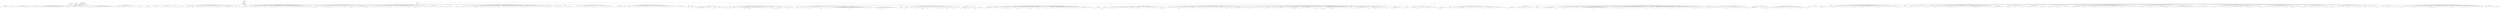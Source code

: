 digraph Tree {
	"t0" [label = "TEI"];
	"t1" [label = "teiHeader"];
	"t2" [label = "fileDesc"];
	"t3" [label = "titleStmt"];
	"t4" [label = "title"];
	"t5" [label = "author"];
	"t6" [label = "principal"];
	"t7" [label = "editor"];
	"t8" [label = "editionStmt"];
	"t9" [label = "edition"];
	"t10" [label = "respStmt"];
	"t11" [label = "name"];
	"t12" [label = "resp"];
	"t13" [label = "publicationStmt"];
	"t14" [label = "publisher"];
	"t15" [label = "date"];
	"t16" [label = "availability"];
	"t17" [label = "licence"];
	"t18" [label = "idno"];
	"t19" [label = "idno"];
	"t20" [label = "idno"];
	"t21" [label = "idno"];
	"t22" [label = "idno"];
	"t23" [label = "sourceDesc"];
	"t24" [label = "profileDesc"];
	"t25" [label = "creation"];
	"t26" [label = "date"];
	"t27" [label = "date"];
	"t28" [label = "langUsage"];
	"t29" [label = "language"];
	"t30" [label = "text"];
	"t31" [label = "group"];
	"t32" [label = "head"];
	"t33" [label = "hi"];
	"t34" [label = "text"];
	"t35" [label = "body"];
	"t36" [label = "div"];
	"t37" [label = "head"];
	"t38" [label = "sp"];
	"t39" [label = "l"];
	"t40" [label = "pb"];
	"t41" [label = "l"];
	"t42" [label = "l"];
	"t43" [label = "l"];
	"t44" [label = "l"];
	"t45" [label = "l"];
	"t46" [label = "l"];
	"t47" [label = "l"];
	"t48" [label = "l"];
	"t49" [label = "l"];
	"t50" [label = "sp"];
	"t51" [label = "l"];
	"t52" [label = "pb"];
	"t53" [label = "l"];
	"t54" [label = "l"];
	"t55" [label = "l"];
	"t56" [label = "l"];
	"t57" [label = "l"];
	"t58" [label = "sp"];
	"t59" [label = "l"];
	"t60" [label = "l"];
	"t61" [label = "l"];
	"t62" [label = "l"];
	"t63" [label = "l"];
	"t64" [label = "l"];
	"t65" [label = "l"];
	"t66" [label = "l"];
	"t67" [label = "l"];
	"t68" [label = "l"];
	"t69" [label = "ref"];
	"t70" [label = "l"];
	"t71" [label = "l"];
	"t72" [label = "l"];
	"t73" [label = "l"];
	"t74" [label = "ref"];
	"t75" [label = "l"];
	"t76" [label = "sp"];
	"t77" [label = "l"];
	"t78" [label = "l"];
	"t79" [label = "l"];
	"t80" [label = "l"];
	"t81" [label = "l"];
	"t82" [label = "l"];
	"t83" [label = "l"];
	"t84" [label = "l"];
	"t85" [label = "l"];
	"t86" [label = "sp"];
	"t87" [label = "l"];
	"t88" [label = "pb"];
	"t89" [label = "l"];
	"t90" [label = "l"];
	"t91" [label = "l"];
	"t92" [label = "l"];
	"t93" [label = "ref"];
	"t94" [label = "l"];
	"t95" [label = "l"];
	"t96" [label = "l"];
	"t97" [label = "l"];
	"t98" [label = "l"];
	"t99" [label = "l"];
	"t100" [label = "ref"];
	"t101" [label = "l"];
	"t102" [label = "l"];
	"t103" [label = "l"];
	"t104" [label = "l"];
	"t105" [label = "l"];
	"t106" [label = "l"];
	"t107" [label = "l"];
	"t108" [label = "ref"];
	"t109" [label = "l"];
	"t110" [label = "l"];
	"t111" [label = "l"];
	"t112" [label = "l"];
	"t113" [label = "l"];
	"t114" [label = "l"];
	"t115" [label = "l"];
	"t116" [label = "l"];
	"t117" [label = "l"];
	"t118" [label = "sp"];
	"t119" [label = "l"];
	"t120" [label = "l"];
	"t121" [label = "sp"];
	"t122" [label = "l"];
	"t123" [label = "pb"];
	"t124" [label = "l"];
	"t125" [label = "l"];
	"t126" [label = "sp"];
	"t127" [label = "l"];
	"t128" [label = "l"];
	"t129" [label = "l"];
	"t130" [label = "l"];
	"t131" [label = "l"];
	"t132" [label = "l"];
	"t133" [label = "l"];
	"t134" [label = "l"];
	"t135" [label = "sp"];
	"t136" [label = "l"];
	"t137" [label = "sp"];
	"t138" [label = "l"];
	"t139" [label = "ref"];
	"t140" [label = "sp"];
	"t141" [label = "l"];
	"t142" [label = "sp"];
	"t143" [label = "l"];
	"t144" [label = "sp"];
	"t145" [label = "l"];
	"t146" [label = "sp"];
	"t147" [label = "l"];
	"t148" [label = "l"];
	"t149" [label = "sp"];
	"t150" [label = "l"];
	"t151" [label = "l"];
	"t152" [label = "l"];
	"t153" [label = "ref"];
	"t154" [label = "sp"];
	"t155" [label = "l"];
	"t156" [label = "sp"];
	"t157" [label = "l"];
	"t158" [label = "l"];
	"t159" [label = "pb"];
	"t160" [label = "l"];
	"t161" [label = "l"];
	"t162" [label = "l"];
	"t163" [label = "l"];
	"t164" [label = "l"];
	"t165" [label = "l"];
	"t166" [label = "l"];
	"t167" [label = "ref"];
	"t168" [label = "l"];
	"t169" [label = "l"];
	"t170" [label = "ref"];
	"t171" [label = "l"];
	"t172" [label = "l"];
	"t173" [label = "l"];
	"t174" [label = "l"];
	"t175" [label = "l"];
	"t176" [label = "l"];
	"t177" [label = "l"];
	"t178" [label = "l"];
	"t179" [label = "l"];
	"t180" [label = "l"];
	"t181" [label = "l"];
	"t182" [label = "l"];
	"t183" [label = "l"];
	"t184" [label = "l"];
	"t185" [label = "l"];
	"t186" [label = "sp"];
	"t187" [label = "l"];
	"t188" [label = "sp"];
	"t189" [label = "l"];
	"t190" [label = "l"];
	"t191" [label = "div"];
	"t192" [label = "head"];
	"t193" [label = "sp"];
	"t194" [label = "l"];
	"t195" [label = "pb"];
	"t196" [label = "sp"];
	"t197" [label = "l"];
	"t198" [label = "sp"];
	"t199" [label = "l"];
	"t200" [label = "sp"];
	"t201" [label = "l"];
	"t202" [label = "sp"];
	"t203" [label = "l"];
	"t204" [label = "ref"];
	"t205" [label = "sp"];
	"t206" [label = "l"];
	"t207" [label = "sp"];
	"t208" [label = "l"];
	"t209" [label = "ref"];
	"t210" [label = "sp"];
	"t211" [label = "l"];
	"t212" [label = "sp"];
	"t213" [label = "l"];
	"t214" [label = "sp"];
	"t215" [label = "l"];
	"t216" [label = "sp"];
	"t217" [label = "l"];
	"t218" [label = "sp"];
	"t219" [label = "l"];
	"t220" [label = "sp"];
	"t221" [label = "l"];
	"t222" [label = "pb"];
	"t223" [label = "l"];
	"t224" [label = "sp"];
	"t225" [label = "l"];
	"t226" [label = "l"];
	"t227" [label = "l"];
	"t228" [label = "sp"];
	"t229" [label = "l"];
	"t230" [label = "sp"];
	"t231" [label = "l"];
	"t232" [label = "l"];
	"t233" [label = "l"];
	"t234" [label = "l"];
	"t235" [label = "l"];
	"t236" [label = "l"];
	"t237" [label = "l"];
	"t238" [label = "l"];
	"t239" [label = "div"];
	"t240" [label = "head"];
	"t241" [label = "sp"];
	"t242" [label = "l"];
	"t243" [label = "l"];
	"t244" [label = "l"];
	"t245" [label = "l"];
	"t246" [label = "l"];
	"t247" [label = "l"];
	"t248" [label = "pb"];
	"t249" [label = "l"];
	"t250" [label = "l"];
	"t251" [label = "sp"];
	"t252" [label = "l"];
	"t253" [label = "l"];
	"t254" [label = "l"];
	"t255" [label = "l"];
	"t256" [label = "l"];
	"t257" [label = "l"];
	"t258" [label = "l"];
	"t259" [label = "l"];
	"t260" [label = "l"];
	"t261" [label = "sp"];
	"t262" [label = "l"];
	"t263" [label = "l"];
	"t264" [label = "l"];
	"t265" [label = "l"];
	"t266" [label = "l"];
	"t267" [label = "l"];
	"t268" [label = "l"];
	"t269" [label = "l"];
	"t270" [label = "l"];
	"t271" [label = "l"];
	"t272" [label = "l"];
	"t273" [label = "l"];
	"t274" [label = "l"];
	"t275" [label = "sp"];
	"t276" [label = "l"];
	"t277" [label = "l"];
	"t278" [label = "l"];
	"t279" [label = "l"];
	"t280" [label = "ref"];
	"t281" [label = "l"];
	"t282" [label = "sp"];
	"t283" [label = "l"];
	"t284" [label = "l"];
	"t285" [label = "pb"];
	"t286" [label = "l"];
	"t287" [label = "l"];
	"t288" [label = "l"];
	"t289" [label = "l"];
	"t290" [label = "l"];
	"t291" [label = "l"];
	"t292" [label = "div"];
	"t293" [label = "head"];
	"t294" [label = "sp"];
	"t295" [label = "l"];
	"t296" [label = "l"];
	"t297" [label = "ref"];
	"t298" [label = "sp"];
	"t299" [label = "l"];
	"t300" [label = "sp"];
	"t301" [label = "l"];
	"t302" [label = "l"];
	"t303" [label = "l"];
	"t304" [label = "l"];
	"t305" [label = "ref"];
	"t306" [label = "l"];
	"t307" [label = "l"];
	"t308" [label = "sp"];
	"t309" [label = "l"];
	"t310" [label = "l"];
	"t311" [label = "sp"];
	"t312" [label = "l"];
	"t313" [label = "pb"];
	"t314" [label = "sp"];
	"t315" [label = "l"];
	"t316" [label = "sp"];
	"t317" [label = "l"];
	"t318" [label = "l"];
	"t319" [label = "l"];
	"t320" [label = "sp"];
	"t321" [label = "l"];
	"t322" [label = "ref"];
	"t323" [label = "l"];
	"t324" [label = "sp"];
	"t325" [label = "l"];
	"t326" [label = "l"];
	"t327" [label = "l"];
	"t328" [label = "l"];
	"t329" [label = "sp"];
	"t330" [label = "l"];
	"t331" [label = "sp"];
	"t332" [label = "l"];
	"t333" [label = "l"];
	"t334" [label = "sp"];
	"t335" [label = "l"];
	"t336" [label = "sp"];
	"t337" [label = "l"];
	"t338" [label = "l"];
	"t339" [label = "sp"];
	"t340" [label = "l"];
	"t341" [label = "sp"];
	"t342" [label = "l"];
	"t343" [label = "sp"];
	"t344" [label = "l"];
	"t345" [label = "ref"];
	"t346" [label = "l"];
	"t347" [label = "sp"];
	"t348" [label = "l"];
	"t349" [label = "pb"];
	"t350" [label = "sp"];
	"t351" [label = "l"];
	"t352" [label = "l"];
	"t353" [label = "sp"];
	"t354" [label = "l"];
	"t355" [label = "sp"];
	"t356" [label = "l"];
	"t357" [label = "l"];
	"t358" [label = "l"];
	"t359" [label = "l"];
	"t360" [label = "l"];
	"t361" [label = "l"];
	"t362" [label = "l"];
	"t363" [label = "l"];
	"t364" [label = "ref"];
	"t365" [label = "l"];
	"t366" [label = "l"];
	"t367" [label = "l"];
	"t368" [label = "l"];
	"t369" [label = "sp"];
	"t370" [label = "l"];
	"t371" [label = "sp"];
	"t372" [label = "l"];
	"t373" [label = "sp"];
	"t374" [label = "l"];
	"t375" [label = "ref"];
	"t376" [label = "l"];
	"t377" [label = "l"];
	"t378" [label = "sp"];
	"t379" [label = "l"];
	"t380" [label = "l"];
	"t381" [label = "ref"];
	"t382" [label = "l"];
	"t383" [label = "div"];
	"t384" [label = "head"];
	"t385" [label = "sp"];
	"t386" [label = "l"];
	"t387" [label = "pb"];
	"t388" [label = "l"];
	"t389" [label = "l"];
	"t390" [label = "l"];
	"t391" [label = "l"];
	"t392" [label = "l"];
	"t393" [label = "l"];
	"t394" [label = "l"];
	"t395" [label = "div"];
	"t396" [label = "head"];
	"t397" [label = "sp"];
	"t398" [label = "l"];
	"t399" [label = "l"];
	"t400" [label = "l"];
	"t401" [label = "sp"];
	"t402" [label = "l"];
	"t403" [label = "sp"];
	"t404" [label = "l"];
	"t405" [label = "l"];
	"t406" [label = "pb"];
	"t407" [label = "sp"];
	"t408" [label = "l"];
	"t409" [label = "sp"];
	"t410" [label = "l"];
	"t411" [label = "sp"];
	"t412" [label = "l"];
	"t413" [label = "sp"];
	"t414" [label = "l"];
	"t415" [label = "sp"];
	"t416" [label = "l"];
	"t417" [label = "sp"];
	"t418" [label = "l"];
	"t419" [label = "l"];
	"t420" [label = "sp"];
	"t421" [label = "l"];
	"t422" [label = "sp"];
	"t423" [label = "l"];
	"t424" [label = "l"];
	"t425" [label = "l"];
	"t426" [label = "l"];
	"t427" [label = "l"];
	"t428" [label = "sp"];
	"t429" [label = "l"];
	"t430" [label = "sp"];
	"t431" [label = "l"];
	"t432" [label = "l"];
	"t433" [label = "l"];
	"t434" [label = "l"];
	"t435" [label = "l"];
	"t436" [label = "sp"];
	"t437" [label = "l"];
	"t438" [label = "sp"];
	"t439" [label = "l"];
	"t440" [label = "pb"];
	"t441" [label = "sp"];
	"t442" [label = "l"];
	"t443" [label = "sp"];
	"t444" [label = "l"];
	"t445" [label = "sp"];
	"t446" [label = "l"];
	"t447" [label = "l"];
	"t448" [label = "l"];
	"t449" [label = "sp"];
	"t450" [label = "l"];
	"t451" [label = "l"];
	"t452" [label = "l"];
	"t453" [label = "l"];
	"t454" [label = "sp"];
	"t455" [label = "l"];
	"t456" [label = "sp"];
	"t457" [label = "l"];
	"t458" [label = "l"];
	"t459" [label = "sp"];
	"t460" [label = "l"];
	"t461" [label = "sp"];
	"t462" [label = "l"];
	"t463" [label = "l"];
	"t464" [label = "l"];
	"t465" [label = "sp"];
	"t466" [label = "l"];
	"t467" [label = "sp"];
	"t468" [label = "l"];
	"t469" [label = "sp"];
	"t470" [label = "l"];
	"t471" [label = "sp"];
	"t472" [label = "l"];
	"t473" [label = "sp"];
	"t474" [label = "l"];
	"t475" [label = "pb"];
	"t476" [label = "sp"];
	"t477" [label = "l"];
	"t478" [label = "sp"];
	"t479" [label = "l"];
	"t480" [label = "sp"];
	"t481" [label = "l"];
	"t482" [label = "sp"];
	"t483" [label = "l"];
	"t484" [label = "sp"];
	"t485" [label = "l"];
	"t486" [label = "sp"];
	"t487" [label = "l"];
	"t488" [label = "sp"];
	"t489" [label = "l"];
	"t490" [label = "l"];
	"t491" [label = "l"];
	"t492" [label = "sp"];
	"t493" [label = "l"];
	"t494" [label = "sp"];
	"t495" [label = "l"];
	"t496" [label = "l"];
	"t497" [label = "l"];
	"t498" [label = "l"];
	"t499" [label = "l"];
	"t500" [label = "l"];
	"t501" [label = "sp"];
	"t502" [label = "l"];
	"t503" [label = "sp"];
	"t504" [label = "l"];
	"t505" [label = "div"];
	"t506" [label = "head"];
	"t507" [label = "sp"];
	"t508" [label = "l"];
	"t509" [label = "ref"];
	"t510" [label = "pb"];
	"t511" [label = "l"];
	"t512" [label = "sp"];
	"t513" [label = "l"];
	"t514" [label = "l"];
	"t515" [label = "l"];
	"t516" [label = "l"];
	"t517" [label = "sp"];
	"t518" [label = "l"];
	"t519" [label = "sp"];
	"t520" [label = "l"];
	"t521" [label = "l"];
	"t522" [label = "sp"];
	"t523" [label = "l"];
	"t524" [label = "sp"];
	"t525" [label = "l"];
	"t526" [label = "l"];
	"t527" [label = "ref"];
	"t528" [label = "sp"];
	"t529" [label = "l"];
	"t530" [label = "sp"];
	"t531" [label = "l"];
	"t532" [label = "l"];
	"t533" [label = "l"];
	"t534" [label = "sp"];
	"t535" [label = "l"];
	"t536" [label = "ref"];
	"t537" [label = "pb"];
	"t538" [label = "l"];
	"t539" [label = "l"];
	"t540" [label = "sp"];
	"t541" [label = "l"];
	"t542" [label = "sp"];
	"t543" [label = "l"];
	"t544" [label = "l"];
	"t545" [label = "l"];
	"t546" [label = "l"];
	"t547" [label = "sp"];
	"t548" [label = "l"];
	"t549" [label = "sp"];
	"t550" [label = "l"];
	"t551" [label = "l"];
	"t552" [label = "l"];
	"t553" [label = "l"];
	"t554" [label = "sp"];
	"t555" [label = "l"];
	"t556" [label = "sp"];
	"t557" [label = "l"];
	"t558" [label = "ref"];
	"t559" [label = "l"];
	"t560" [label = "l"];
	"t561" [label = "l"];
	"t562" [label = "sp"];
	"t563" [label = "l"];
	"t564" [label = "sp"];
	"t565" [label = "l"];
	"t566" [label = "sp"];
	"t567" [label = "l"];
	"t568" [label = "l"];
	"t569" [label = "ref"];
	"t570" [label = "pb"];
	"t571" [label = "l"];
	"t572" [label = "l"];
	"t573" [label = "sp"];
	"t574" [label = "l"];
	"t575" [label = "sp"];
	"t576" [label = "l"];
	"t577" [label = "l"];
	"t578" [label = "l"];
	"t579" [label = "l"];
	"t580" [label = "l"];
	"t581" [label = "l"];
	"t582" [label = "l"];
	"t583" [label = "l"];
	"t584" [label = "l"];
	"t585" [label = "l"];
	"t586" [label = "l"];
	"t587" [label = "l"];
	"t588" [label = "l"];
	"t589" [label = "ref"];
	"t590" [label = "l"];
	"t591" [label = "ref"];
	"t592" [label = "l"];
	"t593" [label = "sp"];
	"t594" [label = "l"];
	"t595" [label = "sp"];
	"t596" [label = "l"];
	"t597" [label = "l"];
	"t598" [label = "sp"];
	"t599" [label = "l"];
	"t600" [label = "sp"];
	"t601" [label = "l"];
	"t602" [label = "div"];
	"t603" [label = "head"];
	"t604" [label = "sp"];
	"t605" [label = "l"];
	"t606" [label = "pb"];
	"t607" [label = "sp"];
	"t608" [label = "l"];
	"t609" [label = "sp"];
	"t610" [label = "l"];
	"t611" [label = "l"];
	"t612" [label = "sp"];
	"t613" [label = "l"];
	"t614" [label = "sp"];
	"t615" [label = "l"];
	"t616" [label = "sp"];
	"t617" [label = "l"];
	"t618" [label = "sp"];
	"t619" [label = "l"];
	"t620" [label = "l"];
	"t621" [label = "sp"];
	"t622" [label = "l"];
	"t623" [label = "sp"];
	"t624" [label = "l"];
	"t625" [label = "l"];
	"t626" [label = "l"];
	"t627" [label = "sp"];
	"t628" [label = "l"];
	"t629" [label = "pb"];
	"t630" [label = "sp"];
	"t631" [label = "l"];
	"t632" [label = "l"];
	"t633" [label = "l"];
	"t634" [label = "l"];
	"t635" [label = "l"];
	"t636" [label = "sp"];
	"t637" [label = "l"];
	"t638" [label = "sp"];
	"t639" [label = "l"];
	"t640" [label = "l"];
	"t641" [label = "l"];
	"t642" [label = "l"];
	"t643" [label = "l"];
	"t644" [label = "sp"];
	"t645" [label = "l"];
	"t646" [label = "sp"];
	"t647" [label = "l"];
	"t648" [label = "l"];
	"t649" [label = "sp"];
	"t650" [label = "l"];
	"t651" [label = "sp"];
	"t652" [label = "l"];
	"t653" [label = "sp"];
	"t654" [label = "l"];
	"t655" [label = "l"];
	"t656" [label = "sp"];
	"t657" [label = "l"];
	"t658" [label = "sp"];
	"t659" [label = "l"];
	"t660" [label = "sp"];
	"t661" [label = "l"];
	"t662" [label = "sp"];
	"t663" [label = "l"];
	"t664" [label = "pb"];
	"t665" [label = "l"];
	"t666" [label = "l"];
	"t667" [label = "sp"];
	"t668" [label = "l"];
	"t669" [label = "l"];
	"t670" [label = "sp"];
	"t671" [label = "l"];
	"t672" [label = "sp"];
	"t673" [label = "l"];
	"t674" [label = "ref"];
	"t675" [label = "sp"];
	"t676" [label = "l"];
	"t677" [label = "ref"];
	"t678" [label = "l"];
	"t679" [label = "l"];
	"t680" [label = "l"];
	"t681" [label = "l"];
	"t682" [label = "l"];
	"t683" [label = "sp"];
	"t684" [label = "l"];
	"t685" [label = "sp"];
	"t686" [label = "l"];
	"t687" [label = "l"];
	"t688" [label = "sp"];
	"t689" [label = "l"];
	"t690" [label = "sp"];
	"t691" [label = "l"];
	"t692" [label = "sp"];
	"t693" [label = "l"];
	"t694" [label = "sp"];
	"t695" [label = "l"];
	"t696" [label = "l"];
	"t697" [label = "div"];
	"t698" [label = "head"];
	"t699" [label = "sp"];
	"t700" [label = "l"];
	"t701" [label = "pb"];
	"t702" [label = "l"];
	"t703" [label = "l"];
	"t704" [label = "sp"];
	"t705" [label = "l"];
	"t706" [label = "sp"];
	"t707" [label = "l"];
	"t708" [label = "sp"];
	"t709" [label = "l"];
	"t710" [label = "l"];
	"t711" [label = "sp"];
	"t712" [label = "l"];
	"t713" [label = "sp"];
	"t714" [label = "l"];
	"t715" [label = "l"];
	"t716" [label = "l"];
	"t717" [label = "l"];
	"t718" [label = "l"];
	"t719" [label = "l"];
	"t720" [label = "l"];
	"t721" [label = "l"];
	"t722" [label = "sp"];
	"t723" [label = "l"];
	"t724" [label = "l"];
	"t725" [label = "pb"];
	"t726" [label = "l"];
	"t727" [label = "div"];
	"t728" [label = "head"];
	"t729" [label = "sp"];
	"t730" [label = "l"];
	"t731" [label = "l"];
	"t732" [label = "l"];
	"t733" [label = "l"];
	"t734" [label = "l"];
	"t735" [label = "sp"];
	"t736" [label = "l"];
	"t737" [label = "l"];
	"t738" [label = "l"];
	"t739" [label = "l"];
	"t740" [label = "l"];
	"t741" [label = "l"];
	"t742" [label = "l"];
	"t743" [label = "l"];
	"t744" [label = "l"];
	"t745" [label = "div"];
	"t746" [label = "head"];
	"t747" [label = "sp"];
	"t748" [label = "l"];
	"t749" [label = "pb"];
	"t750" [label = "l"];
	"t751" [label = "l"];
	"t752" [label = "sp"];
	"t753" [label = "l"];
	"t754" [label = "l"];
	"t755" [label = "l"];
	"t756" [label = "sp"];
	"t757" [label = "l"];
	"t758" [label = "l"];
	"t759" [label = "l"];
	"t760" [label = "l"];
	"t761" [label = "sp"];
	"t762" [label = "l"];
	"t763" [label = "sp"];
	"t764" [label = "l"];
	"t765" [label = "sp"];
	"t766" [label = "l"];
	"t767" [label = "sp"];
	"t768" [label = "l"];
	"t769" [label = "sp"];
	"t770" [label = "l"];
	"t771" [label = "ref"];
	"t772" [label = "l"];
	"t773" [label = "pb"];
	"t774" [label = "l"];
	"t775" [label = "l"];
	"t776" [label = "sp"];
	"t777" [label = "l"];
	"t778" [label = "sp"];
	"t779" [label = "l"];
	"t780" [label = "l"];
	"t781" [label = "sp"];
	"t782" [label = "l"];
	"t783" [label = "ref"];
	"t784" [label = "l"];
	"t785" [label = "sp"];
	"t786" [label = "l"];
	"t787" [label = "l"];
	"t788" [label = "sp"];
	"t789" [label = "l"];
	"t790" [label = "sp"];
	"t791" [label = "l"];
	"t792" [label = "l"];
	"t793" [label = "sp"];
	"t794" [label = "l"];
	"t795" [label = "l"];
	"t796" [label = "l"];
	"t797" [label = "sp"];
	"t798" [label = "l"];
	"t799" [label = "hi"];
	"t800" [label = "l"];
	"t801" [label = "sp"];
	"t802" [label = "l"];
	"t803" [label = "l"];
	"t804" [label = "sp"];
	"t805" [label = "l"];
	"t806" [label = "sp"];
	"t807" [label = "l"];
	"t808" [label = "sp"];
	"t809" [label = "l"];
	"t810" [label = "pb"];
	"t811" [label = "l"];
	"t812" [label = "sp"];
	"t813" [label = "l"];
	"t814" [label = "l"];
	"t815" [label = "l"];
	"t816" [label = "l"];
	"t817" [label = "l"];
	"t818" [label = "l"];
	"t819" [label = "l"];
	"t820" [label = "sp"];
	"t821" [label = "l"];
	"t822" [label = "sp"];
	"t823" [label = "l"];
	"t824" [label = "sp"];
	"t825" [label = "l"];
	"t826" [label = "ref"];
	"t827" [label = "sp"];
	"t828" [label = "l"];
	"t829" [label = "l"];
	"t830" [label = "l"];
	"t831" [label = "l"];
	"t832" [label = "sp"];
	"t833" [label = "l"];
	"t834" [label = "sp"];
	"t835" [label = "l"];
	"t836" [label = "l"];
	"t837" [label = "sp"];
	"t838" [label = "l"];
	"t839" [label = "sp"];
	"t840" [label = "l"];
	"t841" [label = "l"];
	"t842" [label = "l"];
	"t843" [label = "l"];
	"t844" [label = "l"];
	"t845" [label = "l"];
	"t846" [label = "pb"];
	"t847" [label = "sp"];
	"t848" [label = "l"];
	"t849" [label = "sp"];
	"t850" [label = "l"];
	"t851" [label = "l"];
	"t852" [label = "l"];
	"t853" [label = "l"];
	"t854" [label = "l"];
	"t855" [label = "l"];
	"t856" [label = "sp"];
	"t857" [label = "l"];
	"t858" [label = "l"];
	"t859" [label = "sp"];
	"t860" [label = "l"];
	"t861" [label = "sp"];
	"t862" [label = "l"];
	"t863" [label = "l"];
	"t864" [label = "l"];
	"t865" [label = "sp"];
	"t866" [label = "l"];
	"t867" [label = "l"];
	"t868" [label = "sp"];
	"t869" [label = "l"];
	"t870" [label = "l"];
	"t871" [label = "sp"];
	"t872" [label = "l"];
	"t873" [label = "l"];
	"t874" [label = "l"];
	"t875" [label = "l"];
	"t876" [label = "l"];
	"t877" [label = "sp"];
	"t878" [label = "l"];
	"t879" [label = "sp"];
	"t880" [label = "l"];
	"t881" [label = "l"];
	"t882" [label = "pb"];
	"t883" [label = "l"];
	"t884" [label = "l"];
	"t885" [label = "l"];
	"t886" [label = "sp"];
	"t887" [label = "l"];
	"t888" [label = "sp"];
	"t889" [label = "l"];
	"t890" [label = "l"];
	"t891" [label = "l"];
	"t892" [label = "l"];
	"t893" [label = "l"];
	"t894" [label = "l"];
	"t895" [label = "ref"];
	"t896" [label = "l"];
	"t897" [label = "l"];
	"t898" [label = "l"];
	"t899" [label = "l"];
	"t900" [label = "l"];
	"t901" [label = "l"];
	"t902" [label = "sp"];
	"t903" [label = "l"];
	"t904" [label = "div"];
	"t905" [label = "head"];
	"t906" [label = "sp"];
	"t907" [label = "l"];
	"t908" [label = "sp"];
	"t909" [label = "l"];
	"t910" [label = "l"];
	"t911" [label = "pb"];
	"t912" [label = "l"];
	"t913" [label = "l"];
	"t914" [label = "l"];
	"t915" [label = "l"];
	"t916" [label = "l"];
	"t917" [label = "l"];
	"t918" [label = "l"];
	"t919" [label = "div"];
	"t920" [label = "head"];
	"t921" [label = "sp"];
	"t922" [label = "l"];
	"t923" [label = "l"];
	"t924" [label = "l"];
	"t925" [label = "l"];
	"t926" [label = "sp"];
	"t927" [label = "l"];
	"t928" [label = "l"];
	"t929" [label = "ref"];
	"t930" [label = "sp"];
	"t931" [label = "l"];
	"t932" [label = "l"];
	"t933" [label = "sp"];
	"t934" [label = "l"];
	"t935" [label = "l"];
	"t936" [label = "sp"];
	"t937" [label = "l"];
	"t938" [label = "sp"];
	"t939" [label = "l"];
	"t940" [label = "pb"];
	"t941" [label = "sp"];
	"t942" [label = "l"];
	"t943" [label = "sp"];
	"t944" [label = "l"];
	"t945" [label = "l"];
	"t946" [label = "sp"];
	"t947" [label = "l"];
	"t948" [label = "sp"];
	"t949" [label = "l"];
	"t950" [label = "l"];
	"t951" [label = "sp"];
	"t952" [label = "l"];
	"t953" [label = "sp"];
	"t954" [label = "l"];
	"t955" [label = "ref"];
	"t956" [label = "l"];
	"t957" [label = "l"];
	"t958" [label = "sp"];
	"t959" [label = "l"];
	"t960" [label = "l"];
	"t961" [label = "l"];
	"t962" [label = "sp"];
	"t963" [label = "l"];
	"t964" [label = "l"];
	"t965" [label = "sp"];
	"t966" [label = "l"];
	"t967" [label = "sp"];
	"t968" [label = "l"];
	"t969" [label = "l"];
	"t970" [label = "sp"];
	"t971" [label = "l"];
	"t972" [label = "l"];
	"t973" [label = "sp"];
	"t974" [label = "l"];
	"t975" [label = "l"];
	"t976" [label = "pb"];
	"t977" [label = "sp"];
	"t978" [label = "l"];
	"t979" [label = "sp"];
	"t980" [label = "l"];
	"t981" [label = "l"];
	"t982" [label = "sp"];
	"t983" [label = "l"];
	"t984" [label = "l"];
	"t985" [label = "l"];
	"t986" [label = "div"];
	"t987" [label = "head"];
	"t988" [label = "sp"];
	"t989" [label = "l"];
	"t990" [label = "l"];
	"t991" [label = "l"];
	"t992" [label = "l"];
	"t993" [label = "l"];
	"t994" [label = "l"];
	"t995" [label = "l"];
	"t996" [label = "l"];
	"t997" [label = "l"];
	"t998" [label = "sp"];
	"t999" [label = "l"];
	"t1000" [label = "l"];
	"t1001" [label = "pb"];
	"t1002" [label = "sp"];
	"t1003" [label = "l"];
	"t1004" [label = "l"];
	"t1005" [label = "l"];
	"t1006" [label = "l"];
	"t1007" [label = "l"];
	"t1008" [label = "l"];
	"t1009" [label = "l"];
	"t1010" [label = "sp"];
	"t1011" [label = "l"];
	"t1012" [label = "l"];
	"t1013" [label = "sp"];
	"t1014" [label = "l"];
	"t1015" [label = "sp"];
	"t1016" [label = "l"];
	"t1017" [label = "l"];
	"t1018" [label = "sp"];
	"t1019" [label = "l"];
	"t1020" [label = "l"];
	"t1021" [label = "sp"];
	"t1022" [label = "l"];
	"t1023" [label = "sp"];
	"t1024" [label = "l"];
	"t1025" [label = "sp"];
	"t1026" [label = "l"];
	"t1027" [label = "sp"];
	"t1028" [label = "l"];
	"t1029" [label = "sp"];
	"t1030" [label = "l"];
	"t1031" [label = "sp"];
	"t1032" [label = "l"];
	"t1033" [label = "sp"];
	"t1034" [label = "l"];
	"t1035" [label = "pb"];
	"t1036" [label = "sp"];
	"t1037" [label = "l"];
	"t1038" [label = "sp"];
	"t1039" [label = "l"];
	"t1040" [label = "sp"];
	"t1041" [label = "l"];
	"t1042" [label = "l"];
	"t1043" [label = "sp"];
	"t1044" [label = "l"];
	"t1045" [label = "sp"];
	"t1046" [label = "l"];
	"t1047" [label = "l"];
	"t1048" [label = "l"];
	"t1049" [label = "l"];
	"t1050" [label = "sp"];
	"t1051" [label = "l"];
	"t1052" [label = "sp"];
	"t1053" [label = "l"];
	"t1054" [label = "l"];
	"t1055" [label = "sp"];
	"t1056" [label = "l"];
	"t1057" [label = "l"];
	"t1058" [label = "sp"];
	"t1059" [label = "l"];
	"t1060" [label = "sp"];
	"t1061" [label = "l"];
	"t1062" [label = "sp"];
	"t1063" [label = "l"];
	"t1064" [label = "sp"];
	"t1065" [label = "l"];
	"t1066" [label = "sp"];
	"t1067" [label = "l"];
	"t1068" [label = "sp"];
	"t1069" [label = "l"];
	"t1070" [label = "pb"];
	"t1071" [label = "sp"];
	"t1072" [label = "l"];
	"t1073" [label = "sp"];
	"t1074" [label = "l"];
	"t1075" [label = "l"];
	"t1076" [label = "l"];
	"t1077" [label = "sp"];
	"t1078" [label = "l"];
	"t1079" [label = "l"];
	"t1080" [label = "sp"];
	"t1081" [label = "l"];
	"t1082" [label = "l"];
	"t1083" [label = "l"];
	"t1084" [label = "sp"];
	"t1085" [label = "l"];
	"t1086" [label = "l"];
	"t1087" [label = "sp"];
	"t1088" [label = "l"];
	"t1089" [label = "l"];
	"t1090" [label = "l"];
	"t1091" [label = "l"];
	"t1092" [label = "l"];
	"t1093" [label = "l"];
	"t1094" [label = "l"];
	"t1095" [label = "l"];
	"t1096" [label = "l"];
	"t1097" [label = "sp"];
	"t1098" [label = "l"];
	"t1099" [label = "l"];
	"t1100" [label = "div"];
	"t1101" [label = "head"];
	"t1102" [label = "sp"];
	"t1103" [label = "l"];
	"t1104" [label = "pb"];
	"t1105" [label = "l"];
	"t1106" [label = "ref"];
	"t1107" [label = "l"];
	"t1108" [label = "l"];
	"t1109" [label = "l"];
	"t1110" [label = "ref"];
	"t1111" [label = "l"];
	"t1112" [label = "l"];
	"t1113" [label = "l"];
	"t1114" [label = "l"];
	"t1115" [label = "l"];
	"t1116" [label = "p"];
	"t1117" [label = "text"];
	"t1118" [label = "body"];
	"t1119" [label = "div"];
	"t1120" [label = "head"];
	"t1121" [label = "div"];
	"t1122" [label = "head"];
	"t1123" [label = "sp"];
	"t1124" [label = "l"];
	"t1125" [label = "pb"];
	"t1126" [label = "sp"];
	"t1127" [label = "l"];
	"t1128" [label = "sp"];
	"t1129" [label = "l"];
	"t1130" [label = "sp"];
	"t1131" [label = "l"];
	"t1132" [label = "sp"];
	"t1133" [label = "l"];
	"t1134" [label = "l"];
	"t1135" [label = "l"];
	"t1136" [label = "l"];
	"t1137" [label = "pb"];
	"t1138" [label = "l"];
	"t1139" [label = "sp"];
	"t1140" [label = "l"];
	"t1141" [label = "l"];
	"t1142" [label = "sp"];
	"t1143" [label = "l"];
	"t1144" [label = "l"];
	"t1145" [label = "l"];
	"t1146" [label = "l"];
	"t1147" [label = "l"];
	"t1148" [label = "l"];
	"t1149" [label = "l"];
	"t1150" [label = "ref"];
	"t1151" [label = "sp"];
	"t1152" [label = "l"];
	"t1153" [label = "l"];
	"t1154" [label = "l"];
	"t1155" [label = "l"];
	"t1156" [label = "sp"];
	"t1157" [label = "l"];
	"t1158" [label = "l"];
	"t1159" [label = "l"];
	"t1160" [label = "l"];
	"t1161" [label = "l"];
	"t1162" [label = "l"];
	"t1163" [label = "sp"];
	"t1164" [label = "l"];
	"t1165" [label = "sp"];
	"t1166" [label = "l"];
	"t1167" [label = "l"];
	"t1168" [label = "l"];
	"t1169" [label = "l"];
	"t1170" [label = "ref"];
	"t1171" [label = "sp"];
	"t1172" [label = "l"];
	"t1173" [label = "div"];
	"t1174" [label = "head"];
	"t1175" [label = "sp"];
	"t1176" [label = "l"];
	"t1177" [label = "pb"];
	"t1178" [label = "l"];
	"t1179" [label = "sp"];
	"t1180" [label = "l"];
	"t1181" [label = "sp"];
	"t1182" [label = "l"];
	"t1183" [label = "l"];
	"t1184" [label = "l"];
	"t1185" [label = "l"];
	"t1186" [label = "l"];
	"t1187" [label = "sp"];
	"t1188" [label = "l"];
	"t1189" [label = "sp"];
	"t1190" [label = "l"];
	"t1191" [label = "sp"];
	"t1192" [label = "l"];
	"t1193" [label = "sp"];
	"t1194" [label = "l"];
	"t1195" [label = "sp"];
	"t1196" [label = "l"];
	"t1197" [label = "sp"];
	"t1198" [label = "l"];
	"t1199" [label = "sp"];
	"t1200" [label = "l"];
	"t1201" [label = "sp"];
	"t1202" [label = "l"];
	"t1203" [label = "l"];
	"t1204" [label = "pb"];
	"t1205" [label = "l"];
	"t1206" [label = "l"];
	"t1207" [label = "l"];
	"t1208" [label = "l"];
	"t1209" [label = "ref"];
	"t1210" [label = "ref"];
	"t1211" [label = "l"];
	"t1212" [label = "l"];
	"t1213" [label = "ref"];
	"t1214" [label = "l"];
	"t1215" [label = "l"];
	"t1216" [label = "l"];
	"t1217" [label = "l"];
	"t1218" [label = "l"];
	"t1219" [label = "l"];
	"t1220" [label = "l"];
	"t1221" [label = "l"];
	"t1222" [label = "l"];
	"t1223" [label = "l"];
	"t1224" [label = "l"];
	"t1225" [label = "l"];
	"t1226" [label = "l"];
	"t1227" [label = "l"];
	"t1228" [label = "l"];
	"t1229" [label = "sp"];
	"t1230" [label = "l"];
	"t1231" [label = "l"];
	"t1232" [label = "sp"];
	"t1233" [label = "l"];
	"t1234" [label = "l"];
	"t1235" [label = "l"];
	"t1236" [label = "l"];
	"t1237" [label = "l"];
	"t1238" [label = "l"];
	"t1239" [label = "ref"];
	"t1240" [label = "sp"];
	"t1241" [label = "l"];
	"t1242" [label = "ref"];
	"t1243" [label = "sp"];
	"t1244" [label = "l"];
	"t1245" [label = "l"];
	"t1246" [label = "ref"];
	"t1247" [label = "pb"];
	"t1248" [label = "l"];
	"t1249" [label = "l"];
	"t1250" [label = "l"];
	"t1251" [label = "ref"];
	"t1252" [label = "l"];
	"t1253" [label = "l"];
	"t1254" [label = "l"];
	"t1255" [label = "sp"];
	"t1256" [label = "l"];
	"t1257" [label = "sp"];
	"t1258" [label = "l"];
	"t1259" [label = "l"];
	"t1260" [label = "l"];
	"t1261" [label = "l"];
	"t1262" [label = "sp"];
	"t1263" [label = "l"];
	"t1264" [label = "ref"];
	"t1265" [label = "sp"];
	"t1266" [label = "l"];
	"t1267" [label = "l"];
	"t1268" [label = "l"];
	"t1269" [label = "l"];
	"t1270" [label = "l"];
	"t1271" [label = "sp"];
	"t1272" [label = "l"];
	"t1273" [label = "div"];
	"t1274" [label = "head"];
	"t1275" [label = "sp"];
	"t1276" [label = "l"];
	"t1277" [label = "l"];
	"t1278" [label = "l"];
	"t1279" [label = "pb"];
	"t1280" [label = "l"];
	"t1281" [label = "sp"];
	"t1282" [label = "l"];
	"t1283" [label = "sp"];
	"t1284" [label = "l"];
	"t1285" [label = "l"];
	"t1286" [label = "l"];
	"t1287" [label = "l"];
	"t1288" [label = "l"];
	"t1289" [label = "l"];
	"t1290" [label = "ref"];
	"t1291" [label = "sp"];
	"t1292" [label = "l"];
	"t1293" [label = "sp"];
	"t1294" [label = "l"];
	"t1295" [label = "l"];
	"t1296" [label = "l"];
	"t1297" [label = "ref"];
	"t1298" [label = "sp"];
	"t1299" [label = "l"];
	"t1300" [label = "sp"];
	"t1301" [label = "l"];
	"t1302" [label = "l"];
	"t1303" [label = "l"];
	"t1304" [label = "l"];
	"t1305" [label = "sp"];
	"t1306" [label = "l"];
	"t1307" [label = "sp"];
	"t1308" [label = "l"];
	"t1309" [label = "sp"];
	"t1310" [label = "l"];
	"t1311" [label = "sp"];
	"t1312" [label = "l"];
	"t1313" [label = "l"];
	"t1314" [label = "sp"];
	"t1315" [label = "l"];
	"t1316" [label = "l"];
	"t1317" [label = "pb"];
	"t1318" [label = "sp"];
	"t1319" [label = "l"];
	"t1320" [label = "ref"];
	"t1321" [label = "sp"];
	"t1322" [label = "l"];
	"t1323" [label = "l"];
	"t1324" [label = "l"];
	"t1325" [label = "l"];
	"t1326" [label = "sp"];
	"t1327" [label = "l"];
	"t1328" [label = "l"];
	"t1329" [label = "sp"];
	"t1330" [label = "l"];
	"t1331" [label = "l"];
	"t1332" [label = "l"];
	"t1333" [label = "l"];
	"t1334" [label = "l"];
	"t1335" [label = "l"];
	"t1336" [label = "l"];
	"t1337" [label = "l"];
	"t1338" [label = "l"];
	"t1339" [label = "l"];
	"t1340" [label = "l"];
	"t1341" [label = "l"];
	"t1342" [label = "l"];
	"t1343" [label = "l"];
	"t1344" [label = "l"];
	"t1345" [label = "l"];
	"t1346" [label = "l"];
	"t1347" [label = "hi"];
	"t1348" [label = "l"];
	"t1349" [label = "l"];
	"t1350" [label = "l"];
	"t1351" [label = "l"];
	"t1352" [label = "l"];
	"t1353" [label = "hi"];
	"t1354" [label = "l"];
	"t1355" [label = "l"];
	"t1356" [label = "pb"];
	"t1357" [label = "l"];
	"t1358" [label = "l"];
	"t1359" [label = "l"];
	"t1360" [label = "l"];
	"t1361" [label = "l"];
	"t1362" [label = "l"];
	"t1363" [label = "l"];
	"t1364" [label = "l"];
	"t1365" [label = "l"];
	"t1366" [label = "l"];
	"t1367" [label = "l"];
	"t1368" [label = "l"];
	"t1369" [label = "l"];
	"t1370" [label = "l"];
	"t1371" [label = "l"];
	"t1372" [label = "l"];
	"t1373" [label = "l"];
	"t1374" [label = "hi"];
	"t1375" [label = "sp"];
	"t1376" [label = "l"];
	"t1377" [label = "l"];
	"t1378" [label = "sp"];
	"t1379" [label = "l"];
	"t1380" [label = "sp"];
	"t1381" [label = "l"];
	"t1382" [label = "sp"];
	"t1383" [label = "l"];
	"t1384" [label = "l"];
	"t1385" [label = "l"];
	"t1386" [label = "l"];
	"t1387" [label = "l"];
	"t1388" [label = "l"];
	"t1389" [label = "l"];
	"t1390" [label = "hi"];
	"t1391" [label = "hi"];
	"t1392" [label = "l"];
	"t1393" [label = "l"];
	"t1394" [label = "hi"];
	"t1395" [label = "l"];
	"t1396" [label = "l"];
	"t1397" [label = "hi"];
	"t1398" [label = "pb"];
	"t1399" [label = "l"];
	"t1400" [label = "l"];
	"t1401" [label = "l"];
	"t1402" [label = "hi"];
	"t1403" [label = "l"];
	"t1404" [label = "l"];
	"t1405" [label = "l"];
	"t1406" [label = "l"];
	"t1407" [label = "l"];
	"t1408" [label = "l"];
	"t1409" [label = "l"];
	"t1410" [label = "l"];
	"t1411" [label = "l"];
	"t1412" [label = "l"];
	"t1413" [label = "l"];
	"t1414" [label = "l"];
	"t1415" [label = "l"];
	"t1416" [label = "div"];
	"t1417" [label = "head"];
	"t1418" [label = "sp"];
	"t1419" [label = "l"];
	"t1420" [label = "ref"];
	"t1421" [label = "l"];
	"t1422" [label = "l"];
	"t1423" [label = "l"];
	"t1424" [label = "l"];
	"t1425" [label = "div"];
	"t1426" [label = "head"];
	"t1427" [label = "sp"];
	"t1428" [label = "l"];
	"t1429" [label = "pb"];
	"t1430" [label = "l"];
	"t1431" [label = "l"];
	"t1432" [label = "l"];
	"t1433" [label = "l"];
	"t1434" [label = "sp"];
	"t1435" [label = "l"];
	"t1436" [label = "l"];
	"t1437" [label = "l"];
	"t1438" [label = "sp"];
	"t1439" [label = "l"];
	"t1440" [label = "sp"];
	"t1441" [label = "l"];
	"t1442" [label = "sp"];
	"t1443" [label = "l"];
	"t1444" [label = "l"];
	"t1445" [label = "ref"];
	"t1446" [label = "sp"];
	"t1447" [label = "l"];
	"t1448" [label = "l"];
	"t1449" [label = "sp"];
	"t1450" [label = "l"];
	"t1451" [label = "sp"];
	"t1452" [label = "l"];
	"t1453" [label = "sp"];
	"t1454" [label = "l"];
	"t1455" [label = "l"];
	"t1456" [label = "ref"];
	"t1457" [label = "sp"];
	"t1458" [label = "l"];
	"t1459" [label = "ref"];
	"t1460" [label = "sp"];
	"t1461" [label = "l"];
	"t1462" [label = "pb"];
	"t1463" [label = "l"];
	"t1464" [label = "sp"];
	"t1465" [label = "l"];
	"t1466" [label = "sp"];
	"t1467" [label = "l"];
	"t1468" [label = "sp"];
	"t1469" [label = "l"];
	"t1470" [label = "ref"];
	"t1471" [label = "sp"];
	"t1472" [label = "l"];
	"t1473" [label = "l"];
	"t1474" [label = "sp"];
	"t1475" [label = "l"];
	"t1476" [label = "l"];
	"t1477" [label = "l"];
	"t1478" [label = "sp"];
	"t1479" [label = "l"];
	"t1480" [label = "l"];
	"t1481" [label = "sp"];
	"t1482" [label = "l"];
	"t1483" [label = "sp"];
	"t1484" [label = "l"];
	"t1485" [label = "l"];
	"t1486" [label = "sp"];
	"t1487" [label = "l"];
	"t1488" [label = "ref"];
	"t1489" [label = "l"];
	"t1490" [label = "l"];
	"t1491" [label = "l"];
	"t1492" [label = "sp"];
	"t1493" [label = "l"];
	"t1494" [label = "sp"];
	"t1495" [label = "l"];
	"t1496" [label = "ref"];
	"t1497" [label = "sp"];
	"t1498" [label = "l"];
	"t1499" [label = "sp"];
	"t1500" [label = "l"];
	"t1501" [label = "l"];
	"t1502" [label = "sp"];
	"t1503" [label = "l"];
	"t1504" [label = "ref"];
	"t1505" [label = "pb"];
	"t1506" [label = "sp"];
	"t1507" [label = "l"];
	"t1508" [label = "l"];
	"t1509" [label = "l"];
	"t1510" [label = "l"];
	"t1511" [label = "l"];
	"t1512" [label = "sp"];
	"t1513" [label = "l"];
	"t1514" [label = "ref"];
	"t1515" [label = "sp"];
	"t1516" [label = "l"];
	"t1517" [label = "l"];
	"t1518" [label = "sp"];
	"t1519" [label = "l"];
	"t1520" [label = "l"];
	"t1521" [label = "l"];
	"t1522" [label = "sp"];
	"t1523" [label = "l"];
	"t1524" [label = "sp"];
	"t1525" [label = "l"];
	"t1526" [label = "l"];
	"t1527" [label = "ref"];
	"t1528" [label = "div"];
	"t1529" [label = "head"];
	"t1530" [label = "sp"];
	"t1531" [label = "l"];
	"t1532" [label = "sp"];
	"t1533" [label = "l"];
	"t1534" [label = "sp"];
	"t1535" [label = "l"];
	"t1536" [label = "sp"];
	"t1537" [label = "l"];
	"t1538" [label = "pb"];
	"t1539" [label = "l"];
	"t1540" [label = "l"];
	"t1541" [label = "ref"];
	"t1542" [label = "l"];
	"t1543" [label = "l"];
	"t1544" [label = "sp"];
	"t1545" [label = "l"];
	"t1546" [label = "ref"];
	"t1547" [label = "sp"];
	"t1548" [label = "l"];
	"t1549" [label = "l"];
	"t1550" [label = "l"];
	"t1551" [label = "l"];
	"t1552" [label = "sp"];
	"t1553" [label = "l"];
	"t1554" [label = "ref"];
	"t1555" [label = "sp"];
	"t1556" [label = "l"];
	"t1557" [label = "ref"];
	"t1558" [label = "l"];
	"t1559" [label = "sp"];
	"t1560" [label = "l"];
	"t1561" [label = "l"];
	"t1562" [label = "l"];
	"t1563" [label = "l"];
	"t1564" [label = "ref"];
	"t1565" [label = "l"];
	"t1566" [label = "l"];
	"t1567" [label = "l"];
	"t1568" [label = "l"];
	"t1569" [label = "l"];
	"t1570" [label = "div"];
	"t1571" [label = "head"];
	"t1572" [label = "sp"];
	"t1573" [label = "l"];
	"t1574" [label = "pb"];
	"t1575" [label = "sp"];
	"t1576" [label = "l"];
	"t1577" [label = "sp"];
	"t1578" [label = "l"];
	"t1579" [label = "sp"];
	"t1580" [label = "l"];
	"t1581" [label = "l"];
	"t1582" [label = "sp"];
	"t1583" [label = "l"];
	"t1584" [label = "sp"];
	"t1585" [label = "l"];
	"t1586" [label = "l"];
	"t1587" [label = "l"];
	"t1588" [label = "l"];
	"t1589" [label = "l"];
	"t1590" [label = "l"];
	"t1591" [label = "l"];
	"t1592" [label = "l"];
	"t1593" [label = "sp"];
	"t1594" [label = "l"];
	"t1595" [label = "l"];
	"t1596" [label = "l"];
	"t1597" [label = "sp"];
	"t1598" [label = "l"];
	"t1599" [label = "sp"];
	"t1600" [label = "l"];
	"t1601" [label = "pb"];
	"t1602" [label = "l"];
	"t1603" [label = "l"];
	"t1604" [label = "l"];
	"t1605" [label = "ref"];
	"t1606" [label = "l"];
	"t1607" [label = "l"];
	"t1608" [label = "ref"];
	"t1609" [label = "l"];
	"t1610" [label = "l"];
	"t1611" [label = "sp"];
	"t1612" [label = "l"];
	"t1613" [label = "sp"];
	"t1614" [label = "l"];
	"t1615" [label = "sp"];
	"t1616" [label = "l"];
	"t1617" [label = "l"];
	"t1618" [label = "l"];
	"t1619" [label = "sp"];
	"t1620" [label = "l"];
	"t1621" [label = "ref"];
	"t1622" [label = "l"];
	"t1623" [label = "l"];
	"t1624" [label = "l"];
	"t1625" [label = "ref"];
	"t1626" [label = "sp"];
	"t1627" [label = "l"];
	"t1628" [label = "sp"];
	"t1629" [label = "l"];
	"t1630" [label = "l"];
	"t1631" [label = "sp"];
	"t1632" [label = "l"];
	"t1633" [label = "sp"];
	"t1634" [label = "l"];
	"t1635" [label = "l"];
	"t1636" [label = "l"];
	"t1637" [label = "l"];
	"t1638" [label = "sp"];
	"t1639" [label = "l"];
	"t1640" [label = "pb"];
	"t1641" [label = "sp"];
	"t1642" [label = "l"];
	"t1643" [label = "l"];
	"t1644" [label = "ref"];
	"t1645" [label = "l"];
	"t1646" [label = "l"];
	"t1647" [label = "l"];
	"t1648" [label = "l"];
	"t1649" [label = "sp"];
	"t1650" [label = "l"];
	"t1651" [label = "sp"];
	"t1652" [label = "l"];
	"t1653" [label = "sp"];
	"t1654" [label = "l"];
	"t1655" [label = "sp"];
	"t1656" [label = "l"];
	"t1657" [label = "l"];
	"t1658" [label = "ref"];
	"t1659" [label = "sp"];
	"t1660" [label = "l"];
	"t1661" [label = "l"];
	"t1662" [label = "l"];
	"t1663" [label = "l"];
	"t1664" [label = "l"];
	"t1665" [label = "sp"];
	"t1666" [label = "l"];
	"t1667" [label = "l"];
	"t1668" [label = "ref"];
	"t1669" [label = "l"];
	"t1670" [label = "l"];
	"t1671" [label = "sp"];
	"t1672" [label = "l"];
	"t1673" [label = "l"];
	"t1674" [label = "l"];
	"t1675" [label = "l"];
	"t1676" [label = "l"];
	"t1677" [label = "l"];
	"t1678" [label = "pb"];
	"t1679" [label = "l"];
	"t1680" [label = "sp"];
	"t1681" [label = "l"];
	"t1682" [label = "l"];
	"t1683" [label = "sp"];
	"t1684" [label = "l"];
	"t1685" [label = "sp"];
	"t1686" [label = "l"];
	"t1687" [label = "sp"];
	"t1688" [label = "l"];
	"t1689" [label = "sp"];
	"t1690" [label = "l"];
	"t1691" [label = "sp"];
	"t1692" [label = "l"];
	"t1693" [label = "sp"];
	"t1694" [label = "l"];
	"t1695" [label = "sp"];
	"t1696" [label = "l"];
	"t1697" [label = "sp"];
	"t1698" [label = "l"];
	"t1699" [label = "l"];
	"t1700" [label = "l"];
	"t1701" [label = "l"];
	"t1702" [label = "sp"];
	"t1703" [label = "l"];
	"t1704" [label = "ref"];
	"t1705" [label = "sp"];
	"t1706" [label = "l"];
	"t1707" [label = "sp"];
	"t1708" [label = "l"];
	"t1709" [label = "l"];
	"t1710" [label = "sp"];
	"t1711" [label = "l"];
	"t1712" [label = "sp"];
	"t1713" [label = "l"];
	"t1714" [label = "sp"];
	"t1715" [label = "l"];
	"t1716" [label = "pb"];
	"t1717" [label = "sp"];
	"t1718" [label = "l"];
	"t1719" [label = "sp"];
	"t1720" [label = "l"];
	"t1721" [label = "sp"];
	"t1722" [label = "l"];
	"t1723" [label = "sp"];
	"t1724" [label = "l"];
	"t1725" [label = "sp"];
	"t1726" [label = "l"];
	"t1727" [label = "l"];
	"t1728" [label = "l"];
	"t1729" [label = "l"];
	"t1730" [label = "l"];
	"t1731" [label = "l"];
	"t1732" [label = "l"];
	"t1733" [label = "l"];
	"t1734" [label = "l"];
	"t1735" [label = "l"];
	"t1736" [label = "sp"];
	"t1737" [label = "l"];
	"t1738" [label = "sp"];
	"t1739" [label = "l"];
	"t1740" [label = "sp"];
	"t1741" [label = "l"];
	"t1742" [label = "l"];
	"t1743" [label = "l"];
	"t1744" [label = "p"];
	"t1745" [label = "div"];
	"t1746" [label = "head"];
	"t1747" [label = "div"];
	"t1748" [label = "head"];
	"t1749" [label = "sp"];
	"t1750" [label = "l"];
	"t1751" [label = "pb"];
	"t1752" [label = "l"];
	"t1753" [label = "l"];
	"t1754" [label = "l"];
	"t1755" [label = "l"];
	"t1756" [label = "l"];
	"t1757" [label = "sp"];
	"t1758" [label = "l"];
	"t1759" [label = "hi"];
	"t1760" [label = "l"];
	"t1761" [label = "hi"];
	"t1762" [label = "ref"];
	"t1763" [label = "l"];
	"t1764" [label = "l"];
	"t1765" [label = "l"];
	"t1766" [label = "l"];
	"t1767" [label = "l"];
	"t1768" [label = "hi"];
	"t1769" [label = "sp"];
	"t1770" [label = "l"];
	"t1771" [label = "l"];
	"t1772" [label = "l"];
	"t1773" [label = "sp"];
	"t1774" [label = "l"];
	"t1775" [label = "pb"];
	"t1776" [label = "l"];
	"t1777" [label = "sp"];
	"t1778" [label = "l"];
	"t1779" [label = "ref"];
	"t1780" [label = "sp"];
	"t1781" [label = "l"];
	"t1782" [label = "l"];
	"t1783" [label = "l"];
	"t1784" [label = "l"];
	"t1785" [label = "sp"];
	"t1786" [label = "l"];
	"t1787" [label = "sp"];
	"t1788" [label = "l"];
	"t1789" [label = "l"];
	"t1790" [label = "l"];
	"t1791" [label = "l"];
	"t1792" [label = "sp"];
	"t1793" [label = "l"];
	"t1794" [label = "l"];
	"t1795" [label = "l"];
	"t1796" [label = "l"];
	"t1797" [label = "l"];
	"t1798" [label = "l"];
	"t1799" [label = "sp"];
	"t1800" [label = "l"];
	"t1801" [label = "sp"];
	"t1802" [label = "l"];
	"t1803" [label = "l"];
	"t1804" [label = "l"];
	"t1805" [label = "l"];
	"t1806" [label = "ref"];
	"t1807" [label = "l"];
	"t1808" [label = "l"];
	"t1809" [label = "sp"];
	"t1810" [label = "l"];
	"t1811" [label = "l"];
	"t1812" [label = "pb"];
	"t1813" [label = "l"];
	"t1814" [label = "l"];
	"t1815" [label = "l"];
	"t1816" [label = "l"];
	"t1817" [label = "sp"];
	"t1818" [label = "l"];
	"t1819" [label = "l"];
	"t1820" [label = "l"];
	"t1821" [label = "l"];
	"t1822" [label = "sp"];
	"t1823" [label = "l"];
	"t1824" [label = "sp"];
	"t1825" [label = "l"];
	"t1826" [label = "l"];
	"t1827" [label = "l"];
	"t1828" [label = "l"];
	"t1829" [label = "sp"];
	"t1830" [label = "l"];
	"t1831" [label = "sp"];
	"t1832" [label = "l"];
	"t1833" [label = "sp"];
	"t1834" [label = "l"];
	"t1835" [label = "sp"];
	"t1836" [label = "l"];
	"t1837" [label = "sp"];
	"t1838" [label = "l"];
	"t1839" [label = "l"];
	"t1840" [label = "sp"];
	"t1841" [label = "l"];
	"t1842" [label = "l"];
	"t1843" [label = "ref"];
	"t1844" [label = "sp"];
	"t1845" [label = "l"];
	"t1846" [label = "l"];
	"t1847" [label = "l"];
	"t1848" [label = "l"];
	"t1849" [label = "pb"];
	"t1850" [label = "l"];
	"t1851" [label = "ref"];
	"t1852" [label = "l"];
	"t1853" [label = "sp"];
	"t1854" [label = "l"];
	"t1855" [label = "ref"];
	"t1856" [label = "sp"];
	"t1857" [label = "l"];
	"t1858" [label = "l"];
	"t1859" [label = "l"];
	"t1860" [label = "div"];
	"t1861" [label = "head"];
	"t1862" [label = "sp"];
	"t1863" [label = "l"];
	"t1864" [label = "l"];
	"t1865" [label = "l"];
	"t1866" [label = "sp"];
	"t1867" [label = "l"];
	"t1868" [label = "sp"];
	"t1869" [label = "l"];
	"t1870" [label = "sp"];
	"t1871" [label = "l"];
	"t1872" [label = "l"];
	"t1873" [label = "sp"];
	"t1874" [label = "l"];
	"t1875" [label = "l"];
	"t1876" [label = "l"];
	"t1877" [label = "sp"];
	"t1878" [label = "l"];
	"t1879" [label = "ref"];
	"t1880" [label = "l"];
	"t1881" [label = "pb"];
	"t1882" [label = "sp"];
	"t1883" [label = "l"];
	"t1884" [label = "l"];
	"t1885" [label = "l"];
	"t1886" [label = "sp"];
	"t1887" [label = "l"];
	"t1888" [label = "sp"];
	"t1889" [label = "l"];
	"t1890" [label = "l"];
	"t1891" [label = "l"];
	"t1892" [label = "sp"];
	"t1893" [label = "l"];
	"t1894" [label = "l"];
	"t1895" [label = "l"];
	"t1896" [label = "l"];
	"t1897" [label = "l"];
	"t1898" [label = "l"];
	"t1899" [label = "l"];
	"t1900" [label = "l"];
	"t1901" [label = "l"];
	"t1902" [label = "l"];
	"t1903" [label = "l"];
	"t1904" [label = "sp"];
	"t1905" [label = "l"];
	"t1906" [label = "sp"];
	"t1907" [label = "l"];
	"t1908" [label = "l"];
	"t1909" [label = "sp"];
	"t1910" [label = "l"];
	"t1911" [label = "l"];
	"t1912" [label = "sp"];
	"t1913" [label = "l"];
	"t1914" [label = "sp"];
	"t1915" [label = "l"];
	"t1916" [label = "l"];
	"t1917" [label = "pb"];
	"t1918" [label = "l"];
	"t1919" [label = "l"];
	"t1920" [label = "sp"];
	"t1921" [label = "l"];
	"t1922" [label = "sp"];
	"t1923" [label = "l"];
	"t1924" [label = "l"];
	"t1925" [label = "sp"];
	"t1926" [label = "l"];
	"t1927" [label = "sp"];
	"t1928" [label = "l"];
	"t1929" [label = "sp"];
	"t1930" [label = "l"];
	"t1931" [label = "l"];
	"t1932" [label = "sp"];
	"t1933" [label = "l"];
	"t1934" [label = "sp"];
	"t1935" [label = "l"];
	"t1936" [label = "l"];
	"t1937" [label = "l"];
	"t1938" [label = "l"];
	"t1939" [label = "sp"];
	"t1940" [label = "l"];
	"t1941" [label = "l"];
	"t1942" [label = "l"];
	"t1943" [label = "l"];
	"t1944" [label = "sp"];
	"t1945" [label = "l"];
	"t1946" [label = "sp"];
	"t1947" [label = "l"];
	"t1948" [label = "sp"];
	"t1949" [label = "l"];
	"t1950" [label = "sp"];
	"t1951" [label = "l"];
	"t1952" [label = "l"];
	"t1953" [label = "pb"];
	"t1954" [label = "l"];
	"t1955" [label = "l"];
	"t1956" [label = "l"];
	"t1957" [label = "l"];
	"t1958" [label = "ref"];
	"t1959" [label = "l"];
	"t1960" [label = "sp"];
	"t1961" [label = "l"];
	"t1962" [label = "sp"];
	"t1963" [label = "l"];
	"t1964" [label = "l"];
	"t1965" [label = "l"];
	"t1966" [label = "l"];
	"t1967" [label = "l"];
	"t1968" [label = "l"];
	"t1969" [label = "ref"];
	"t1970" [label = "l"];
	"t1971" [label = "l"];
	"t1972" [label = "sp"];
	"t1973" [label = "l"];
	"t1974" [label = "sp"];
	"t1975" [label = "l"];
	"t1976" [label = "sp"];
	"t1977" [label = "l"];
	"t1978" [label = "sp"];
	"t1979" [label = "l"];
	"t1980" [label = "sp"];
	"t1981" [label = "l"];
	"t1982" [label = "sp"];
	"t1983" [label = "l"];
	"t1984" [label = "sp"];
	"t1985" [label = "l"];
	"t1986" [label = "div"];
	"t1987" [label = "head"];
	"t1988" [label = "sp"];
	"t1989" [label = "l"];
	"t1990" [label = "pb"];
	"t1991" [label = "sp"];
	"t1992" [label = "l"];
	"t1993" [label = "l"];
	"t1994" [label = "sp"];
	"t1995" [label = "l"];
	"t1996" [label = "sp"];
	"t1997" [label = "l"];
	"t1998" [label = "l"];
	"t1999" [label = "sp"];
	"t2000" [label = "l"];
	"t2001" [label = "sp"];
	"t2002" [label = "l"];
	"t2003" [label = "l"];
	"t2004" [label = "l"];
	"t2005" [label = "l"];
	"t2006" [label = "l"];
	"t2007" [label = "sp"];
	"t2008" [label = "l"];
	"t2009" [label = "sp"];
	"t2010" [label = "l"];
	"t2011" [label = "l"];
	"t2012" [label = "sp"];
	"t2013" [label = "l"];
	"t2014" [label = "l"];
	"t2015" [label = "l"];
	"t2016" [label = "pb"];
	"t2017" [label = "l"];
	"t2018" [label = "l"];
	"t2019" [label = "l"];
	"t2020" [label = "l"];
	"t2021" [label = "l"];
	"t2022" [label = "sp"];
	"t2023" [label = "l"];
	"t2024" [label = "l"];
	"t2025" [label = "l"];
	"t2026" [label = "l"];
	"t2027" [label = "sp"];
	"t2028" [label = "l"];
	"t2029" [label = "l"];
	"t2030" [label = "l"];
	"t2031" [label = "l"];
	"t2032" [label = "l"];
	"t2033" [label = "l"];
	"t2034" [label = "l"];
	"t2035" [label = "l"];
	"t2036" [label = "l"];
	"t2037" [label = "l"];
	"t2038" [label = "l"];
	"t2039" [label = "sp"];
	"t2040" [label = "l"];
	"t2041" [label = "l"];
	"t2042" [label = "sp"];
	"t2043" [label = "l"];
	"t2044" [label = "sp"];
	"t2045" [label = "l"];
	"t2046" [label = "l"];
	"t2047" [label = "l"];
	"t2048" [label = "l"];
	"t2049" [label = "ref"];
	"t2050" [label = "l"];
	"t2051" [label = "ref"];
	"t2052" [label = "l"];
	"t2053" [label = "l"];
	"t2054" [label = "pb"];
	"t2055" [label = "l"];
	"t2056" [label = "l"];
	"t2057" [label = "l"];
	"t2058" [label = "l"];
	"t2059" [label = "ref"];
	"t2060" [label = "sp"];
	"t2061" [label = "l"];
	"t2062" [label = "sp"];
	"t2063" [label = "l"];
	"t2064" [label = "sp"];
	"t2065" [label = "l"];
	"t2066" [label = "l"];
	"t2067" [label = "l"];
	"t2068" [label = "l"];
	"t2069" [label = "l"];
	"t2070" [label = "l"];
	"t2071" [label = "l"];
	"t2072" [label = "l"];
	"t2073" [label = "l"];
	"t2074" [label = "l"];
	"t2075" [label = "l"];
	"t2076" [label = "sp"];
	"t2077" [label = "l"];
	"t2078" [label = "l"];
	"t2079" [label = "l"];
	"t2080" [label = "ref"];
	"t2081" [label = "l"];
	"t2082" [label = "l"];
	"t2083" [label = "ref"];
	"t2084" [label = "sp"];
	"t2085" [label = "l"];
	"t2086" [label = "sp"];
	"t2087" [label = "l"];
	"t2088" [label = "l"];
	"t2089" [label = "l"];
	"t2090" [label = "l"];
	"t2091" [label = "ref"];
	"t2092" [label = "sp"];
	"t2093" [label = "l"];
	"t2094" [label = "ref"];
	"t2095" [label = "pb"];
	"t2096" [label = "sp"];
	"t2097" [label = "l"];
	"t2098" [label = "ref"];
	"t2099" [label = "l"];
	"t2100" [label = "l"];
	"t2101" [label = "l"];
	"t2102" [label = "l"];
	"t2103" [label = "l"];
	"t2104" [label = "l"];
	"t2105" [label = "l"];
	"t2106" [label = "l"];
	"t2107" [label = "ref"];
	"t2108" [label = "l"];
	"t2109" [label = "ref"];
	"t2110" [label = "l"];
	"t2111" [label = "l"];
	"t2112" [label = "sp"];
	"t2113" [label = "l"];
	"t2114" [label = "sp"];
	"t2115" [label = "l"];
	"t2116" [label = "sp"];
	"t2117" [label = "l"];
	"t2118" [label = "l"];
	"t2119" [label = "sp"];
	"t2120" [label = "l"];
	"t2121" [label = "sp"];
	"t2122" [label = "l"];
	"t2123" [label = "sp"];
	"t2124" [label = "l"];
	"t2125" [label = "sp"];
	"t2126" [label = "l"];
	"t2127" [label = "l"];
	"t2128" [label = "sp"];
	"t2129" [label = "l"];
	"t2130" [label = "sp"];
	"t2131" [label = "l"];
	"t2132" [label = "l"];
	"t2133" [label = "pb"];
	"t2134" [label = "l"];
	"t2135" [label = "l"];
	"t2136" [label = "sp"];
	"t2137" [label = "l"];
	"t2138" [label = "l"];
	"t2139" [label = "l"];
	"t2140" [label = "l"];
	"t2141" [label = "l"];
	"t2142" [label = "ref"];
	"t2143" [label = "sp"];
	"t2144" [label = "l"];
	"t2145" [label = "l"];
	"t2146" [label = "l"];
	"t2147" [label = "l"];
	"t2148" [label = "l"];
	"t2149" [label = "ref"];
	"t2150" [label = "l"];
	"t2151" [label = "l"];
	"t2152" [label = "l"];
	"t2153" [label = "l"];
	"t2154" [label = "l"];
	"t2155" [label = "l"];
	"t2156" [label = "l"];
	"t2157" [label = "l"];
	"t2158" [label = "l"];
	"t2159" [label = "l"];
	"t2160" [label = "l"];
	"t2161" [label = "ref"];
	"t2162" [label = "sp"];
	"t2163" [label = "l"];
	"t2164" [label = "l"];
	"t2165" [label = "l"];
	"t2166" [label = "l"];
	"t2167" [label = "l"];
	"t2168" [label = "l"];
	"t2169" [label = "ref"];
	"t2170" [label = "l"];
	"t2171" [label = "l"];
	"t2172" [label = "sp"];
	"t2173" [label = "l"];
	"t2174" [label = "pb"];
	"t2175" [label = "sp"];
	"t2176" [label = "l"];
	"t2177" [label = "sp"];
	"t2178" [label = "l"];
	"t2179" [label = "sp"];
	"t2180" [label = "l"];
	"t2181" [label = "sp"];
	"t2182" [label = "l"];
	"t2183" [label = "sp"];
	"t2184" [label = "l"];
	"t2185" [label = "l"];
	"t2186" [label = "sp"];
	"t2187" [label = "l"];
	"t2188" [label = "sp"];
	"t2189" [label = "l"];
	"t2190" [label = "l"];
	"t2191" [label = "ref"];
	"t2192" [label = "l"];
	"t2193" [label = "div"];
	"t2194" [label = "head"];
	"t2195" [label = "sp"];
	"t2196" [label = "l"];
	"t2197" [label = "l"];
	"t2198" [label = "l"];
	"t2199" [label = "l"];
	"t2200" [label = "ref"];
	"t2201" [label = "l"];
	"t2202" [label = "l"];
	"t2203" [label = "l"];
	"t2204" [label = "pb"];
	"t2205" [label = "l"];
	"t2206" [label = "l"];
	"t2207" [label = "l"];
	"t2208" [label = "l"];
	"t2209" [label = "l"];
	"t2210" [label = "l"];
	"t2211" [label = "l"];
	"t2212" [label = "l"];
	"t2213" [label = "sp"];
	"t2214" [label = "l"];
	"t2215" [label = "l"];
	"t2216" [label = "ref"];
	"t2217" [label = "l"];
	"t2218" [label = "l"];
	"t2219" [label = "l"];
	"t2220" [label = "l"];
	"t2221" [label = "l"];
	"t2222" [label = "l"];
	"t2223" [label = "div"];
	"t2224" [label = "head"];
	"t2225" [label = "sp"];
	"t2226" [label = "l"];
	"t2227" [label = "sp"];
	"t2228" [label = "l"];
	"t2229" [label = "sp"];
	"t2230" [label = "l"];
	"t2231" [label = "l"];
	"t2232" [label = "l"];
	"t2233" [label = "sp"];
	"t2234" [label = "l"];
	"t2235" [label = "pb"];
	"t2236" [label = "sp"];
	"t2237" [label = "l"];
	"t2238" [label = "l"];
	"t2239" [label = "l"];
	"t2240" [label = "ref"];
	"t2241" [label = "l"];
	"t2242" [label = "l"];
	"t2243" [label = "sp"];
	"t2244" [label = "l"];
	"t2245" [label = "sp"];
	"t2246" [label = "l"];
	"t2247" [label = "sp"];
	"t2248" [label = "l"];
	"t2249" [label = "l"];
	"t2250" [label = "l"];
	"t2251" [label = "l"];
	"t2252" [label = "l"];
	"t2253" [label = "l"];
	"t2254" [label = "sp"];
	"t2255" [label = "l"];
	"t2256" [label = "sp"];
	"t2257" [label = "l"];
	"t2258" [label = "sp"];
	"t2259" [label = "l"];
	"t2260" [label = "l"];
	"t2261" [label = "sp"];
	"t2262" [label = "l"];
	"t2263" [label = "l"];
	"t2264" [label = "l"];
	"t2265" [label = "sp"];
	"t2266" [label = "l"];
	"t2267" [label = "l"];
	"t2268" [label = "l"];
	"t2269" [label = "ref"];
	"t2270" [label = "l"];
	"t2271" [label = "ref"];
	"t2272" [label = "l"];
	"t2273" [label = "pb"];
	"t2274" [label = "l"];
	"t2275" [label = "l"];
	"t2276" [label = "l"];
	"t2277" [label = "l"];
	"t2278" [label = "l"];
	"t2279" [label = "l"];
	"t2280" [label = "l"];
	"t2281" [label = "div"];
	"t2282" [label = "head"];
	"t2283" [label = "sp"];
	"t2284" [label = "l"];
	"t2285" [label = "l"];
	"t2286" [label = "l"];
	"t2287" [label = "sp"];
	"t2288" [label = "l"];
	"t2289" [label = "l"];
	"t2290" [label = "l"];
	"t2291" [label = "sp"];
	"t2292" [label = "l"];
	"t2293" [label = "sp"];
	"t2294" [label = "l"];
	"t2295" [label = "ref"];
	"t2296" [label = "sp"];
	"t2297" [label = "l"];
	"t2298" [label = "sp"];
	"t2299" [label = "l"];
	"t2300" [label = "sp"];
	"t2301" [label = "l"];
	"t2302" [label = "l"];
	"t2303" [label = "pb"];
	"t2304" [label = "l"];
	"t2305" [label = "l"];
	"t2306" [label = "l"];
	"t2307" [label = "l"];
	"t2308" [label = "hi"];
	"t2309" [label = "l"];
	"t2310" [label = "l"];
	"t2311" [label = "l"];
	"t2312" [label = "sp"];
	"t2313" [label = "l"];
	"t2314" [label = "sp"];
	"t2315" [label = "l"];
	"t2316" [label = "sp"];
	"t2317" [label = "l"];
	"t2318" [label = "sp"];
	"t2319" [label = "l"];
	"t2320" [label = "l"];
	"t2321" [label = "sp"];
	"t2322" [label = "l"];
	"t2323" [label = "sp"];
	"t2324" [label = "l"];
	"t2325" [label = "l"];
	"t2326" [label = "l"];
	"t2327" [label = "sp"];
	"t2328" [label = "l"];
	"t2329" [label = "l"];
	"t2330" [label = "sp"];
	"t2331" [label = "l"];
	"t2332" [label = "sp"];
	"t2333" [label = "l"];
	"t2334" [label = "l"];
	"t2335" [label = "l"];
	"t2336" [label = "sp"];
	"t2337" [label = "l"];
	"t2338" [label = "l"];
	"t2339" [label = "sp"];
	"t2340" [label = "l"];
	"t2341" [label = "pb"];
	"t2342" [label = "l"];
	"t2343" [label = "l"];
	"t2344" [label = "l"];
	"t2345" [label = "l"];
	"t2346" [label = "ref"];
	"t2347" [label = "l"];
	"t2348" [label = "l"];
	"t2349" [label = "l"];
	"t2350" [label = "l"];
	"t2351" [label = "l"];
	"t2352" [label = "sp"];
	"t2353" [label = "l"];
	"t2354" [label = "sp"];
	"t2355" [label = "l"];
	"t2356" [label = "sp"];
	"t2357" [label = "l"];
	"t2358" [label = "l"];
	"t2359" [label = "l"];
	"t2360" [label = "l"];
	"t2361" [label = "sp"];
	"t2362" [label = "l"];
	"t2363" [label = "sp"];
	"t2364" [label = "l"];
	"t2365" [label = "sp"];
	"t2366" [label = "l"];
	"t2367" [label = "sp"];
	"t2368" [label = "l"];
	"t2369" [label = "l"];
	"t2370" [label = "l"];
	"t2371" [label = "p"];
	"t2372" [label = "div"];
	"t2373" [label = "head"];
	"t2374" [label = "div"];
	"t2375" [label = "head"];
	"t2376" [label = "sp"];
	"t2377" [label = "l"];
	"t2378" [label = "pb"];
	"t2379" [label = "l"];
	"t2380" [label = "l"];
	"t2381" [label = "l"];
	"t2382" [label = "l"];
	"t2383" [label = "l"];
	"t2384" [label = "l"];
	"t2385" [label = "l"];
	"t2386" [label = "l"];
	"t2387" [label = "l"];
	"t2388" [label = "sp"];
	"t2389" [label = "l"];
	"t2390" [label = "l"];
	"t2391" [label = "l"];
	"t2392" [label = "sp"];
	"t2393" [label = "l"];
	"t2394" [label = "sp"];
	"t2395" [label = "l"];
	"t2396" [label = "sp"];
	"t2397" [label = "l"];
	"t2398" [label = "sp"];
	"t2399" [label = "l"];
	"t2400" [label = "pb"];
	"t2401" [label = "l"];
	"t2402" [label = "l"];
	"t2403" [label = "sp"];
	"t2404" [label = "l"];
	"t2405" [label = "l"];
	"t2406" [label = "sp"];
	"t2407" [label = "l"];
	"t2408" [label = "l"];
	"t2409" [label = "sp"];
	"t2410" [label = "l"];
	"t2411" [label = "l"];
	"t2412" [label = "sp"];
	"t2413" [label = "l"];
	"t2414" [label = "sp"];
	"t2415" [label = "l"];
	"t2416" [label = "div"];
	"t2417" [label = "head"];
	"t2418" [label = "sp"];
	"t2419" [label = "l"];
	"t2420" [label = "l"];
	"t2421" [label = "l"];
	"t2422" [label = "l"];
	"t2423" [label = "l"];
	"t2424" [label = "l"];
	"t2425" [label = "l"];
	"t2426" [label = "l"];
	"t2427" [label = "div"];
	"t2428" [label = "head"];
	"t2429" [label = "sp"];
	"t2430" [label = "l"];
	"t2431" [label = "pb"];
	"t2432" [label = "l"];
	"t2433" [label = "l"];
	"t2434" [label = "l"];
	"t2435" [label = "l"];
	"t2436" [label = "l"];
	"t2437" [label = "l"];
	"t2438" [label = "l"];
	"t2439" [label = "l"];
	"t2440" [label = "l"];
	"t2441" [label = "l"];
	"t2442" [label = "hi"];
	"t2443" [label = "l"];
	"t2444" [label = "l"];
	"t2445" [label = "l"];
	"t2446" [label = "l"];
	"t2447" [label = "l"];
	"t2448" [label = "hi"];
	"t2449" [label = "l"];
	"t2450" [label = "hi"];
	"t2451" [label = "sp"];
	"t2452" [label = "l"];
	"t2453" [label = "l"];
	"t2454" [label = "l"];
	"t2455" [label = "sp"];
	"t2456" [label = "l"];
	"t2457" [label = "sp"];
	"t2458" [label = "l"];
	"t2459" [label = "sp"];
	"t2460" [label = "l"];
	"t2461" [label = "l"];
	"t2462" [label = "pb"];
	"t2463" [label = "sp"];
	"t2464" [label = "l"];
	"t2465" [label = "sp"];
	"t2466" [label = "l"];
	"t2467" [label = "l"];
	"t2468" [label = "l"];
	"t2469" [label = "sp"];
	"t2470" [label = "l"];
	"t2471" [label = "l"];
	"t2472" [label = "sp"];
	"t2473" [label = "l"];
	"t2474" [label = "l"];
	"t2475" [label = "l"];
	"t2476" [label = "sp"];
	"t2477" [label = "l"];
	"t2478" [label = "l"];
	"t2479" [label = "l"];
	"t2480" [label = "l"];
	"t2481" [label = "l"];
	"t2482" [label = "l"];
	"t2483" [label = "sp"];
	"t2484" [label = "l"];
	"t2485" [label = "l"];
	"t2486" [label = "l"];
	"t2487" [label = "l"];
	"t2488" [label = "l"];
	"t2489" [label = "l"];
	"t2490" [label = "l"];
	"t2491" [label = "l"];
	"t2492" [label = "l"];
	"t2493" [label = "l"];
	"t2494" [label = "l"];
	"t2495" [label = "l"];
	"t2496" [label = "l"];
	"t2497" [label = "l"];
	"t2498" [label = "pb"];
	"t2499" [label = "l"];
	"t2500" [label = "l"];
	"t2501" [label = "l"];
	"t2502" [label = "l"];
	"t2503" [label = "l"];
	"t2504" [label = "l"];
	"t2505" [label = "l"];
	"t2506" [label = "l"];
	"t2507" [label = "l"];
	"t2508" [label = "l"];
	"t2509" [label = "hi"];
	"t2510" [label = "l"];
	"t2511" [label = "l"];
	"t2512" [label = "l"];
	"t2513" [label = "l"];
	"t2514" [label = "hi"];
	"t2515" [label = "l"];
	"t2516" [label = "l"];
	"t2517" [label = "l"];
	"t2518" [label = "l"];
	"t2519" [label = "sp"];
	"t2520" [label = "l"];
	"t2521" [label = "l"];
	"t2522" [label = "l"];
	"t2523" [label = "ref"];
	"t2524" [label = "l"];
	"t2525" [label = "sp"];
	"t2526" [label = "l"];
	"t2527" [label = "sp"];
	"t2528" [label = "l"];
	"t2529" [label = "l"];
	"t2530" [label = "sp"];
	"t2531" [label = "l"];
	"t2532" [label = "l"];
	"t2533" [label = "ref"];
	"t2534" [label = "l"];
	"t2535" [label = "sp"];
	"t2536" [label = "l"];
	"t2537" [label = "l"];
	"t2538" [label = "pb"];
	"t2539" [label = "sp"];
	"t2540" [label = "l"];
	"t2541" [label = "l"];
	"t2542" [label = "sp"];
	"t2543" [label = "l"];
	"t2544" [label = "l"];
	"t2545" [label = "l"];
	"t2546" [label = "l"];
	"t2547" [label = "sp"];
	"t2548" [label = "l"];
	"t2549" [label = "sp"];
	"t2550" [label = "l"];
	"t2551" [label = "l"];
	"t2552" [label = "l"];
	"t2553" [label = "l"];
	"t2554" [label = "l"];
	"t2555" [label = "sp"];
	"t2556" [label = "l"];
	"t2557" [label = "l"];
	"t2558" [label = "sp"];
	"t2559" [label = "l"];
	"t2560" [label = "sp"];
	"t2561" [label = "l"];
	"t2562" [label = "l"];
	"t2563" [label = "sp"];
	"t2564" [label = "l"];
	"t2565" [label = "l"];
	"t2566" [label = "l"];
	"t2567" [label = "sp"];
	"t2568" [label = "l"];
	"t2569" [label = "sp"];
	"t2570" [label = "l"];
	"t2571" [label = "l"];
	"t2572" [label = "l"];
	"t2573" [label = "l"];
	"t2574" [label = "pb"];
	"t2575" [label = "l"];
	"t2576" [label = "sp"];
	"t2577" [label = "l"];
	"t2578" [label = "sp"];
	"t2579" [label = "l"];
	"t2580" [label = "l"];
	"t2581" [label = "l"];
	"t2582" [label = "sp"];
	"t2583" [label = "l"];
	"t2584" [label = "sp"];
	"t2585" [label = "l"];
	"t2586" [label = "l"];
	"t2587" [label = "sp"];
	"t2588" [label = "l"];
	"t2589" [label = "ref"];
	"t2590" [label = "l"];
	"t2591" [label = "l"];
	"t2592" [label = "l"];
	"t2593" [label = "sp"];
	"t2594" [label = "l"];
	"t2595" [label = "sp"];
	"t2596" [label = "l"];
	"t2597" [label = "l"];
	"t2598" [label = "sp"];
	"t2599" [label = "l"];
	"t2600" [label = "sp"];
	"t2601" [label = "l"];
	"t2602" [label = "l"];
	"t2603" [label = "l"];
	"t2604" [label = "l"];
	"t2605" [label = "sp"];
	"t2606" [label = "l"];
	"t2607" [label = "sp"];
	"t2608" [label = "l"];
	"t2609" [label = "l"];
	"t2610" [label = "l"];
	"t2611" [label = "pb"];
	"t2612" [label = "l"];
	"t2613" [label = "sp"];
	"t2614" [label = "l"];
	"t2615" [label = "sp"];
	"t2616" [label = "l"];
	"t2617" [label = "l"];
	"t2618" [label = "l"];
	"t2619" [label = "sp"];
	"t2620" [label = "l"];
	"t2621" [label = "l"];
	"t2622" [label = "l"];
	"t2623" [label = "l"];
	"t2624" [label = "l"];
	"t2625" [label = "l"];
	"t2626" [label = "sp"];
	"t2627" [label = "l"];
	"t2628" [label = "l"];
	"t2629" [label = "l"];
	"t2630" [label = "sp"];
	"t2631" [label = "l"];
	"t2632" [label = "l"];
	"t2633" [label = "sp"];
	"t2634" [label = "l"];
	"t2635" [label = "sp"];
	"t2636" [label = "l"];
	"t2637" [label = "sp"];
	"t2638" [label = "l"];
	"t2639" [label = "l"];
	"t2640" [label = "l"];
	"t2641" [label = "sp"];
	"t2642" [label = "l"];
	"t2643" [label = "l"];
	"t2644" [label = "sp"];
	"t2645" [label = "l"];
	"t2646" [label = "sp"];
	"t2647" [label = "l"];
	"t2648" [label = "pb"];
	"t2649" [label = "l"];
	"t2650" [label = "sp"];
	"t2651" [label = "l"];
	"t2652" [label = "sp"];
	"t2653" [label = "l"];
	"t2654" [label = "ref"];
	"t2655" [label = "sp"];
	"t2656" [label = "l"];
	"t2657" [label = "l"];
	"t2658" [label = "sp"];
	"t2659" [label = "l"];
	"t2660" [label = "ref"];
	"t2661" [label = "l"];
	"t2662" [label = "sp"];
	"t2663" [label = "l"];
	"t2664" [label = "sp"];
	"t2665" [label = "l"];
	"t2666" [label = "l"];
	"t2667" [label = "div"];
	"t2668" [label = "head"];
	"t2669" [label = "sp"];
	"t2670" [label = "l"];
	"t2671" [label = "l"];
	"t2672" [label = "sp"];
	"t2673" [label = "l"];
	"t2674" [label = "sp"];
	"t2675" [label = "l"];
	"t2676" [label = "l"];
	"t2677" [label = "pb"];
	"t2678" [label = "l"];
	"t2679" [label = "sp"];
	"t2680" [label = "l"];
	"t2681" [label = "sp"];
	"t2682" [label = "l"];
	"t2683" [label = "sp"];
	"t2684" [label = "l"];
	"t2685" [label = "div"];
	"t2686" [label = "head"];
	"t2687" [label = "sp"];
	"t2688" [label = "l"];
	"t2689" [label = "l"];
	"t2690" [label = "sp"];
	"t2691" [label = "l"];
	"t2692" [label = "sp"];
	"t2693" [label = "l"];
	"t2694" [label = "l"];
	"t2695" [label = "l"];
	"t2696" [label = "sp"];
	"t2697" [label = "l"];
	"t2698" [label = "sp"];
	"t2699" [label = "l"];
	"t2700" [label = "l"];
	"t2701" [label = "sp"];
	"t2702" [label = "l"];
	"t2703" [label = "l"];
	"t2704" [label = "l"];
	"t2705" [label = "sp"];
	"t2706" [label = "l"];
	"t2707" [label = "ref"];
	"t2708" [label = "pb"];
	"t2709" [label = "l"];
	"t2710" [label = "l"];
	"t2711" [label = "l"];
	"t2712" [label = "sp"];
	"t2713" [label = "l"];
	"t2714" [label = "sp"];
	"t2715" [label = "l"];
	"t2716" [label = "l"];
	"t2717" [label = "sp"];
	"t2718" [label = "l"];
	"t2719" [label = "sp"];
	"t2720" [label = "l"];
	"t2721" [label = "sp"];
	"t2722" [label = "l"];
	"t2723" [label = "l"];
	"t2724" [label = "sp"];
	"t2725" [label = "l"];
	"t2726" [label = "sp"];
	"t2727" [label = "l"];
	"t2728" [label = "sp"];
	"t2729" [label = "l"];
	"t2730" [label = "l"];
	"t2731" [label = "sp"];
	"t2732" [label = "l"];
	"t2733" [label = "l"];
	"t2734" [label = "sp"];
	"t2735" [label = "l"];
	"t2736" [label = "sp"];
	"t2737" [label = "l"];
	"t2738" [label = "l"];
	"t2739" [label = "sp"];
	"t2740" [label = "l"];
	"t2741" [label = "sp"];
	"t2742" [label = "l"];
	"t2743" [label = "div"];
	"t2744" [label = "head"];
	"t2745" [label = "sp"];
	"t2746" [label = "l"];
	"t2747" [label = "pb"];
	"t2748" [label = "sp"];
	"t2749" [label = "l"];
	"t2750" [label = "sp"];
	"t2751" [label = "l"];
	"t2752" [label = "l"];
	"t2753" [label = "l"];
	"t2754" [label = "l"];
	"t2755" [label = "l"];
	"t2756" [label = "l"];
	"t2757" [label = "l"];
	"t2758" [label = "l"];
	"t2759" [label = "l"];
	"t2760" [label = "l"];
	"t2761" [label = "sp"];
	"t2762" [label = "l"];
	"t2763" [label = "l"];
	"t2764" [label = "l"];
	"t2765" [label = "ref"];
	"t2766" [label = "sp"];
	"t2767" [label = "l"];
	"t2768" [label = "sp"];
	"t2769" [label = "l"];
	"t2770" [label = "l"];
	"t2771" [label = "sp"];
	"t2772" [label = "l"];
	"t2773" [label = "ref"];
	"t2774" [label = "ref"];
	"t2775" [label = "l"];
	"t2776" [label = "sp"];
	"t2777" [label = "l"];
	"t2778" [label = "pb"];
	"t2779" [label = "sp"];
	"t2780" [label = "l"];
	"t2781" [label = "l"];
	"t2782" [label = "l"];
	"t2783" [label = "l"];
	"t2784" [label = "sp"];
	"t2785" [label = "l"];
	"t2786" [label = "div"];
	"t2787" [label = "head"];
	"t2788" [label = "sp"];
	"t2789" [label = "l"];
	"t2790" [label = "sp"];
	"t2791" [label = "l"];
	"t2792" [label = "sp"];
	"t2793" [label = "l"];
	"t2794" [label = "sp"];
	"t2795" [label = "l"];
	"t2796" [label = "sp"];
	"t2797" [label = "l"];
	"t2798" [label = "sp"];
	"t2799" [label = "l"];
	"t2800" [label = "sp"];
	"t2801" [label = "l"];
	"t2802" [label = "sp"];
	"t2803" [label = "l"];
	"t2804" [label = "pb"];
	"t2805" [label = "l"];
	"t2806" [label = "sp"];
	"t2807" [label = "l"];
	"t2808" [label = "sp"];
	"t2809" [label = "l"];
	"t2810" [label = "sp"];
	"t2811" [label = "l"];
	"t2812" [label = "sp"];
	"t2813" [label = "l"];
	"t2814" [label = "sp"];
	"t2815" [label = "l"];
	"t2816" [label = "l"];
	"t2817" [label = "l"];
	"t2818" [label = "sp"];
	"t2819" [label = "l"];
	"t2820" [label = "sp"];
	"t2821" [label = "l"];
	"t2822" [label = "sp"];
	"t2823" [label = "l"];
	"t2824" [label = "ref"];
	"t2825" [label = "l"];
	"t2826" [label = "sp"];
	"t2827" [label = "l"];
	"t2828" [label = "l"];
	"t2829" [label = "l"];
	"t2830" [label = "sp"];
	"t2831" [label = "l"];
	"t2832" [label = "sp"];
	"t2833" [label = "l"];
	"t2834" [label = "sp"];
	"t2835" [label = "l"];
	"t2836" [label = "sp"];
	"t2837" [label = "l"];
	"t2838" [label = "sp"];
	"t2839" [label = "l"];
	"t2840" [label = "pb"];
	"t2841" [label = "sp"];
	"t2842" [label = "l"];
	"t2843" [label = "sp"];
	"t2844" [label = "l"];
	"t2845" [label = "l"];
	"t2846" [label = "sp"];
	"t2847" [label = "l"];
	"t2848" [label = "l"];
	"t2849" [label = "p"];
	"t2850" [label = "text"];
	"t2851" [label = "body"];
	"t2852" [label = "div"];
	"t2853" [label = "head"];
	"t2854" [label = "sp"];
	"t2855" [label = "l"];
	"t2856" [label = "pb"];
	"t2857" [label = "l"];
	"t2858" [label = "ref"];
	"t2859" [label = "l"];
	"t2860" [label = "l"];
	"t2861" [label = "l"];
	"t2862" [label = "sp"];
	"t2863" [label = "pb"];
	"t2864" [label = "l"];
	"t2865" [label = "l"];
	"t2866" [label = "l"];
	"t2867" [label = "l"];
	"t2868" [label = "l"];
	"t2869" [label = "sp"];
	"t2870" [label = "l"];
	"t2871" [label = "l"];
	"t2872" [label = "l"];
	"t2873" [label = "l"];
	"t2874" [label = "ref"];
	"t2875" [label = "l"];
	"t2876" [label = "ref"];
	"t2877" [label = "l"];
	"t2878" [label = "l"];
	"t2879" [label = "l"];
	"t2880" [label = "l"];
	"t2881" [label = "l"];
	"t2882" [label = "l"];
	"t2883" [label = "div"];
	"t2884" [label = "head"];
	"t2885" [label = "sp"];
	"t2886" [label = "l"];
	"t2887" [label = "l"];
	"t2888" [label = "l"];
	"t2889" [label = "l"];
	"t2890" [label = "div"];
	"t2891" [label = "head"];
	"t2892" [label = "sp"];
	"t2893" [label = "l"];
	"t2894" [label = "pb"];
	"t2895" [label = "l"];
	"t2896" [label = "sp"];
	"t2897" [label = "l"];
	"t2898" [label = "l"];
	"t2899" [label = "sp"];
	"t2900" [label = "l"];
	"t2901" [label = "sp"];
	"t2902" [label = "l"];
	"t2903" [label = "sp"];
	"t2904" [label = "l"];
	"t2905" [label = "sp"];
	"t2906" [label = "l"];
	"t2907" [label = "sp"];
	"t2908" [label = "l"];
	"t2909" [label = "l"];
	"t2910" [label = "sp"];
	"t2911" [label = "l"];
	"t2912" [label = "l"];
	"t2913" [label = "l"];
	"t2914" [label = "sp"];
	"t2915" [label = "l"];
	"t2916" [label = "pb"];
	"t2917" [label = "sp"];
	"t2918" [label = "l"];
	"t2919" [label = "l"];
	"t2920" [label = "l"];
	"t2921" [label = "l"];
	"t2922" [label = "sp"];
	"t2923" [label = "l"];
	"t2924" [label = "sp"];
	"t2925" [label = "l"];
	"t2926" [label = "l"];
	"t2927" [label = "ref"];
	"t2928" [label = "l"];
	"t2929" [label = "sp"];
	"t2930" [label = "l"];
	"t2931" [label = "ref"];
	"t2932" [label = "sp"];
	"t2933" [label = "l"];
	"t2934" [label = "l"];
	"t2935" [label = "l"];
	"t2936" [label = "sp"];
	"t2937" [label = "l"];
	"t2938" [label = "l"];
	"t2939" [label = "sp"];
	"t2940" [label = "l"];
	"t2941" [label = "sp"];
	"t2942" [label = "l"];
	"t2943" [label = "sp"];
	"t2944" [label = "l"];
	"t2945" [label = "sp"];
	"t2946" [label = "l"];
	"t2947" [label = "pb"];
	"t2948" [label = "sp"];
	"t2949" [label = "l"];
	"t2950" [label = "sp"];
	"t2951" [label = "l"];
	"t2952" [label = "sp"];
	"t2953" [label = "l"];
	"t2954" [label = "sp"];
	"t2955" [label = "l"];
	"t2956" [label = "sp"];
	"t2957" [label = "l"];
	"t2958" [label = "sp"];
	"t2959" [label = "l"];
	"t2960" [label = "sp"];
	"t2961" [label = "l"];
	"t2962" [label = "sp"];
	"t2963" [label = "l"];
	"t2964" [label = "sp"];
	"t2965" [label = "l"];
	"t2966" [label = "sp"];
	"t2967" [label = "l"];
	"t2968" [label = "l"];
	"t2969" [label = "sp"];
	"t2970" [label = "l"];
	"t2971" [label = "l"];
	"t2972" [label = "sp"];
	"t2973" [label = "l"];
	"t2974" [label = "sp"];
	"t2975" [label = "l"];
	"t2976" [label = "pb"];
	"t2977" [label = "l"];
	"t2978" [label = "l"];
	"t2979" [label = "l"];
	"t2980" [label = "sp"];
	"t2981" [label = "l"];
	"t2982" [label = "l"];
	"t2983" [label = "sp"];
	"t2984" [label = "l"];
	"t2985" [label = "l"];
	"t2986" [label = "l"];
	"t2987" [label = "l"];
	"t2988" [label = "sp"];
	"t2989" [label = "l"];
	"t2990" [label = "l"];
	"t2991" [label = "sp"];
	"t2992" [label = "l"];
	"t2993" [label = "sp"];
	"t2994" [label = "l"];
	"t2995" [label = "l"];
	"t2996" [label = "sp"];
	"t2997" [label = "l"];
	"t2998" [label = "l"];
	"t2999" [label = "l"];
	"t3000" [label = "l"];
	"t3001" [label = "l"];
	"t3002" [label = "l"];
	"t3003" [label = "sp"];
	"t3004" [label = "l"];
	"t3005" [label = "pb"];
	"t3006" [label = "sp"];
	"t3007" [label = "l"];
	"t3008" [label = "l"];
	"t3009" [label = "div"];
	"t3010" [label = "head"];
	"t3011" [label = "sp"];
	"t3012" [label = "l"];
	"t3013" [label = "l"];
	"t3014" [label = "l"];
	"t3015" [label = "l"];
	"t3016" [label = "l"];
	"t3017" [label = "l"];
	"t3018" [label = "l"];
	"t3019" [label = "l"];
	"t3020" [label = "div"];
	"t3021" [label = "head"];
	"t3022" [label = "sp"];
	"t3023" [label = "l"];
	"t3024" [label = "pb"];
	"t3025" [label = "l"];
	"t3026" [label = "sp"];
	"t3027" [label = "l"];
	"t3028" [label = "l"];
	"t3029" [label = "l"];
	"t3030" [label = "l"];
	"t3031" [label = "sp"];
	"t3032" [label = "l"];
	"t3033" [label = "l"];
	"t3034" [label = "l"];
	"t3035" [label = "l"];
	"t3036" [label = "sp"];
	"t3037" [label = "l"];
	"t3038" [label = "l"];
	"t3039" [label = "sp"];
	"t3040" [label = "l"];
	"t3041" [label = "l"];
	"t3042" [label = "l"];
	"t3043" [label = "l"];
	"t3044" [label = "sp"];
	"t3045" [label = "l"];
	"t3046" [label = "pb"];
	"t3047" [label = "l"];
	"t3048" [label = "l"];
	"t3049" [label = "sp"];
	"t3050" [label = "l"];
	"t3051" [label = "l"];
	"t3052" [label = "div"];
	"t3053" [label = "head"];
	"t3054" [label = "sp"];
	"t3055" [label = "l"];
	"t3056" [label = "l"];
	"t3057" [label = "div"];
	"t3058" [label = "head"];
	"t3059" [label = "sp"];
	"t3060" [label = "l"];
	"t3061" [label = "l"];
	"t3062" [label = "sp"];
	"t3063" [label = "l"];
	"t3064" [label = "sp"];
	"t3065" [label = "l"];
	"t3066" [label = "pb"];
	"t3067" [label = "l"];
	"t3068" [label = "sp"];
	"t3069" [label = "l"];
	"t3070" [label = "sp"];
	"t3071" [label = "l"];
	"t3072" [label = "l"];
	"t3073" [label = "l"];
	"t3074" [label = "l"];
	"t3075" [label = "sp"];
	"t3076" [label = "l"];
	"t3077" [label = "sp"];
	"t3078" [label = "l"];
	"t3079" [label = "l"];
	"t3080" [label = "l"];
	"t3081" [label = "sp"];
	"t3082" [label = "l"];
	"t3083" [label = "sp"];
	"t3084" [label = "l"];
	"t3085" [label = "l"];
	"t3086" [label = "sp"];
	"t3087" [label = "l"];
	"t3088" [label = "sp"];
	"t3089" [label = "l"];
	"t3090" [label = "hi"];
	"t3091" [label = "l"];
	"t3092" [label = "l"];
	"t3093" [label = "l"];
	"t3094" [label = "l"];
	"t3095" [label = "l"];
	"t3096" [label = "pb"];
	"t3097" [label = "l"];
	"t3098" [label = "sp"];
	"t3099" [label = "l"];
	"t3100" [label = "l"];
	"t3101" [label = "sp"];
	"t3102" [label = "l"];
	"t3103" [label = "sp"];
	"t3104" [label = "l"];
	"t3105" [label = "l"];
	"t3106" [label = "sp"];
	"t3107" [label = "l"];
	"t3108" [label = "l"];
	"t3109" [label = "sp"];
	"t3110" [label = "l"];
	"t3111" [label = "sp"];
	"t3112" [label = "l"];
	"t3113" [label = "sp"];
	"t3114" [label = "l"];
	"t3115" [label = "sp"];
	"t3116" [label = "l"];
	"t3117" [label = "l"];
	"t3118" [label = "l"];
	"t3119" [label = "l"];
	"t3120" [label = "l"];
	"t3121" [label = "l"];
	"t3122" [label = "l"];
	"t3123" [label = "l"];
	"t3124" [label = "l"];
	"t3125" [label = "l"];
	"t3126" [label = "pb"];
	"t3127" [label = "l"];
	"t3128" [label = "l"];
	"t3129" [label = "l"];
	"t3130" [label = "l"];
	"t3131" [label = "l"];
	"t3132" [label = "sp"];
	"t3133" [label = "l"];
	"t3134" [label = "sp"];
	"t3135" [label = "l"];
	"t3136" [label = "sp"];
	"t3137" [label = "l"];
	"t3138" [label = "sp"];
	"t3139" [label = "l"];
	"t3140" [label = "sp"];
	"t3141" [label = "l"];
	"t3142" [label = "sp"];
	"t3143" [label = "l"];
	"t3144" [label = "l"];
	"t3145" [label = "sp"];
	"t3146" [label = "l"];
	"t3147" [label = "l"];
	"t3148" [label = "sp"];
	"t3149" [label = "l"];
	"t3150" [label = "sp"];
	"t3151" [label = "l"];
	"t3152" [label = "sp"];
	"t3153" [label = "l"];
	"t3154" [label = "l"];
	"t3155" [label = "l"];
	"t3156" [label = "pb"];
	"t3157" [label = "l"];
	"t3158" [label = "l"];
	"t3159" [label = "l"];
	"t3160" [label = "l"];
	"t3161" [label = "l"];
	"t3162" [label = "l"];
	"t3163" [label = "l"];
	"t3164" [label = "l"];
	"t3165" [label = "sp"];
	"t3166" [label = "l"];
	"t3167" [label = "sp"];
	"t3168" [label = "l"];
	"t3169" [label = "sp"];
	"t3170" [label = "l"];
	"t3171" [label = "div"];
	"t3172" [label = "head"];
	"t3173" [label = "sp"];
	"t3174" [label = "l"];
	"t3175" [label = "sp"];
	"t3176" [label = "l"];
	"t3177" [label = "sp"];
	"t3178" [label = "l"];
	"t3179" [label = "pb"];
	"t3180" [label = "l"];
	"t3181" [label = "l"];
	"t3182" [label = "l"];
	"t3183" [label = "sp"];
	"t3184" [label = "l"];
	"t3185" [label = "sp"];
	"t3186" [label = "l"];
	"t3187" [label = "l"];
	"t3188" [label = "l"];
	"t3189" [label = "l"];
	"t3190" [label = "sp"];
	"t3191" [label = "l"];
	"t3192" [label = "l"];
	"t3193" [label = "l"];
	"t3194" [label = "sp"];
	"t3195" [label = "l"];
	"t3196" [label = "sp"];
	"t3197" [label = "l"];
	"t3198" [label = "l"];
	"t3199" [label = "l"];
	"t3200" [label = "l"];
	"t3201" [label = "l"];
	"t3202" [label = "sp"];
	"t3203" [label = "l"];
	"t3204" [label = "sp"];
	"t3205" [label = "l"];
	"t3206" [label = "l"];
	"t3207" [label = "l"];
	"t3208" [label = "pb"];
	"t3209" [label = "div"];
	"t3210" [label = "head"];
	"t3211" [label = "sp"];
	"t3212" [label = "l"];
	"t3213" [label = "sp"];
	"t3214" [label = "l"];
	"t3215" [label = "sp"];
	"t3216" [label = "l"];
	"t3217" [label = "sp"];
	"t3218" [label = "l"];
	"t3219" [label = "l"];
	"t3220" [label = "sp"];
	"t3221" [label = "l"];
	"t3222" [label = "sp"];
	"t3223" [label = "l"];
	"t3224" [label = "l"];
	"t3225" [label = "l"];
	"t3226" [label = "sp"];
	"t3227" [label = "l"];
	"t3228" [label = "sp"];
	"t3229" [label = "l"];
	"t3230" [label = "l"];
	"t3231" [label = "l"];
	"t3232" [label = "pb"];
	"t3233" [label = "l"];
	"t3234" [label = "l"];
	"t3235" [label = "l"];
	"t3236" [label = "l"];
	"t3237" [label = "l"];
	"t3238" [label = "sp"];
	"t3239" [label = "l"];
	"t3240" [label = "div"];
	"t3241" [label = "head"];
	"t3242" [label = "sp"];
	"t3243" [label = "l"];
	"t3244" [label = "ref"];
	"t3245" [label = "l"];
	"t3246" [label = "l"];
	"t3247" [label = "sp"];
	"t3248" [label = "l"];
	"t3249" [label = "l"];
	"t3250" [label = "l"];
	"t3251" [label = "sp"];
	"t3252" [label = "l"];
	"t3253" [label = "sp"];
	"t3254" [label = "l"];
	"t3255" [label = "l"];
	"t3256" [label = "pb"];
	"t3257" [label = "l"];
	"t3258" [label = "sp"];
	"t3259" [label = "l"];
	"t3260" [label = "ref"];
	"t3261" [label = "l"];
	"t3262" [label = "l"];
	"t3263" [label = "l"];
	"t3264" [label = "sp"];
	"t3265" [label = "l"];
	"t3266" [label = "l"];
	"t3267" [label = "sp"];
	"t3268" [label = "l"];
	"t3269" [label = "l"];
	"t3270" [label = "l"];
	"t3271" [label = "l"];
	"t3272" [label = "sp"];
	"t3273" [label = "l"];
	"t3274" [label = "sp"];
	"t3275" [label = "l"];
	"t3276" [label = "l"];
	"t3277" [label = "l"];
	"t3278" [label = "div"];
	"t3279" [label = "head"];
	"t3280" [label = "sp"];
	"t3281" [label = "l"];
	"t3282" [label = "pb"];
	"t3283" [label = "sp"];
	"t3284" [label = "l"];
	"t3285" [label = "sp"];
	"t3286" [label = "l"];
	"t3287" [label = "sp"];
	"t3288" [label = "l"];
	"t3289" [label = "sp"];
	"t3290" [label = "l"];
	"t3291" [label = "l"];
	"t3292" [label = "l"];
	"t3293" [label = "l"];
	"t3294" [label = "sp"];
	"t3295" [label = "l"];
	"t3296" [label = "sp"];
	"t3297" [label = "l"];
	"t3298" [label = "l"];
	"t3299" [label = "l"];
	"t3300" [label = "l"];
	"t3301" [label = "l"];
	"t3302" [label = "pb"];
	"t3303" [label = "l"];
	"t3304" [label = "l"];
	"t3305" [label = "sp"];
	"t3306" [label = "l"];
	"t3307" [label = "l"];
	"t3308" [label = "sp"];
	"t3309" [label = "l"];
	"t3310" [label = "sp"];
	"t3311" [label = "l"];
	"t3312" [label = "sp"];
	"t3313" [label = "l"];
	"t3314" [label = "ref"];
	"t3315" [label = "l"];
	"t3316" [label = "l"];
	"t3317" [label = "l"];
	"t3318" [label = "l"];
	"t3319" [label = "l"];
	"t3320" [label = "l"];
	"t3321" [label = "l"];
	"t3322" [label = "sp"];
	"t3323" [label = "l"];
	"t3324" [label = "sp"];
	"t3325" [label = "l"];
	"t3326" [label = "l"];
	"t3327" [label = "l"];
	"t3328" [label = "sp"];
	"t3329" [label = "l"];
	"t3330" [label = "sp"];
	"t3331" [label = "l"];
	"t3332" [label = "l"];
	"t3333" [label = "pb"];
	"t3334" [label = "l"];
	"t3335" [label = "sp"];
	"t3336" [label = "l"];
	"t3337" [label = "l"];
	"t3338" [label = "sp"];
	"t3339" [label = "l"];
	"t3340" [label = "sp"];
	"t3341" [label = "l"];
	"t3342" [label = "sp"];
	"t3343" [label = "l"];
	"t3344" [label = "sp"];
	"t3345" [label = "l"];
	"t3346" [label = "sp"];
	"t3347" [label = "l"];
	"t3348" [label = "sp"];
	"t3349" [label = "l"];
	"t3350" [label = "sp"];
	"t3351" [label = "l"];
	"t3352" [label = "l"];
	"t3353" [label = "l"];
	"t3354" [label = "sp"];
	"t3355" [label = "l"];
	"t3356" [label = "sp"];
	"t3357" [label = "l"];
	"t3358" [label = "l"];
	"t3359" [label = "l"];
	"t3360" [label = "sp"];
	"t3361" [label = "l"];
	"t3362" [label = "pb"];
	"t3363" [label = "sp"];
	"t3364" [label = "l"];
	"t3365" [label = "sp"];
	"t3366" [label = "l"];
	"t3367" [label = "l"];
	"t3368" [label = "sp"];
	"t3369" [label = "l"];
	"t3370" [label = "l"];
	"t3371" [label = "l"];
	"t3372" [label = "l"];
	"t3373" [label = "l"];
	"t3374" [label = "l"];
	"t3375" [label = "sp"];
	"t3376" [label = "l"];
	"t3377" [label = "l"];
	"t3378" [label = "sp"];
	"t3379" [label = "l"];
	"t3380" [label = "sp"];
	"t3381" [label = "l"];
	"t3382" [label = "sp"];
	"t3383" [label = "l"];
	"t3384" [label = "l"];
	"t3385" [label = "sp"];
	"t3386" [label = "l"];
	"t3387" [label = "l"];
	"t3388" [label = "div"];
	"t3389" [label = "head"];
	"t3390" [label = "sp"];
	"t3391" [label = "l"];
	"t3392" [label = "pb"];
	"t3393" [label = "sp"];
	"t3394" [label = "l"];
	"t3395" [label = "l"];
	"t3396" [label = "sp"];
	"t3397" [label = "l"];
	"t3398" [label = "sp"];
	"t3399" [label = "l"];
	"t3400" [label = "sp"];
	"t3401" [label = "l"];
	"t3402" [label = "sp"];
	"t3403" [label = "l"];
	"t3404" [label = "l"];
	"t3405" [label = "l"];
	"t3406" [label = "sp"];
	"t3407" [label = "l"];
	"t3408" [label = "l"];
	"t3409" [label = "l"];
	"t3410" [label = "pb"];
	"t3411" [label = "l"];
	"t3412" [label = "sp"];
	"t3413" [label = "l"];
	"t3414" [label = "sp"];
	"t3415" [label = "l"];
	"t3416" [label = "l"];
	"t3417" [label = "sp"];
	"t3418" [label = "l"];
	"t3419" [label = "l"];
	"t3420" [label = "l"];
	"t3421" [label = "l"];
	"t3422" [label = "l"];
	"t3423" [label = "l"];
	"t3424" [label = "l"];
	"t3425" [label = "l"];
	"t3426" [label = "l"];
	"t3427" [label = "l"];
	"t3428" [label = "l"];
	"t3429" [label = "l"];
	"t3430" [label = "l"];
	"t3431" [label = "ref"];
	"t3432" [label = "l"];
	"t3433" [label = "sp"];
	"t3434" [label = "l"];
	"t3435" [label = "sp"];
	"t3436" [label = "l"];
	"t3437" [label = "sp"];
	"t3438" [label = "l"];
	"t3439" [label = "l"];
	"t3440" [label = "sp"];
	"t3441" [label = "l"];
	"t3442" [label = "pb"];
	"t3443" [label = "l"];
	"t3444" [label = "l"];
	"t3445" [label = "l"];
	"t3446" [label = "l"];
	"t3447" [label = "l"];
	"t3448" [label = "l"];
	"t3449" [label = "l"];
	"t3450" [label = "l"];
	"t3451" [label = "l"];
	"t3452" [label = "l"];
	"t3453" [label = "l"];
	"t3454" [label = "l"];
	"t3455" [label = "l"];
	"t3456" [label = "l"];
	"t3457" [label = "hi"];
	"t3458" [label = "l"];
	"t3459" [label = "l"];
	"t3460" [label = "l"];
	"t3461" [label = "l"];
	"t3462" [label = "l"];
	"t3463" [label = "l"];
	"t3464" [label = "l"];
	"t3465" [label = "l"];
	"t3466" [label = "sp"];
	"t3467" [label = "l"];
	"t3468" [label = "sp"];
	"t3469" [label = "l"];
	"t3470" [label = "pb"];
	"t3471" [label = "l"];
	"t3472" [label = "l"];
	"t3473" [label = "l"];
	"t3474" [label = "l"];
	"t3475" [label = "l"];
	"t3476" [label = "l"];
	"t3477" [label = "l"];
	"t3478" [label = "l"];
	"t3479" [label = "hi"];
	"t3480" [label = "l"];
	"t3481" [label = "l"];
	"t3482" [label = "l"];
	"t3483" [label = "l"];
	"t3484" [label = "sp"];
	"t3485" [label = "l"];
	"t3486" [label = "sp"];
	"t3487" [label = "l"];
	"t3488" [label = "l"];
	"t3489" [label = "l"];
	"t3490" [label = "l"];
	"t3491" [label = "div"];
	"t3492" [label = "head"];
	"t3493" [label = "sp"];
	"t3494" [label = "l"];
	"t3495" [label = "pb"];
	"t3496" [label = "l"];
	"t3497" [label = "sp"];
	"t3498" [label = "l"];
	"t3499" [label = "sp"];
	"t3500" [label = "l"];
	"t3501" [label = "l"];
	"t3502" [label = "sp"];
	"t3503" [label = "l"];
	"t3504" [label = "l"];
	"t3505" [label = "sp"];
	"t3506" [label = "l"];
	"t3507" [label = "l"];
	"t3508" [label = "sp"];
	"t3509" [label = "l"];
	"t3510" [label = "sp"];
	"t3511" [label = "l"];
	"t3512" [label = "sp"];
	"t3513" [label = "l"];
	"t3514" [label = "l"];
	"t3515" [label = "sp"];
	"t3516" [label = "l"];
	"t3517" [label = "pb"];
	"t3518" [label = "sp"];
	"t3519" [label = "l"];
	"t3520" [label = "l"];
	"t3521" [label = "l"];
	"t3522" [label = "l"];
	"t3523" [label = "l"];
	"t3524" [label = "l"];
	"t3525" [label = "l"];
	"t3526" [label = "l"];
	"t3527" [label = "l"];
	"t3528" [label = "l"];
	"t3529" [label = "l"];
	"t3530" [label = "l"];
	"t3531" [label = "l"];
	"t3532" [label = "l"];
	"t3533" [label = "l"];
	"t3534" [label = "l"];
	"t3535" [label = "l"];
	"t3536" [label = "sp"];
	"t3537" [label = "l"];
	"t3538" [label = "sp"];
	"t3539" [label = "l"];
	"t3540" [label = "l"];
	"t3541" [label = "sp"];
	"t3542" [label = "l"];
	"t3543" [label = "sp"];
	"t3544" [label = "l"];
	"t3545" [label = "pb"];
	"t3546" [label = "sp"];
	"t3547" [label = "l"];
	"t3548" [label = "sp"];
	"t3549" [label = "l"];
	"t3550" [label = "ref"];
	"t3551" [label = "sp"];
	"t3552" [label = "l"];
	"t3553" [label = "l"];
	"t3554" [label = "sp"];
	"t3555" [label = "l"];
	"t3556" [label = "sp"];
	"t3557" [label = "l"];
	"t3558" [label = "sp"];
	"t3559" [label = "l"];
	"t3560" [label = "div"];
	"t3561" [label = "head"];
	"t3562" [label = "sp"];
	"t3563" [label = "l"];
	"t3564" [label = "l"];
	"t3565" [label = "l"];
	"t3566" [label = "l"];
	"t3567" [label = "l"];
	"t3568" [label = "l"];
	"t3569" [label = "pb"];
	"t3570" [label = "l"];
	"t3571" [label = "div"];
	"t3572" [label = "head"];
	"t3573" [label = "sp"];
	"t3574" [label = "l"];
	"t3575" [label = "l"];
	"t3576" [label = "l"];
	"t3577" [label = "sp"];
	"t3578" [label = "l"];
	"t3579" [label = "l"];
	"t3580" [label = "l"];
	"t3581" [label = "sp"];
	"t3582" [label = "l"];
	"t3583" [label = "sp"];
	"t3584" [label = "l"];
	"t3585" [label = "sp"];
	"t3586" [label = "l"];
	"t3587" [label = "sp"];
	"t3588" [label = "l"];
	"t3589" [label = "sp"];
	"t3590" [label = "l"];
	"t3591" [label = "l"];
	"t3592" [label = "sp"];
	"t3593" [label = "l"];
	"t3594" [label = "pb"];
	"t3595" [label = "l"];
	"t3596" [label = "sp"];
	"t3597" [label = "l"];
	"t3598" [label = "sp"];
	"t3599" [label = "l"];
	"t3600" [label = "sp"];
	"t3601" [label = "l"];
	"t3602" [label = "sp"];
	"t3603" [label = "l"];
	"t3604" [label = "l"];
	"t3605" [label = "sp"];
	"t3606" [label = "l"];
	"t3607" [label = "sp"];
	"t3608" [label = "l"];
	"t3609" [label = "sp"];
	"t3610" [label = "l"];
	"t3611" [label = "sp"];
	"t3612" [label = "l"];
	"t3613" [label = "sp"];
	"t3614" [label = "l"];
	"t3615" [label = "ref"];
	"t3616" [label = "l"];
	"t3617" [label = "sp"];
	"t3618" [label = "l"];
	"t3619" [label = "l"];
	"t3620" [label = "sp"];
	"t3621" [label = "l"];
	"t3622" [label = "l"];
	"t3623" [label = "l"];
	"t3624" [label = "ref"];
	"t3625" [label = "pb"];
	"t3626" [label = "sp"];
	"t3627" [label = "l"];
	"t3628" [label = "sp"];
	"t3629" [label = "l"];
	"t3630" [label = "sp"];
	"t3631" [label = "l"];
	"t3632" [label = "sp"];
	"t3633" [label = "l"];
	"t3634" [label = "l"];
	"t3635" [label = "l"];
	"t3636" [label = "div"];
	"t3637" [label = "head"];
	"t3638" [label = "sp"];
	"t3639" [label = "l"];
	"t3640" [label = "l"];
	"t3641" [label = "l"];
	"t3642" [label = "l"];
	"t3643" [label = "div"];
	"t3644" [label = "head"];
	"t3645" [label = "sp"];
	"t3646" [label = "l"];
	"t3647" [label = "ref"];
	"t3648" [label = "pb"];
	"t3649" [label = "l"];
	"t3650" [label = "sp"];
	"t3651" [label = "l"];
	"t3652" [label = "l"];
	"t3653" [label = "sp"];
	"t3654" [label = "l"];
	"t3655" [label = "l"];
	"t3656" [label = "sp"];
	"t3657" [label = "l"];
	"t3658" [label = "l"];
	"t3659" [label = "sp"];
	"t3660" [label = "l"];
	"t3661" [label = "ref"];
	"t3662" [label = "sp"];
	"t3663" [label = "l"];
	"t3664" [label = "l"];
	"t3665" [label = "l"];
	"t3666" [label = "l"];
	"t3667" [label = "sp"];
	"t3668" [label = "l"];
	"t3669" [label = "sp"];
	"t3670" [label = "l"];
	"t3671" [label = "pb"];
	"t3672" [label = "sp"];
	"t3673" [label = "l"];
	"t3674" [label = "sp"];
	"t3675" [label = "l"];
	"t3676" [label = "l"];
	"t3677" [label = "l"];
	"t3678" [label = "sp"];
	"t3679" [label = "l"];
	"t3680" [label = "l"];
	"t3681" [label = "sp"];
	"t3682" [label = "l"];
	"t3683" [label = "sp"];
	"t3684" [label = "l"];
	"t3685" [label = "l"];
	"t3686" [label = "ref"];
	"t3687" [label = "l"];
	"t3688" [label = "sp"];
	"t3689" [label = "l"];
	"t3690" [label = "sp"];
	"t3691" [label = "l"];
	"t3692" [label = "l"];
	"t3693" [label = "ref"];
	"t3694" [label = "l"];
	"t3695" [label = "div"];
	"t3696" [label = "head"];
	"t3697" [label = "sp"];
	"t3698" [label = "l"];
	"t3699" [label = "l"];
	"t3700" [label = "pb"];
	"t3701" [label = "l"];
	"t3702" [label = "l"];
	"t3703" [label = "l"];
	"t3704" [label = "div"];
	"t3705" [label = "head"];
	"t3706" [label = "sp"];
	"t3707" [label = "l"];
	"t3708" [label = "l"];
	"t3709" [label = "l"];
	"t3710" [label = "sp"];
	"t3711" [label = "l"];
	"t3712" [label = "sp"];
	"t3713" [label = "l"];
	"t3714" [label = "sp"];
	"t3715" [label = "l"];
	"t3716" [label = "sp"];
	"t3717" [label = "l"];
	"t3718" [label = "l"];
	"t3719" [label = "sp"];
	"t3720" [label = "l"];
	"t3721" [label = "l"];
	"t3722" [label = "sp"];
	"t3723" [label = "l"];
	"t3724" [label = "pb"];
	"t3725" [label = "l"];
	"t3726" [label = "sp"];
	"t3727" [label = "l"];
	"t3728" [label = "sp"];
	"t3729" [label = "l"];
	"t3730" [label = "l"];
	"t3731" [label = "l"];
	"t3732" [label = "sp"];
	"t3733" [label = "l"];
	"t3734" [label = "l"];
	"t3735" [label = "sp"];
	"t3736" [label = "l"];
	"t3737" [label = "l"];
	"t3738" [label = "l"];
	"t3739" [label = "l"];
	"t3740" [label = "sp"];
	"t3741" [label = "l"];
	"t3742" [label = "sp"];
	"t3743" [label = "l"];
	"t3744" [label = "sp"];
	"t3745" [label = "l"];
	"t3746" [label = "sp"];
	"t3747" [label = "l"];
	"t3748" [label = "l"];
	"t3749" [label = "sp"];
	"t3750" [label = "l"];
	"t3751" [label = "l"];
	"t3752" [label = "div"];
	"t3753" [label = "head"];
	"t3754" [label = "sp"];
	"t3755" [label = "l"];
	"t3756" [label = "pb"];
	"t3757" [label = "l"];
	"t3758" [label = "l"];
	"t3759" [label = "div"];
	"t3760" [label = "head"];
	"t3761" [label = "sp"];
	"t3762" [label = "l"];
	"t3763" [label = "l"];
	"t3764" [label = "l"];
	"t3765" [label = "l"];
	"t3766" [label = "l"];
	"t3767" [label = "l"];
	"t3768" [label = "l"];
	"t3769" [label = "l"];
	"t3770" [label = "div"];
	"t3771" [label = "head"];
	"t3772" [label = "sp"];
	"t3773" [label = "l"];
	"t3774" [label = "pb"];
	"t3775" [label = "l"];
	"t3776" [label = "l"];
	"t3777" [label = "l"];
	"t3778" [label = "l"];
	"t3779" [label = "div"];
	"t3780" [label = "head"];
	"t3781" [label = "sp"];
	"t3782" [label = "l"];
	"t3783" [label = "l"];
	"t3784" [label = "l"];
	"t3785" [label = "sp"];
	"t3786" [label = "l"];
	"t3787" [label = "l"];
	"t3788" [label = "l"];
	"t3789" [label = "sp"];
	"t3790" [label = "l"];
	"t3791" [label = "pb"];
	"t3792" [label = "l"];
	"t3793" [label = "ref"];
	"t3794" [label = "sp"];
	"t3795" [label = "l"];
	"t3796" [label = "sp"];
	"t3797" [label = "l"];
	"t3798" [label = "l"];
	"t3799" [label = "l"];
	"t3800" [label = "l"];
	"t3801" [label = "sp"];
	"t3802" [label = "l"];
	"t3803" [label = "sp"];
	"t3804" [label = "l"];
	"t3805" [label = "l"];
	"t3806" [label = "ref"];
	"t3807" [label = "l"];
	"t3808" [label = "l"];
	"t3809" [label = "sp"];
	"t3810" [label = "l"];
	"t3811" [label = "l"];
	"t3812" [label = "div"];
	"t3813" [label = "head"];
	"t3814" [label = "sp"];
	"t3815" [label = "l"];
	"t3816" [label = "pb"];
	"t3817" [label = "l"];
	"t3818" [label = "l"];
	"t3819" [label = "sp"];
	"t3820" [label = "l"];
	"t3821" [label = "l"];
	"t3822" [label = "sp"];
	"t3823" [label = "l"];
	"t3824" [label = "l"];
	"t3825" [label = "sp"];
	"t3826" [label = "l"];
	"t3827" [label = "l"];
	"t3828" [label = "sp"];
	"t3829" [label = "l"];
	"t3830" [label = "l"];
	"t3831" [label = "l"];
	"t3832" [label = "sp"];
	"t3833" [label = "l"];
	"t3834" [label = "l"];
	"t3835" [label = "sp"];
	"t3836" [label = "l"];
	"t3837" [label = "pb"];
	"t3838" [label = "l"];
	"t3839" [label = "sp"];
	"t3840" [label = "l"];
	"t3841" [label = "sp"];
	"t3842" [label = "l"];
	"t3843" [label = "sp"];
	"t3844" [label = "l"];
	"t3845" [label = "l"];
	"t3846" [label = "l"];
	"t3847" [label = "l"];
	"t3848" [label = "sp"];
	"t3849" [label = "l"];
	"t3850" [label = "sp"];
	"t3851" [label = "l"];
	"t3852" [label = "l"];
	"t3853" [label = "sp"];
	"t3854" [label = "l"];
	"t3855" [label = "l"];
	"t3856" [label = "sp"];
	"t3857" [label = "l"];
	"t3858" [label = "l"];
	"t3859" [label = "l"];
	"t3860" [label = "hi"];
	"t3861" [label = "l"];
	"t3862" [label = "hi"];
	"t3863" [label = "l"];
	"t3864" [label = "hi"];
	"t3865" [label = "l"];
	"t3866" [label = "hi"];
	"t3867" [label = "hi"];
	"t3868" [label = "sp"];
	"t3869" [label = "l"];
	"t3870" [label = "pb"];
	"t3871" [label = "sp"];
	"t3872" [label = "l"];
	"t3873" [label = "sp"];
	"t3874" [label = "l"];
	"t3875" [label = "l"];
	"t3876" [label = "l"];
	"t3877" [label = "sp"];
	"t3878" [label = "l"];
	"t3879" [label = "l"];
	"t3880" [label = "sp"];
	"t3881" [label = "l"];
	"t3882" [label = "l"];
	"t3883" [label = "l"];
	"t3884" [label = "sp"];
	"t3885" [label = "l"];
	"t3886" [label = "sp"];
	"t3887" [label = "l"];
	"t3888" [label = "l"];
	"t3889" [label = "sp"];
	"t3890" [label = "l"];
	"t3891" [label = "sp"];
	"t3892" [label = "l"];
	"t3893" [label = "sp"];
	"t3894" [label = "l"];
	"t3895" [label = "l"];
	"t3896" [label = "sp"];
	"t3897" [label = "l"];
	"t3898" [label = "l"];
	"t3899" [label = "sp"];
	"t3900" [label = "l"];
	"t3901" [label = "hi"];
	"t3902" [label = "pb"];
	"t3903" [label = "l"];
	"t3904" [label = "l"];
	"t3905" [label = "l"];
	"t3906" [label = "sp"];
	"t3907" [label = "l"];
	"t3908" [label = "sp"];
	"t3909" [label = "l"];
	"t3910" [label = "sp"];
	"t3911" [label = "l"];
	"t3912" [label = "sp"];
	"t3913" [label = "l"];
	"t3914" [label = "l"];
	"t3915" [label = "sp"];
	"t3916" [label = "l"];
	"t3917" [label = "l"];
	"t3918" [label = "sp"];
	"t3919" [label = "l"];
	"t3920" [label = "ref"];
	"t3921" [label = "l"];
	"t3922" [label = "l"];
	"t3923" [label = "sp"];
	"t3924" [label = "l"];
	"t3925" [label = "pb"];
	"t3926" [label = "l"];
	"t3927" [label = "sp"];
	"t3928" [label = "l"];
	"t3929" [label = "l"];
	"t3930" [label = "sp"];
	"t3931" [label = "l"];
	"t3932" [label = "sp"];
	"t3933" [label = "l"];
	"t3934" [label = "sp"];
	"t3935" [label = "l"];
	"t3936" [label = "l"];
	"t3937" [label = "sp"];
	"t3938" [label = "l"];
	"t3939" [label = "sp"];
	"t3940" [label = "l"];
	"t3941" [label = "sp"];
	"t3942" [label = "l"];
	"t3943" [label = "sp"];
	"t3944" [label = "l"];
	"t3945" [label = "sp"];
	"t3946" [label = "l"];
	"t3947" [label = "sp"];
	"t3948" [label = "l"];
	"t3949" [label = "l"];
	"t3950" [label = "sp"];
	"t3951" [label = "l"];
	"t3952" [label = "sp"];
	"t3953" [label = "l"];
	"t3954" [label = "pb"];
	"t3955" [label = "sp"];
	"t3956" [label = "l"];
	"t3957" [label = "l"];
	"t3958" [label = "div"];
	"t3959" [label = "head"];
	"t3960" [label = "sp"];
	"t3961" [label = "l"];
	"t3962" [label = "l"];
	"t3963" [label = "l"];
	"t3964" [label = "sp"];
	"t3965" [label = "l"];
	"t3966" [label = "sp"];
	"t3967" [label = "l"];
	"t3968" [label = "l"];
	"t3969" [label = "sp"];
	"t3970" [label = "l"];
	"t3971" [label = "sp"];
	"t3972" [label = "l"];
	"t3973" [label = "l"];
	"t3974" [label = "sp"];
	"t3975" [label = "l"];
	"t3976" [label = "pb"];
	"t3977" [label = "l"];
	"t3978" [label = "sp"];
	"t3979" [label = "l"];
	"t3980" [label = "l"];
	"t3981" [label = "l"];
	"t3982" [label = "l"];
	"t3983" [label = "p"];
	"t0" -> "t1";
	"t1" -> "t2";
	"t2" -> "t3";
	"t3" -> "t4";
	"t3" -> "t5";
	"t3" -> "t6";
	"t3" -> "t7";
	"t2" -> "t8";
	"t8" -> "t9";
	"t8" -> "t10";
	"t10" -> "t11";
	"t10" -> "t12";
	"t2" -> "t13";
	"t13" -> "t14";
	"t13" -> "t15";
	"t13" -> "t16";
	"t16" -> "t17";
	"t13" -> "t18";
	"t13" -> "t19";
	"t13" -> "t20";
	"t13" -> "t21";
	"t13" -> "t22";
	"t2" -> "t23";
	"t1" -> "t24";
	"t24" -> "t25";
	"t25" -> "t26";
	"t25" -> "t27";
	"t24" -> "t28";
	"t28" -> "t29";
	"t0" -> "t30";
	"t30" -> "t31";
	"t31" -> "t32";
	"t32" -> "t33";
	"t31" -> "t34";
	"t34" -> "t35";
	"t35" -> "t36";
	"t36" -> "t37";
	"t36" -> "t38";
	"t38" -> "t39";
	"t39" -> "t40";
	"t38" -> "t41";
	"t38" -> "t42";
	"t38" -> "t43";
	"t38" -> "t44";
	"t38" -> "t45";
	"t38" -> "t46";
	"t38" -> "t47";
	"t38" -> "t48";
	"t38" -> "t49";
	"t36" -> "t50";
	"t50" -> "t51";
	"t51" -> "t52";
	"t50" -> "t53";
	"t50" -> "t54";
	"t50" -> "t55";
	"t50" -> "t56";
	"t50" -> "t57";
	"t36" -> "t58";
	"t58" -> "t59";
	"t58" -> "t60";
	"t58" -> "t61";
	"t58" -> "t62";
	"t58" -> "t63";
	"t58" -> "t64";
	"t58" -> "t65";
	"t58" -> "t66";
	"t58" -> "t67";
	"t58" -> "t68";
	"t68" -> "t69";
	"t58" -> "t70";
	"t58" -> "t71";
	"t58" -> "t72";
	"t58" -> "t73";
	"t73" -> "t74";
	"t58" -> "t75";
	"t36" -> "t76";
	"t76" -> "t77";
	"t76" -> "t78";
	"t76" -> "t79";
	"t76" -> "t80";
	"t76" -> "t81";
	"t76" -> "t82";
	"t76" -> "t83";
	"t76" -> "t84";
	"t76" -> "t85";
	"t36" -> "t86";
	"t86" -> "t87";
	"t87" -> "t88";
	"t86" -> "t89";
	"t86" -> "t90";
	"t86" -> "t91";
	"t86" -> "t92";
	"t92" -> "t93";
	"t86" -> "t94";
	"t86" -> "t95";
	"t86" -> "t96";
	"t86" -> "t97";
	"t86" -> "t98";
	"t86" -> "t99";
	"t99" -> "t100";
	"t86" -> "t101";
	"t86" -> "t102";
	"t86" -> "t103";
	"t86" -> "t104";
	"t86" -> "t105";
	"t86" -> "t106";
	"t86" -> "t107";
	"t107" -> "t108";
	"t86" -> "t109";
	"t86" -> "t110";
	"t86" -> "t111";
	"t86" -> "t112";
	"t86" -> "t113";
	"t86" -> "t114";
	"t86" -> "t115";
	"t86" -> "t116";
	"t86" -> "t117";
	"t36" -> "t118";
	"t118" -> "t119";
	"t118" -> "t120";
	"t36" -> "t121";
	"t121" -> "t122";
	"t122" -> "t123";
	"t121" -> "t124";
	"t121" -> "t125";
	"t36" -> "t126";
	"t126" -> "t127";
	"t126" -> "t128";
	"t126" -> "t129";
	"t126" -> "t130";
	"t126" -> "t131";
	"t126" -> "t132";
	"t126" -> "t133";
	"t126" -> "t134";
	"t36" -> "t135";
	"t135" -> "t136";
	"t36" -> "t137";
	"t137" -> "t138";
	"t138" -> "t139";
	"t36" -> "t140";
	"t140" -> "t141";
	"t36" -> "t142";
	"t142" -> "t143";
	"t36" -> "t144";
	"t144" -> "t145";
	"t36" -> "t146";
	"t146" -> "t147";
	"t146" -> "t148";
	"t36" -> "t149";
	"t149" -> "t150";
	"t149" -> "t151";
	"t149" -> "t152";
	"t152" -> "t153";
	"t36" -> "t154";
	"t154" -> "t155";
	"t36" -> "t156";
	"t156" -> "t157";
	"t156" -> "t158";
	"t158" -> "t159";
	"t156" -> "t160";
	"t156" -> "t161";
	"t156" -> "t162";
	"t156" -> "t163";
	"t156" -> "t164";
	"t156" -> "t165";
	"t156" -> "t166";
	"t166" -> "t167";
	"t156" -> "t168";
	"t156" -> "t169";
	"t169" -> "t170";
	"t156" -> "t171";
	"t156" -> "t172";
	"t156" -> "t173";
	"t156" -> "t174";
	"t156" -> "t175";
	"t156" -> "t176";
	"t156" -> "t177";
	"t156" -> "t178";
	"t156" -> "t179";
	"t156" -> "t180";
	"t156" -> "t181";
	"t156" -> "t182";
	"t156" -> "t183";
	"t156" -> "t184";
	"t156" -> "t185";
	"t36" -> "t186";
	"t186" -> "t187";
	"t36" -> "t188";
	"t188" -> "t189";
	"t188" -> "t190";
	"t35" -> "t191";
	"t191" -> "t192";
	"t191" -> "t193";
	"t193" -> "t194";
	"t194" -> "t195";
	"t191" -> "t196";
	"t196" -> "t197";
	"t191" -> "t198";
	"t198" -> "t199";
	"t191" -> "t200";
	"t200" -> "t201";
	"t191" -> "t202";
	"t202" -> "t203";
	"t203" -> "t204";
	"t191" -> "t205";
	"t205" -> "t206";
	"t191" -> "t207";
	"t207" -> "t208";
	"t208" -> "t209";
	"t191" -> "t210";
	"t210" -> "t211";
	"t191" -> "t212";
	"t212" -> "t213";
	"t191" -> "t214";
	"t214" -> "t215";
	"t191" -> "t216";
	"t216" -> "t217";
	"t191" -> "t218";
	"t218" -> "t219";
	"t191" -> "t220";
	"t220" -> "t221";
	"t221" -> "t222";
	"t220" -> "t223";
	"t191" -> "t224";
	"t224" -> "t225";
	"t224" -> "t226";
	"t224" -> "t227";
	"t191" -> "t228";
	"t228" -> "t229";
	"t191" -> "t230";
	"t230" -> "t231";
	"t230" -> "t232";
	"t230" -> "t233";
	"t230" -> "t234";
	"t230" -> "t235";
	"t230" -> "t236";
	"t230" -> "t237";
	"t230" -> "t238";
	"t35" -> "t239";
	"t239" -> "t240";
	"t239" -> "t241";
	"t241" -> "t242";
	"t241" -> "t243";
	"t241" -> "t244";
	"t241" -> "t245";
	"t241" -> "t246";
	"t241" -> "t247";
	"t247" -> "t248";
	"t241" -> "t249";
	"t241" -> "t250";
	"t239" -> "t251";
	"t251" -> "t252";
	"t251" -> "t253";
	"t251" -> "t254";
	"t251" -> "t255";
	"t251" -> "t256";
	"t251" -> "t257";
	"t251" -> "t258";
	"t251" -> "t259";
	"t251" -> "t260";
	"t239" -> "t261";
	"t261" -> "t262";
	"t261" -> "t263";
	"t261" -> "t264";
	"t261" -> "t265";
	"t261" -> "t266";
	"t261" -> "t267";
	"t261" -> "t268";
	"t261" -> "t269";
	"t261" -> "t270";
	"t261" -> "t271";
	"t261" -> "t272";
	"t261" -> "t273";
	"t261" -> "t274";
	"t239" -> "t275";
	"t275" -> "t276";
	"t275" -> "t277";
	"t275" -> "t278";
	"t275" -> "t279";
	"t279" -> "t280";
	"t275" -> "t281";
	"t239" -> "t282";
	"t282" -> "t283";
	"t282" -> "t284";
	"t284" -> "t285";
	"t282" -> "t286";
	"t282" -> "t287";
	"t282" -> "t288";
	"t282" -> "t289";
	"t282" -> "t290";
	"t282" -> "t291";
	"t35" -> "t292";
	"t292" -> "t293";
	"t292" -> "t294";
	"t294" -> "t295";
	"t294" -> "t296";
	"t296" -> "t297";
	"t292" -> "t298";
	"t298" -> "t299";
	"t292" -> "t300";
	"t300" -> "t301";
	"t300" -> "t302";
	"t300" -> "t303";
	"t300" -> "t304";
	"t304" -> "t305";
	"t300" -> "t306";
	"t300" -> "t307";
	"t292" -> "t308";
	"t308" -> "t309";
	"t308" -> "t310";
	"t292" -> "t311";
	"t311" -> "t312";
	"t312" -> "t313";
	"t292" -> "t314";
	"t314" -> "t315";
	"t292" -> "t316";
	"t316" -> "t317";
	"t316" -> "t318";
	"t316" -> "t319";
	"t292" -> "t320";
	"t320" -> "t321";
	"t321" -> "t322";
	"t320" -> "t323";
	"t292" -> "t324";
	"t324" -> "t325";
	"t324" -> "t326";
	"t324" -> "t327";
	"t324" -> "t328";
	"t292" -> "t329";
	"t329" -> "t330";
	"t292" -> "t331";
	"t331" -> "t332";
	"t331" -> "t333";
	"t292" -> "t334";
	"t334" -> "t335";
	"t292" -> "t336";
	"t336" -> "t337";
	"t336" -> "t338";
	"t292" -> "t339";
	"t339" -> "t340";
	"t292" -> "t341";
	"t341" -> "t342";
	"t292" -> "t343";
	"t343" -> "t344";
	"t344" -> "t345";
	"t343" -> "t346";
	"t292" -> "t347";
	"t347" -> "t348";
	"t348" -> "t349";
	"t292" -> "t350";
	"t350" -> "t351";
	"t350" -> "t352";
	"t292" -> "t353";
	"t353" -> "t354";
	"t292" -> "t355";
	"t355" -> "t356";
	"t355" -> "t357";
	"t355" -> "t358";
	"t355" -> "t359";
	"t355" -> "t360";
	"t355" -> "t361";
	"t355" -> "t362";
	"t355" -> "t363";
	"t363" -> "t364";
	"t355" -> "t365";
	"t355" -> "t366";
	"t355" -> "t367";
	"t355" -> "t368";
	"t292" -> "t369";
	"t369" -> "t370";
	"t292" -> "t371";
	"t371" -> "t372";
	"t292" -> "t373";
	"t373" -> "t374";
	"t374" -> "t375";
	"t373" -> "t376";
	"t373" -> "t377";
	"t292" -> "t378";
	"t378" -> "t379";
	"t378" -> "t380";
	"t380" -> "t381";
	"t378" -> "t382";
	"t35" -> "t383";
	"t383" -> "t384";
	"t383" -> "t385";
	"t385" -> "t386";
	"t386" -> "t387";
	"t385" -> "t388";
	"t385" -> "t389";
	"t385" -> "t390";
	"t385" -> "t391";
	"t385" -> "t392";
	"t385" -> "t393";
	"t385" -> "t394";
	"t35" -> "t395";
	"t395" -> "t396";
	"t395" -> "t397";
	"t397" -> "t398";
	"t397" -> "t399";
	"t397" -> "t400";
	"t395" -> "t401";
	"t401" -> "t402";
	"t395" -> "t403";
	"t403" -> "t404";
	"t403" -> "t405";
	"t405" -> "t406";
	"t395" -> "t407";
	"t407" -> "t408";
	"t395" -> "t409";
	"t409" -> "t410";
	"t395" -> "t411";
	"t411" -> "t412";
	"t395" -> "t413";
	"t413" -> "t414";
	"t395" -> "t415";
	"t415" -> "t416";
	"t395" -> "t417";
	"t417" -> "t418";
	"t417" -> "t419";
	"t395" -> "t420";
	"t420" -> "t421";
	"t395" -> "t422";
	"t422" -> "t423";
	"t422" -> "t424";
	"t422" -> "t425";
	"t422" -> "t426";
	"t422" -> "t427";
	"t395" -> "t428";
	"t428" -> "t429";
	"t395" -> "t430";
	"t430" -> "t431";
	"t430" -> "t432";
	"t430" -> "t433";
	"t430" -> "t434";
	"t430" -> "t435";
	"t395" -> "t436";
	"t436" -> "t437";
	"t395" -> "t438";
	"t438" -> "t439";
	"t439" -> "t440";
	"t395" -> "t441";
	"t441" -> "t442";
	"t395" -> "t443";
	"t443" -> "t444";
	"t395" -> "t445";
	"t445" -> "t446";
	"t445" -> "t447";
	"t445" -> "t448";
	"t395" -> "t449";
	"t449" -> "t450";
	"t449" -> "t451";
	"t449" -> "t452";
	"t449" -> "t453";
	"t395" -> "t454";
	"t454" -> "t455";
	"t395" -> "t456";
	"t456" -> "t457";
	"t456" -> "t458";
	"t395" -> "t459";
	"t459" -> "t460";
	"t395" -> "t461";
	"t461" -> "t462";
	"t461" -> "t463";
	"t461" -> "t464";
	"t395" -> "t465";
	"t465" -> "t466";
	"t395" -> "t467";
	"t467" -> "t468";
	"t395" -> "t469";
	"t469" -> "t470";
	"t395" -> "t471";
	"t471" -> "t472";
	"t395" -> "t473";
	"t473" -> "t474";
	"t474" -> "t475";
	"t395" -> "t476";
	"t476" -> "t477";
	"t395" -> "t478";
	"t478" -> "t479";
	"t395" -> "t480";
	"t480" -> "t481";
	"t395" -> "t482";
	"t482" -> "t483";
	"t395" -> "t484";
	"t484" -> "t485";
	"t395" -> "t486";
	"t486" -> "t487";
	"t395" -> "t488";
	"t488" -> "t489";
	"t488" -> "t490";
	"t488" -> "t491";
	"t395" -> "t492";
	"t492" -> "t493";
	"t395" -> "t494";
	"t494" -> "t495";
	"t494" -> "t496";
	"t494" -> "t497";
	"t494" -> "t498";
	"t494" -> "t499";
	"t494" -> "t500";
	"t395" -> "t501";
	"t501" -> "t502";
	"t395" -> "t503";
	"t503" -> "t504";
	"t35" -> "t505";
	"t505" -> "t506";
	"t505" -> "t507";
	"t507" -> "t508";
	"t508" -> "t509";
	"t508" -> "t510";
	"t507" -> "t511";
	"t505" -> "t512";
	"t512" -> "t513";
	"t512" -> "t514";
	"t512" -> "t515";
	"t512" -> "t516";
	"t505" -> "t517";
	"t517" -> "t518";
	"t505" -> "t519";
	"t519" -> "t520";
	"t519" -> "t521";
	"t505" -> "t522";
	"t522" -> "t523";
	"t505" -> "t524";
	"t524" -> "t525";
	"t524" -> "t526";
	"t526" -> "t527";
	"t505" -> "t528";
	"t528" -> "t529";
	"t505" -> "t530";
	"t530" -> "t531";
	"t530" -> "t532";
	"t530" -> "t533";
	"t505" -> "t534";
	"t534" -> "t535";
	"t535" -> "t536";
	"t535" -> "t537";
	"t534" -> "t538";
	"t534" -> "t539";
	"t505" -> "t540";
	"t540" -> "t541";
	"t505" -> "t542";
	"t542" -> "t543";
	"t542" -> "t544";
	"t542" -> "t545";
	"t542" -> "t546";
	"t505" -> "t547";
	"t547" -> "t548";
	"t505" -> "t549";
	"t549" -> "t550";
	"t549" -> "t551";
	"t549" -> "t552";
	"t549" -> "t553";
	"t505" -> "t554";
	"t554" -> "t555";
	"t505" -> "t556";
	"t556" -> "t557";
	"t557" -> "t558";
	"t556" -> "t559";
	"t556" -> "t560";
	"t556" -> "t561";
	"t505" -> "t562";
	"t562" -> "t563";
	"t505" -> "t564";
	"t564" -> "t565";
	"t505" -> "t566";
	"t566" -> "t567";
	"t566" -> "t568";
	"t568" -> "t569";
	"t568" -> "t570";
	"t566" -> "t571";
	"t566" -> "t572";
	"t505" -> "t573";
	"t573" -> "t574";
	"t505" -> "t575";
	"t575" -> "t576";
	"t575" -> "t577";
	"t575" -> "t578";
	"t575" -> "t579";
	"t575" -> "t580";
	"t575" -> "t581";
	"t575" -> "t582";
	"t575" -> "t583";
	"t575" -> "t584";
	"t575" -> "t585";
	"t575" -> "t586";
	"t575" -> "t587";
	"t575" -> "t588";
	"t588" -> "t589";
	"t575" -> "t590";
	"t590" -> "t591";
	"t575" -> "t592";
	"t505" -> "t593";
	"t593" -> "t594";
	"t505" -> "t595";
	"t595" -> "t596";
	"t595" -> "t597";
	"t505" -> "t598";
	"t598" -> "t599";
	"t505" -> "t600";
	"t600" -> "t601";
	"t35" -> "t602";
	"t602" -> "t603";
	"t602" -> "t604";
	"t604" -> "t605";
	"t605" -> "t606";
	"t602" -> "t607";
	"t607" -> "t608";
	"t602" -> "t609";
	"t609" -> "t610";
	"t609" -> "t611";
	"t602" -> "t612";
	"t612" -> "t613";
	"t602" -> "t614";
	"t614" -> "t615";
	"t602" -> "t616";
	"t616" -> "t617";
	"t602" -> "t618";
	"t618" -> "t619";
	"t618" -> "t620";
	"t602" -> "t621";
	"t621" -> "t622";
	"t602" -> "t623";
	"t623" -> "t624";
	"t623" -> "t625";
	"t623" -> "t626";
	"t602" -> "t627";
	"t627" -> "t628";
	"t628" -> "t629";
	"t602" -> "t630";
	"t630" -> "t631";
	"t630" -> "t632";
	"t630" -> "t633";
	"t630" -> "t634";
	"t630" -> "t635";
	"t602" -> "t636";
	"t636" -> "t637";
	"t602" -> "t638";
	"t638" -> "t639";
	"t638" -> "t640";
	"t638" -> "t641";
	"t638" -> "t642";
	"t638" -> "t643";
	"t602" -> "t644";
	"t644" -> "t645";
	"t602" -> "t646";
	"t646" -> "t647";
	"t646" -> "t648";
	"t602" -> "t649";
	"t649" -> "t650";
	"t602" -> "t651";
	"t651" -> "t652";
	"t602" -> "t653";
	"t653" -> "t654";
	"t653" -> "t655";
	"t602" -> "t656";
	"t656" -> "t657";
	"t602" -> "t658";
	"t658" -> "t659";
	"t602" -> "t660";
	"t660" -> "t661";
	"t602" -> "t662";
	"t662" -> "t663";
	"t663" -> "t664";
	"t662" -> "t665";
	"t662" -> "t666";
	"t602" -> "t667";
	"t667" -> "t668";
	"t667" -> "t669";
	"t602" -> "t670";
	"t670" -> "t671";
	"t602" -> "t672";
	"t672" -> "t673";
	"t673" -> "t674";
	"t602" -> "t675";
	"t675" -> "t676";
	"t676" -> "t677";
	"t675" -> "t678";
	"t675" -> "t679";
	"t675" -> "t680";
	"t675" -> "t681";
	"t675" -> "t682";
	"t602" -> "t683";
	"t683" -> "t684";
	"t602" -> "t685";
	"t685" -> "t686";
	"t685" -> "t687";
	"t602" -> "t688";
	"t688" -> "t689";
	"t602" -> "t690";
	"t690" -> "t691";
	"t602" -> "t692";
	"t692" -> "t693";
	"t602" -> "t694";
	"t694" -> "t695";
	"t694" -> "t696";
	"t35" -> "t697";
	"t697" -> "t698";
	"t697" -> "t699";
	"t699" -> "t700";
	"t700" -> "t701";
	"t699" -> "t702";
	"t699" -> "t703";
	"t697" -> "t704";
	"t704" -> "t705";
	"t697" -> "t706";
	"t706" -> "t707";
	"t697" -> "t708";
	"t708" -> "t709";
	"t708" -> "t710";
	"t697" -> "t711";
	"t711" -> "t712";
	"t697" -> "t713";
	"t713" -> "t714";
	"t713" -> "t715";
	"t713" -> "t716";
	"t713" -> "t717";
	"t713" -> "t718";
	"t713" -> "t719";
	"t713" -> "t720";
	"t713" -> "t721";
	"t697" -> "t722";
	"t722" -> "t723";
	"t722" -> "t724";
	"t724" -> "t725";
	"t722" -> "t726";
	"t35" -> "t727";
	"t727" -> "t728";
	"t727" -> "t729";
	"t729" -> "t730";
	"t729" -> "t731";
	"t729" -> "t732";
	"t729" -> "t733";
	"t729" -> "t734";
	"t727" -> "t735";
	"t735" -> "t736";
	"t735" -> "t737";
	"t735" -> "t738";
	"t735" -> "t739";
	"t735" -> "t740";
	"t735" -> "t741";
	"t735" -> "t742";
	"t735" -> "t743";
	"t735" -> "t744";
	"t35" -> "t745";
	"t745" -> "t746";
	"t745" -> "t747";
	"t747" -> "t748";
	"t748" -> "t749";
	"t747" -> "t750";
	"t747" -> "t751";
	"t745" -> "t752";
	"t752" -> "t753";
	"t752" -> "t754";
	"t752" -> "t755";
	"t745" -> "t756";
	"t756" -> "t757";
	"t756" -> "t758";
	"t756" -> "t759";
	"t756" -> "t760";
	"t745" -> "t761";
	"t761" -> "t762";
	"t745" -> "t763";
	"t763" -> "t764";
	"t745" -> "t765";
	"t765" -> "t766";
	"t745" -> "t767";
	"t767" -> "t768";
	"t745" -> "t769";
	"t769" -> "t770";
	"t770" -> "t771";
	"t769" -> "t772";
	"t772" -> "t773";
	"t769" -> "t774";
	"t769" -> "t775";
	"t745" -> "t776";
	"t776" -> "t777";
	"t745" -> "t778";
	"t778" -> "t779";
	"t778" -> "t780";
	"t745" -> "t781";
	"t781" -> "t782";
	"t782" -> "t783";
	"t781" -> "t784";
	"t745" -> "t785";
	"t785" -> "t786";
	"t785" -> "t787";
	"t745" -> "t788";
	"t788" -> "t789";
	"t745" -> "t790";
	"t790" -> "t791";
	"t790" -> "t792";
	"t745" -> "t793";
	"t793" -> "t794";
	"t793" -> "t795";
	"t793" -> "t796";
	"t745" -> "t797";
	"t797" -> "t798";
	"t798" -> "t799";
	"t797" -> "t800";
	"t745" -> "t801";
	"t801" -> "t802";
	"t801" -> "t803";
	"t745" -> "t804";
	"t804" -> "t805";
	"t745" -> "t806";
	"t806" -> "t807";
	"t745" -> "t808";
	"t808" -> "t809";
	"t809" -> "t810";
	"t808" -> "t811";
	"t745" -> "t812";
	"t812" -> "t813";
	"t812" -> "t814";
	"t812" -> "t815";
	"t812" -> "t816";
	"t812" -> "t817";
	"t812" -> "t818";
	"t812" -> "t819";
	"t745" -> "t820";
	"t820" -> "t821";
	"t745" -> "t822";
	"t822" -> "t823";
	"t745" -> "t824";
	"t824" -> "t825";
	"t825" -> "t826";
	"t745" -> "t827";
	"t827" -> "t828";
	"t827" -> "t829";
	"t827" -> "t830";
	"t827" -> "t831";
	"t745" -> "t832";
	"t832" -> "t833";
	"t745" -> "t834";
	"t834" -> "t835";
	"t834" -> "t836";
	"t745" -> "t837";
	"t837" -> "t838";
	"t745" -> "t839";
	"t839" -> "t840";
	"t839" -> "t841";
	"t839" -> "t842";
	"t839" -> "t843";
	"t839" -> "t844";
	"t839" -> "t845";
	"t845" -> "t846";
	"t745" -> "t847";
	"t847" -> "t848";
	"t745" -> "t849";
	"t849" -> "t850";
	"t849" -> "t851";
	"t849" -> "t852";
	"t849" -> "t853";
	"t849" -> "t854";
	"t849" -> "t855";
	"t745" -> "t856";
	"t856" -> "t857";
	"t856" -> "t858";
	"t745" -> "t859";
	"t859" -> "t860";
	"t745" -> "t861";
	"t861" -> "t862";
	"t861" -> "t863";
	"t861" -> "t864";
	"t745" -> "t865";
	"t865" -> "t866";
	"t865" -> "t867";
	"t745" -> "t868";
	"t868" -> "t869";
	"t868" -> "t870";
	"t745" -> "t871";
	"t871" -> "t872";
	"t871" -> "t873";
	"t871" -> "t874";
	"t871" -> "t875";
	"t871" -> "t876";
	"t745" -> "t877";
	"t877" -> "t878";
	"t745" -> "t879";
	"t879" -> "t880";
	"t879" -> "t881";
	"t881" -> "t882";
	"t879" -> "t883";
	"t879" -> "t884";
	"t879" -> "t885";
	"t745" -> "t886";
	"t886" -> "t887";
	"t745" -> "t888";
	"t888" -> "t889";
	"t888" -> "t890";
	"t888" -> "t891";
	"t888" -> "t892";
	"t888" -> "t893";
	"t888" -> "t894";
	"t894" -> "t895";
	"t888" -> "t896";
	"t888" -> "t897";
	"t888" -> "t898";
	"t888" -> "t899";
	"t888" -> "t900";
	"t888" -> "t901";
	"t745" -> "t902";
	"t902" -> "t903";
	"t35" -> "t904";
	"t904" -> "t905";
	"t904" -> "t906";
	"t906" -> "t907";
	"t904" -> "t908";
	"t908" -> "t909";
	"t908" -> "t910";
	"t910" -> "t911";
	"t908" -> "t912";
	"t908" -> "t913";
	"t908" -> "t914";
	"t908" -> "t915";
	"t908" -> "t916";
	"t908" -> "t917";
	"t908" -> "t918";
	"t35" -> "t919";
	"t919" -> "t920";
	"t919" -> "t921";
	"t921" -> "t922";
	"t921" -> "t923";
	"t921" -> "t924";
	"t921" -> "t925";
	"t919" -> "t926";
	"t926" -> "t927";
	"t926" -> "t928";
	"t928" -> "t929";
	"t919" -> "t930";
	"t930" -> "t931";
	"t930" -> "t932";
	"t919" -> "t933";
	"t933" -> "t934";
	"t933" -> "t935";
	"t919" -> "t936";
	"t936" -> "t937";
	"t919" -> "t938";
	"t938" -> "t939";
	"t939" -> "t940";
	"t919" -> "t941";
	"t941" -> "t942";
	"t919" -> "t943";
	"t943" -> "t944";
	"t943" -> "t945";
	"t919" -> "t946";
	"t946" -> "t947";
	"t919" -> "t948";
	"t948" -> "t949";
	"t948" -> "t950";
	"t919" -> "t951";
	"t951" -> "t952";
	"t919" -> "t953";
	"t953" -> "t954";
	"t954" -> "t955";
	"t953" -> "t956";
	"t953" -> "t957";
	"t919" -> "t958";
	"t958" -> "t959";
	"t958" -> "t960";
	"t958" -> "t961";
	"t919" -> "t962";
	"t962" -> "t963";
	"t962" -> "t964";
	"t919" -> "t965";
	"t965" -> "t966";
	"t919" -> "t967";
	"t967" -> "t968";
	"t967" -> "t969";
	"t919" -> "t970";
	"t970" -> "t971";
	"t970" -> "t972";
	"t919" -> "t973";
	"t973" -> "t974";
	"t973" -> "t975";
	"t975" -> "t976";
	"t919" -> "t977";
	"t977" -> "t978";
	"t919" -> "t979";
	"t979" -> "t980";
	"t979" -> "t981";
	"t919" -> "t982";
	"t982" -> "t983";
	"t982" -> "t984";
	"t982" -> "t985";
	"t35" -> "t986";
	"t986" -> "t987";
	"t986" -> "t988";
	"t988" -> "t989";
	"t988" -> "t990";
	"t988" -> "t991";
	"t988" -> "t992";
	"t988" -> "t993";
	"t988" -> "t994";
	"t988" -> "t995";
	"t988" -> "t996";
	"t988" -> "t997";
	"t986" -> "t998";
	"t998" -> "t999";
	"t998" -> "t1000";
	"t1000" -> "t1001";
	"t986" -> "t1002";
	"t1002" -> "t1003";
	"t1002" -> "t1004";
	"t1002" -> "t1005";
	"t1002" -> "t1006";
	"t1002" -> "t1007";
	"t1002" -> "t1008";
	"t1002" -> "t1009";
	"t986" -> "t1010";
	"t1010" -> "t1011";
	"t1010" -> "t1012";
	"t986" -> "t1013";
	"t1013" -> "t1014";
	"t986" -> "t1015";
	"t1015" -> "t1016";
	"t1015" -> "t1017";
	"t986" -> "t1018";
	"t1018" -> "t1019";
	"t1018" -> "t1020";
	"t986" -> "t1021";
	"t1021" -> "t1022";
	"t986" -> "t1023";
	"t1023" -> "t1024";
	"t986" -> "t1025";
	"t1025" -> "t1026";
	"t986" -> "t1027";
	"t1027" -> "t1028";
	"t986" -> "t1029";
	"t1029" -> "t1030";
	"t986" -> "t1031";
	"t1031" -> "t1032";
	"t986" -> "t1033";
	"t1033" -> "t1034";
	"t1034" -> "t1035";
	"t986" -> "t1036";
	"t1036" -> "t1037";
	"t986" -> "t1038";
	"t1038" -> "t1039";
	"t986" -> "t1040";
	"t1040" -> "t1041";
	"t1040" -> "t1042";
	"t986" -> "t1043";
	"t1043" -> "t1044";
	"t986" -> "t1045";
	"t1045" -> "t1046";
	"t1045" -> "t1047";
	"t1045" -> "t1048";
	"t1045" -> "t1049";
	"t986" -> "t1050";
	"t1050" -> "t1051";
	"t986" -> "t1052";
	"t1052" -> "t1053";
	"t1052" -> "t1054";
	"t986" -> "t1055";
	"t1055" -> "t1056";
	"t1055" -> "t1057";
	"t986" -> "t1058";
	"t1058" -> "t1059";
	"t986" -> "t1060";
	"t1060" -> "t1061";
	"t986" -> "t1062";
	"t1062" -> "t1063";
	"t986" -> "t1064";
	"t1064" -> "t1065";
	"t986" -> "t1066";
	"t1066" -> "t1067";
	"t986" -> "t1068";
	"t1068" -> "t1069";
	"t1069" -> "t1070";
	"t986" -> "t1071";
	"t1071" -> "t1072";
	"t986" -> "t1073";
	"t1073" -> "t1074";
	"t1073" -> "t1075";
	"t1073" -> "t1076";
	"t986" -> "t1077";
	"t1077" -> "t1078";
	"t1077" -> "t1079";
	"t986" -> "t1080";
	"t1080" -> "t1081";
	"t1080" -> "t1082";
	"t1080" -> "t1083";
	"t986" -> "t1084";
	"t1084" -> "t1085";
	"t1084" -> "t1086";
	"t986" -> "t1087";
	"t1087" -> "t1088";
	"t1087" -> "t1089";
	"t1087" -> "t1090";
	"t1087" -> "t1091";
	"t1087" -> "t1092";
	"t1087" -> "t1093";
	"t1087" -> "t1094";
	"t1087" -> "t1095";
	"t1087" -> "t1096";
	"t986" -> "t1097";
	"t1097" -> "t1098";
	"t1097" -> "t1099";
	"t35" -> "t1100";
	"t1100" -> "t1101";
	"t1100" -> "t1102";
	"t1102" -> "t1103";
	"t1103" -> "t1104";
	"t1102" -> "t1105";
	"t1105" -> "t1106";
	"t1102" -> "t1107";
	"t1102" -> "t1108";
	"t1102" -> "t1109";
	"t1109" -> "t1110";
	"t1102" -> "t1111";
	"t1102" -> "t1112";
	"t1102" -> "t1113";
	"t1102" -> "t1114";
	"t1102" -> "t1115";
	"t1102" -> "t1116";
	"t31" -> "t1117";
	"t1117" -> "t1118";
	"t1118" -> "t1119";
	"t1119" -> "t1120";
	"t1119" -> "t1121";
	"t1121" -> "t1122";
	"t1121" -> "t1123";
	"t1123" -> "t1124";
	"t1124" -> "t1125";
	"t1121" -> "t1126";
	"t1126" -> "t1127";
	"t1121" -> "t1128";
	"t1128" -> "t1129";
	"t1121" -> "t1130";
	"t1130" -> "t1131";
	"t1121" -> "t1132";
	"t1132" -> "t1133";
	"t1132" -> "t1134";
	"t1132" -> "t1135";
	"t1132" -> "t1136";
	"t1136" -> "t1137";
	"t1132" -> "t1138";
	"t1121" -> "t1139";
	"t1139" -> "t1140";
	"t1139" -> "t1141";
	"t1121" -> "t1142";
	"t1142" -> "t1143";
	"t1142" -> "t1144";
	"t1142" -> "t1145";
	"t1142" -> "t1146";
	"t1142" -> "t1147";
	"t1142" -> "t1148";
	"t1142" -> "t1149";
	"t1149" -> "t1150";
	"t1121" -> "t1151";
	"t1151" -> "t1152";
	"t1151" -> "t1153";
	"t1151" -> "t1154";
	"t1151" -> "t1155";
	"t1121" -> "t1156";
	"t1156" -> "t1157";
	"t1156" -> "t1158";
	"t1156" -> "t1159";
	"t1156" -> "t1160";
	"t1156" -> "t1161";
	"t1156" -> "t1162";
	"t1121" -> "t1163";
	"t1163" -> "t1164";
	"t1121" -> "t1165";
	"t1165" -> "t1166";
	"t1165" -> "t1167";
	"t1165" -> "t1168";
	"t1165" -> "t1169";
	"t1169" -> "t1170";
	"t1121" -> "t1171";
	"t1171" -> "t1172";
	"t1119" -> "t1173";
	"t1173" -> "t1174";
	"t1173" -> "t1175";
	"t1175" -> "t1176";
	"t1176" -> "t1177";
	"t1175" -> "t1178";
	"t1173" -> "t1179";
	"t1179" -> "t1180";
	"t1173" -> "t1181";
	"t1181" -> "t1182";
	"t1181" -> "t1183";
	"t1181" -> "t1184";
	"t1181" -> "t1185";
	"t1181" -> "t1186";
	"t1173" -> "t1187";
	"t1187" -> "t1188";
	"t1173" -> "t1189";
	"t1189" -> "t1190";
	"t1173" -> "t1191";
	"t1191" -> "t1192";
	"t1173" -> "t1193";
	"t1193" -> "t1194";
	"t1173" -> "t1195";
	"t1195" -> "t1196";
	"t1173" -> "t1197";
	"t1197" -> "t1198";
	"t1173" -> "t1199";
	"t1199" -> "t1200";
	"t1173" -> "t1201";
	"t1201" -> "t1202";
	"t1201" -> "t1203";
	"t1203" -> "t1204";
	"t1201" -> "t1205";
	"t1201" -> "t1206";
	"t1201" -> "t1207";
	"t1201" -> "t1208";
	"t1208" -> "t1209";
	"t1208" -> "t1210";
	"t1201" -> "t1211";
	"t1201" -> "t1212";
	"t1212" -> "t1213";
	"t1201" -> "t1214";
	"t1201" -> "t1215";
	"t1201" -> "t1216";
	"t1201" -> "t1217";
	"t1201" -> "t1218";
	"t1201" -> "t1219";
	"t1201" -> "t1220";
	"t1201" -> "t1221";
	"t1201" -> "t1222";
	"t1201" -> "t1223";
	"t1201" -> "t1224";
	"t1201" -> "t1225";
	"t1201" -> "t1226";
	"t1201" -> "t1227";
	"t1201" -> "t1228";
	"t1173" -> "t1229";
	"t1229" -> "t1230";
	"t1229" -> "t1231";
	"t1173" -> "t1232";
	"t1232" -> "t1233";
	"t1232" -> "t1234";
	"t1232" -> "t1235";
	"t1232" -> "t1236";
	"t1232" -> "t1237";
	"t1232" -> "t1238";
	"t1238" -> "t1239";
	"t1173" -> "t1240";
	"t1240" -> "t1241";
	"t1241" -> "t1242";
	"t1173" -> "t1243";
	"t1243" -> "t1244";
	"t1243" -> "t1245";
	"t1245" -> "t1246";
	"t1245" -> "t1247";
	"t1243" -> "t1248";
	"t1243" -> "t1249";
	"t1243" -> "t1250";
	"t1250" -> "t1251";
	"t1243" -> "t1252";
	"t1243" -> "t1253";
	"t1243" -> "t1254";
	"t1173" -> "t1255";
	"t1255" -> "t1256";
	"t1173" -> "t1257";
	"t1257" -> "t1258";
	"t1257" -> "t1259";
	"t1257" -> "t1260";
	"t1257" -> "t1261";
	"t1173" -> "t1262";
	"t1262" -> "t1263";
	"t1263" -> "t1264";
	"t1173" -> "t1265";
	"t1265" -> "t1266";
	"t1265" -> "t1267";
	"t1265" -> "t1268";
	"t1265" -> "t1269";
	"t1265" -> "t1270";
	"t1173" -> "t1271";
	"t1271" -> "t1272";
	"t1119" -> "t1273";
	"t1273" -> "t1274";
	"t1273" -> "t1275";
	"t1275" -> "t1276";
	"t1275" -> "t1277";
	"t1275" -> "t1278";
	"t1278" -> "t1279";
	"t1275" -> "t1280";
	"t1273" -> "t1281";
	"t1281" -> "t1282";
	"t1273" -> "t1283";
	"t1283" -> "t1284";
	"t1283" -> "t1285";
	"t1283" -> "t1286";
	"t1283" -> "t1287";
	"t1283" -> "t1288";
	"t1283" -> "t1289";
	"t1289" -> "t1290";
	"t1273" -> "t1291";
	"t1291" -> "t1292";
	"t1273" -> "t1293";
	"t1293" -> "t1294";
	"t1293" -> "t1295";
	"t1293" -> "t1296";
	"t1296" -> "t1297";
	"t1273" -> "t1298";
	"t1298" -> "t1299";
	"t1273" -> "t1300";
	"t1300" -> "t1301";
	"t1300" -> "t1302";
	"t1300" -> "t1303";
	"t1300" -> "t1304";
	"t1273" -> "t1305";
	"t1305" -> "t1306";
	"t1273" -> "t1307";
	"t1307" -> "t1308";
	"t1273" -> "t1309";
	"t1309" -> "t1310";
	"t1273" -> "t1311";
	"t1311" -> "t1312";
	"t1311" -> "t1313";
	"t1273" -> "t1314";
	"t1314" -> "t1315";
	"t1314" -> "t1316";
	"t1316" -> "t1317";
	"t1273" -> "t1318";
	"t1318" -> "t1319";
	"t1319" -> "t1320";
	"t1273" -> "t1321";
	"t1321" -> "t1322";
	"t1321" -> "t1323";
	"t1321" -> "t1324";
	"t1321" -> "t1325";
	"t1273" -> "t1326";
	"t1326" -> "t1327";
	"t1326" -> "t1328";
	"t1273" -> "t1329";
	"t1329" -> "t1330";
	"t1329" -> "t1331";
	"t1329" -> "t1332";
	"t1329" -> "t1333";
	"t1329" -> "t1334";
	"t1329" -> "t1335";
	"t1329" -> "t1336";
	"t1329" -> "t1337";
	"t1329" -> "t1338";
	"t1329" -> "t1339";
	"t1329" -> "t1340";
	"t1329" -> "t1341";
	"t1329" -> "t1342";
	"t1329" -> "t1343";
	"t1329" -> "t1344";
	"t1329" -> "t1345";
	"t1329" -> "t1346";
	"t1346" -> "t1347";
	"t1329" -> "t1348";
	"t1329" -> "t1349";
	"t1329" -> "t1350";
	"t1329" -> "t1351";
	"t1329" -> "t1352";
	"t1352" -> "t1353";
	"t1329" -> "t1354";
	"t1329" -> "t1355";
	"t1355" -> "t1356";
	"t1329" -> "t1357";
	"t1329" -> "t1358";
	"t1329" -> "t1359";
	"t1329" -> "t1360";
	"t1329" -> "t1361";
	"t1329" -> "t1362";
	"t1329" -> "t1363";
	"t1329" -> "t1364";
	"t1329" -> "t1365";
	"t1329" -> "t1366";
	"t1329" -> "t1367";
	"t1329" -> "t1368";
	"t1329" -> "t1369";
	"t1329" -> "t1370";
	"t1329" -> "t1371";
	"t1329" -> "t1372";
	"t1329" -> "t1373";
	"t1373" -> "t1374";
	"t1273" -> "t1375";
	"t1375" -> "t1376";
	"t1375" -> "t1377";
	"t1273" -> "t1378";
	"t1378" -> "t1379";
	"t1273" -> "t1380";
	"t1380" -> "t1381";
	"t1273" -> "t1382";
	"t1382" -> "t1383";
	"t1382" -> "t1384";
	"t1382" -> "t1385";
	"t1382" -> "t1386";
	"t1382" -> "t1387";
	"t1382" -> "t1388";
	"t1382" -> "t1389";
	"t1389" -> "t1390";
	"t1389" -> "t1391";
	"t1382" -> "t1392";
	"t1382" -> "t1393";
	"t1393" -> "t1394";
	"t1382" -> "t1395";
	"t1382" -> "t1396";
	"t1396" -> "t1397";
	"t1396" -> "t1398";
	"t1382" -> "t1399";
	"t1382" -> "t1400";
	"t1382" -> "t1401";
	"t1401" -> "t1402";
	"t1382" -> "t1403";
	"t1382" -> "t1404";
	"t1382" -> "t1405";
	"t1382" -> "t1406";
	"t1382" -> "t1407";
	"t1382" -> "t1408";
	"t1382" -> "t1409";
	"t1382" -> "t1410";
	"t1382" -> "t1411";
	"t1382" -> "t1412";
	"t1382" -> "t1413";
	"t1382" -> "t1414";
	"t1382" -> "t1415";
	"t1119" -> "t1416";
	"t1416" -> "t1417";
	"t1416" -> "t1418";
	"t1418" -> "t1419";
	"t1419" -> "t1420";
	"t1418" -> "t1421";
	"t1418" -> "t1422";
	"t1418" -> "t1423";
	"t1418" -> "t1424";
	"t1119" -> "t1425";
	"t1425" -> "t1426";
	"t1425" -> "t1427";
	"t1427" -> "t1428";
	"t1428" -> "t1429";
	"t1427" -> "t1430";
	"t1427" -> "t1431";
	"t1427" -> "t1432";
	"t1427" -> "t1433";
	"t1425" -> "t1434";
	"t1434" -> "t1435";
	"t1434" -> "t1436";
	"t1434" -> "t1437";
	"t1425" -> "t1438";
	"t1438" -> "t1439";
	"t1425" -> "t1440";
	"t1440" -> "t1441";
	"t1425" -> "t1442";
	"t1442" -> "t1443";
	"t1442" -> "t1444";
	"t1444" -> "t1445";
	"t1425" -> "t1446";
	"t1446" -> "t1447";
	"t1446" -> "t1448";
	"t1425" -> "t1449";
	"t1449" -> "t1450";
	"t1425" -> "t1451";
	"t1451" -> "t1452";
	"t1425" -> "t1453";
	"t1453" -> "t1454";
	"t1453" -> "t1455";
	"t1455" -> "t1456";
	"t1425" -> "t1457";
	"t1457" -> "t1458";
	"t1458" -> "t1459";
	"t1425" -> "t1460";
	"t1460" -> "t1461";
	"t1461" -> "t1462";
	"t1460" -> "t1463";
	"t1425" -> "t1464";
	"t1464" -> "t1465";
	"t1425" -> "t1466";
	"t1466" -> "t1467";
	"t1425" -> "t1468";
	"t1468" -> "t1469";
	"t1469" -> "t1470";
	"t1425" -> "t1471";
	"t1471" -> "t1472";
	"t1471" -> "t1473";
	"t1425" -> "t1474";
	"t1474" -> "t1475";
	"t1474" -> "t1476";
	"t1474" -> "t1477";
	"t1425" -> "t1478";
	"t1478" -> "t1479";
	"t1478" -> "t1480";
	"t1425" -> "t1481";
	"t1481" -> "t1482";
	"t1425" -> "t1483";
	"t1483" -> "t1484";
	"t1483" -> "t1485";
	"t1425" -> "t1486";
	"t1486" -> "t1487";
	"t1487" -> "t1488";
	"t1486" -> "t1489";
	"t1486" -> "t1490";
	"t1486" -> "t1491";
	"t1425" -> "t1492";
	"t1492" -> "t1493";
	"t1425" -> "t1494";
	"t1494" -> "t1495";
	"t1495" -> "t1496";
	"t1425" -> "t1497";
	"t1497" -> "t1498";
	"t1425" -> "t1499";
	"t1499" -> "t1500";
	"t1499" -> "t1501";
	"t1425" -> "t1502";
	"t1502" -> "t1503";
	"t1503" -> "t1504";
	"t1503" -> "t1505";
	"t1425" -> "t1506";
	"t1506" -> "t1507";
	"t1506" -> "t1508";
	"t1506" -> "t1509";
	"t1506" -> "t1510";
	"t1506" -> "t1511";
	"t1425" -> "t1512";
	"t1512" -> "t1513";
	"t1513" -> "t1514";
	"t1425" -> "t1515";
	"t1515" -> "t1516";
	"t1515" -> "t1517";
	"t1425" -> "t1518";
	"t1518" -> "t1519";
	"t1518" -> "t1520";
	"t1518" -> "t1521";
	"t1425" -> "t1522";
	"t1522" -> "t1523";
	"t1425" -> "t1524";
	"t1524" -> "t1525";
	"t1524" -> "t1526";
	"t1526" -> "t1527";
	"t1119" -> "t1528";
	"t1528" -> "t1529";
	"t1528" -> "t1530";
	"t1530" -> "t1531";
	"t1528" -> "t1532";
	"t1532" -> "t1533";
	"t1528" -> "t1534";
	"t1534" -> "t1535";
	"t1528" -> "t1536";
	"t1536" -> "t1537";
	"t1537" -> "t1538";
	"t1536" -> "t1539";
	"t1536" -> "t1540";
	"t1540" -> "t1541";
	"t1536" -> "t1542";
	"t1536" -> "t1543";
	"t1528" -> "t1544";
	"t1544" -> "t1545";
	"t1545" -> "t1546";
	"t1528" -> "t1547";
	"t1547" -> "t1548";
	"t1547" -> "t1549";
	"t1547" -> "t1550";
	"t1547" -> "t1551";
	"t1528" -> "t1552";
	"t1552" -> "t1553";
	"t1553" -> "t1554";
	"t1528" -> "t1555";
	"t1555" -> "t1556";
	"t1556" -> "t1557";
	"t1555" -> "t1558";
	"t1528" -> "t1559";
	"t1559" -> "t1560";
	"t1559" -> "t1561";
	"t1559" -> "t1562";
	"t1559" -> "t1563";
	"t1563" -> "t1564";
	"t1559" -> "t1565";
	"t1559" -> "t1566";
	"t1559" -> "t1567";
	"t1559" -> "t1568";
	"t1559" -> "t1569";
	"t1119" -> "t1570";
	"t1570" -> "t1571";
	"t1570" -> "t1572";
	"t1572" -> "t1573";
	"t1573" -> "t1574";
	"t1570" -> "t1575";
	"t1575" -> "t1576";
	"t1570" -> "t1577";
	"t1577" -> "t1578";
	"t1570" -> "t1579";
	"t1579" -> "t1580";
	"t1579" -> "t1581";
	"t1570" -> "t1582";
	"t1582" -> "t1583";
	"t1570" -> "t1584";
	"t1584" -> "t1585";
	"t1584" -> "t1586";
	"t1584" -> "t1587";
	"t1584" -> "t1588";
	"t1584" -> "t1589";
	"t1584" -> "t1590";
	"t1584" -> "t1591";
	"t1584" -> "t1592";
	"t1570" -> "t1593";
	"t1593" -> "t1594";
	"t1593" -> "t1595";
	"t1593" -> "t1596";
	"t1570" -> "t1597";
	"t1597" -> "t1598";
	"t1570" -> "t1599";
	"t1599" -> "t1600";
	"t1600" -> "t1601";
	"t1599" -> "t1602";
	"t1599" -> "t1603";
	"t1599" -> "t1604";
	"t1604" -> "t1605";
	"t1599" -> "t1606";
	"t1599" -> "t1607";
	"t1607" -> "t1608";
	"t1599" -> "t1609";
	"t1599" -> "t1610";
	"t1570" -> "t1611";
	"t1611" -> "t1612";
	"t1570" -> "t1613";
	"t1613" -> "t1614";
	"t1570" -> "t1615";
	"t1615" -> "t1616";
	"t1615" -> "t1617";
	"t1615" -> "t1618";
	"t1570" -> "t1619";
	"t1619" -> "t1620";
	"t1620" -> "t1621";
	"t1619" -> "t1622";
	"t1619" -> "t1623";
	"t1619" -> "t1624";
	"t1624" -> "t1625";
	"t1570" -> "t1626";
	"t1626" -> "t1627";
	"t1570" -> "t1628";
	"t1628" -> "t1629";
	"t1628" -> "t1630";
	"t1570" -> "t1631";
	"t1631" -> "t1632";
	"t1570" -> "t1633";
	"t1633" -> "t1634";
	"t1633" -> "t1635";
	"t1633" -> "t1636";
	"t1633" -> "t1637";
	"t1570" -> "t1638";
	"t1638" -> "t1639";
	"t1639" -> "t1640";
	"t1570" -> "t1641";
	"t1641" -> "t1642";
	"t1641" -> "t1643";
	"t1643" -> "t1644";
	"t1641" -> "t1645";
	"t1641" -> "t1646";
	"t1641" -> "t1647";
	"t1641" -> "t1648";
	"t1570" -> "t1649";
	"t1649" -> "t1650";
	"t1570" -> "t1651";
	"t1651" -> "t1652";
	"t1570" -> "t1653";
	"t1653" -> "t1654";
	"t1570" -> "t1655";
	"t1655" -> "t1656";
	"t1655" -> "t1657";
	"t1657" -> "t1658";
	"t1570" -> "t1659";
	"t1659" -> "t1660";
	"t1659" -> "t1661";
	"t1659" -> "t1662";
	"t1659" -> "t1663";
	"t1659" -> "t1664";
	"t1570" -> "t1665";
	"t1665" -> "t1666";
	"t1665" -> "t1667";
	"t1667" -> "t1668";
	"t1665" -> "t1669";
	"t1665" -> "t1670";
	"t1570" -> "t1671";
	"t1671" -> "t1672";
	"t1671" -> "t1673";
	"t1671" -> "t1674";
	"t1671" -> "t1675";
	"t1671" -> "t1676";
	"t1671" -> "t1677";
	"t1677" -> "t1678";
	"t1671" -> "t1679";
	"t1570" -> "t1680";
	"t1680" -> "t1681";
	"t1680" -> "t1682";
	"t1570" -> "t1683";
	"t1683" -> "t1684";
	"t1570" -> "t1685";
	"t1685" -> "t1686";
	"t1570" -> "t1687";
	"t1687" -> "t1688";
	"t1570" -> "t1689";
	"t1689" -> "t1690";
	"t1570" -> "t1691";
	"t1691" -> "t1692";
	"t1570" -> "t1693";
	"t1693" -> "t1694";
	"t1570" -> "t1695";
	"t1695" -> "t1696";
	"t1570" -> "t1697";
	"t1697" -> "t1698";
	"t1697" -> "t1699";
	"t1697" -> "t1700";
	"t1697" -> "t1701";
	"t1570" -> "t1702";
	"t1702" -> "t1703";
	"t1703" -> "t1704";
	"t1570" -> "t1705";
	"t1705" -> "t1706";
	"t1570" -> "t1707";
	"t1707" -> "t1708";
	"t1707" -> "t1709";
	"t1570" -> "t1710";
	"t1710" -> "t1711";
	"t1570" -> "t1712";
	"t1712" -> "t1713";
	"t1570" -> "t1714";
	"t1714" -> "t1715";
	"t1715" -> "t1716";
	"t1570" -> "t1717";
	"t1717" -> "t1718";
	"t1570" -> "t1719";
	"t1719" -> "t1720";
	"t1570" -> "t1721";
	"t1721" -> "t1722";
	"t1570" -> "t1723";
	"t1723" -> "t1724";
	"t1570" -> "t1725";
	"t1725" -> "t1726";
	"t1725" -> "t1727";
	"t1725" -> "t1728";
	"t1725" -> "t1729";
	"t1725" -> "t1730";
	"t1725" -> "t1731";
	"t1725" -> "t1732";
	"t1725" -> "t1733";
	"t1725" -> "t1734";
	"t1725" -> "t1735";
	"t1570" -> "t1736";
	"t1736" -> "t1737";
	"t1570" -> "t1738";
	"t1738" -> "t1739";
	"t1570" -> "t1740";
	"t1740" -> "t1741";
	"t1740" -> "t1742";
	"t1740" -> "t1743";
	"t1740" -> "t1744";
	"t1118" -> "t1745";
	"t1745" -> "t1746";
	"t1745" -> "t1747";
	"t1747" -> "t1748";
	"t1747" -> "t1749";
	"t1749" -> "t1750";
	"t1750" -> "t1751";
	"t1749" -> "t1752";
	"t1749" -> "t1753";
	"t1749" -> "t1754";
	"t1749" -> "t1755";
	"t1749" -> "t1756";
	"t1747" -> "t1757";
	"t1757" -> "t1758";
	"t1758" -> "t1759";
	"t1757" -> "t1760";
	"t1760" -> "t1761";
	"t1761" -> "t1762";
	"t1757" -> "t1763";
	"t1757" -> "t1764";
	"t1757" -> "t1765";
	"t1757" -> "t1766";
	"t1757" -> "t1767";
	"t1767" -> "t1768";
	"t1747" -> "t1769";
	"t1769" -> "t1770";
	"t1769" -> "t1771";
	"t1769" -> "t1772";
	"t1747" -> "t1773";
	"t1773" -> "t1774";
	"t1774" -> "t1775";
	"t1773" -> "t1776";
	"t1747" -> "t1777";
	"t1777" -> "t1778";
	"t1778" -> "t1779";
	"t1747" -> "t1780";
	"t1780" -> "t1781";
	"t1780" -> "t1782";
	"t1780" -> "t1783";
	"t1780" -> "t1784";
	"t1747" -> "t1785";
	"t1785" -> "t1786";
	"t1747" -> "t1787";
	"t1787" -> "t1788";
	"t1787" -> "t1789";
	"t1787" -> "t1790";
	"t1787" -> "t1791";
	"t1747" -> "t1792";
	"t1792" -> "t1793";
	"t1792" -> "t1794";
	"t1792" -> "t1795";
	"t1792" -> "t1796";
	"t1792" -> "t1797";
	"t1792" -> "t1798";
	"t1747" -> "t1799";
	"t1799" -> "t1800";
	"t1747" -> "t1801";
	"t1801" -> "t1802";
	"t1801" -> "t1803";
	"t1801" -> "t1804";
	"t1801" -> "t1805";
	"t1805" -> "t1806";
	"t1801" -> "t1807";
	"t1801" -> "t1808";
	"t1747" -> "t1809";
	"t1809" -> "t1810";
	"t1809" -> "t1811";
	"t1811" -> "t1812";
	"t1809" -> "t1813";
	"t1809" -> "t1814";
	"t1809" -> "t1815";
	"t1809" -> "t1816";
	"t1747" -> "t1817";
	"t1817" -> "t1818";
	"t1817" -> "t1819";
	"t1817" -> "t1820";
	"t1817" -> "t1821";
	"t1747" -> "t1822";
	"t1822" -> "t1823";
	"t1747" -> "t1824";
	"t1824" -> "t1825";
	"t1824" -> "t1826";
	"t1824" -> "t1827";
	"t1824" -> "t1828";
	"t1747" -> "t1829";
	"t1829" -> "t1830";
	"t1747" -> "t1831";
	"t1831" -> "t1832";
	"t1747" -> "t1833";
	"t1833" -> "t1834";
	"t1747" -> "t1835";
	"t1835" -> "t1836";
	"t1747" -> "t1837";
	"t1837" -> "t1838";
	"t1837" -> "t1839";
	"t1747" -> "t1840";
	"t1840" -> "t1841";
	"t1840" -> "t1842";
	"t1842" -> "t1843";
	"t1747" -> "t1844";
	"t1844" -> "t1845";
	"t1844" -> "t1846";
	"t1844" -> "t1847";
	"t1844" -> "t1848";
	"t1848" -> "t1849";
	"t1844" -> "t1850";
	"t1850" -> "t1851";
	"t1844" -> "t1852";
	"t1747" -> "t1853";
	"t1853" -> "t1854";
	"t1854" -> "t1855";
	"t1747" -> "t1856";
	"t1856" -> "t1857";
	"t1856" -> "t1858";
	"t1856" -> "t1859";
	"t1745" -> "t1860";
	"t1860" -> "t1861";
	"t1860" -> "t1862";
	"t1862" -> "t1863";
	"t1862" -> "t1864";
	"t1862" -> "t1865";
	"t1860" -> "t1866";
	"t1866" -> "t1867";
	"t1860" -> "t1868";
	"t1868" -> "t1869";
	"t1860" -> "t1870";
	"t1870" -> "t1871";
	"t1870" -> "t1872";
	"t1860" -> "t1873";
	"t1873" -> "t1874";
	"t1873" -> "t1875";
	"t1873" -> "t1876";
	"t1860" -> "t1877";
	"t1877" -> "t1878";
	"t1878" -> "t1879";
	"t1877" -> "t1880";
	"t1880" -> "t1881";
	"t1860" -> "t1882";
	"t1882" -> "t1883";
	"t1882" -> "t1884";
	"t1882" -> "t1885";
	"t1860" -> "t1886";
	"t1886" -> "t1887";
	"t1860" -> "t1888";
	"t1888" -> "t1889";
	"t1888" -> "t1890";
	"t1888" -> "t1891";
	"t1860" -> "t1892";
	"t1892" -> "t1893";
	"t1892" -> "t1894";
	"t1892" -> "t1895";
	"t1892" -> "t1896";
	"t1892" -> "t1897";
	"t1892" -> "t1898";
	"t1892" -> "t1899";
	"t1892" -> "t1900";
	"t1892" -> "t1901";
	"t1892" -> "t1902";
	"t1892" -> "t1903";
	"t1860" -> "t1904";
	"t1904" -> "t1905";
	"t1860" -> "t1906";
	"t1906" -> "t1907";
	"t1906" -> "t1908";
	"t1860" -> "t1909";
	"t1909" -> "t1910";
	"t1909" -> "t1911";
	"t1860" -> "t1912";
	"t1912" -> "t1913";
	"t1860" -> "t1914";
	"t1914" -> "t1915";
	"t1914" -> "t1916";
	"t1916" -> "t1917";
	"t1914" -> "t1918";
	"t1914" -> "t1919";
	"t1860" -> "t1920";
	"t1920" -> "t1921";
	"t1860" -> "t1922";
	"t1922" -> "t1923";
	"t1922" -> "t1924";
	"t1860" -> "t1925";
	"t1925" -> "t1926";
	"t1860" -> "t1927";
	"t1927" -> "t1928";
	"t1860" -> "t1929";
	"t1929" -> "t1930";
	"t1929" -> "t1931";
	"t1860" -> "t1932";
	"t1932" -> "t1933";
	"t1860" -> "t1934";
	"t1934" -> "t1935";
	"t1934" -> "t1936";
	"t1934" -> "t1937";
	"t1934" -> "t1938";
	"t1860" -> "t1939";
	"t1939" -> "t1940";
	"t1939" -> "t1941";
	"t1939" -> "t1942";
	"t1939" -> "t1943";
	"t1860" -> "t1944";
	"t1944" -> "t1945";
	"t1860" -> "t1946";
	"t1946" -> "t1947";
	"t1860" -> "t1948";
	"t1948" -> "t1949";
	"t1860" -> "t1950";
	"t1950" -> "t1951";
	"t1950" -> "t1952";
	"t1952" -> "t1953";
	"t1950" -> "t1954";
	"t1950" -> "t1955";
	"t1950" -> "t1956";
	"t1950" -> "t1957";
	"t1957" -> "t1958";
	"t1950" -> "t1959";
	"t1860" -> "t1960";
	"t1960" -> "t1961";
	"t1860" -> "t1962";
	"t1962" -> "t1963";
	"t1962" -> "t1964";
	"t1962" -> "t1965";
	"t1962" -> "t1966";
	"t1962" -> "t1967";
	"t1962" -> "t1968";
	"t1968" -> "t1969";
	"t1962" -> "t1970";
	"t1962" -> "t1971";
	"t1860" -> "t1972";
	"t1972" -> "t1973";
	"t1860" -> "t1974";
	"t1974" -> "t1975";
	"t1860" -> "t1976";
	"t1976" -> "t1977";
	"t1860" -> "t1978";
	"t1978" -> "t1979";
	"t1860" -> "t1980";
	"t1980" -> "t1981";
	"t1860" -> "t1982";
	"t1982" -> "t1983";
	"t1860" -> "t1984";
	"t1984" -> "t1985";
	"t1745" -> "t1986";
	"t1986" -> "t1987";
	"t1986" -> "t1988";
	"t1988" -> "t1989";
	"t1989" -> "t1990";
	"t1986" -> "t1991";
	"t1991" -> "t1992";
	"t1991" -> "t1993";
	"t1986" -> "t1994";
	"t1994" -> "t1995";
	"t1986" -> "t1996";
	"t1996" -> "t1997";
	"t1996" -> "t1998";
	"t1986" -> "t1999";
	"t1999" -> "t2000";
	"t1986" -> "t2001";
	"t2001" -> "t2002";
	"t2001" -> "t2003";
	"t2001" -> "t2004";
	"t2001" -> "t2005";
	"t2001" -> "t2006";
	"t1986" -> "t2007";
	"t2007" -> "t2008";
	"t1986" -> "t2009";
	"t2009" -> "t2010";
	"t2009" -> "t2011";
	"t1986" -> "t2012";
	"t2012" -> "t2013";
	"t2012" -> "t2014";
	"t2012" -> "t2015";
	"t2015" -> "t2016";
	"t2012" -> "t2017";
	"t2012" -> "t2018";
	"t2012" -> "t2019";
	"t2012" -> "t2020";
	"t2012" -> "t2021";
	"t1986" -> "t2022";
	"t2022" -> "t2023";
	"t2022" -> "t2024";
	"t2022" -> "t2025";
	"t2022" -> "t2026";
	"t1986" -> "t2027";
	"t2027" -> "t2028";
	"t2027" -> "t2029";
	"t2027" -> "t2030";
	"t2027" -> "t2031";
	"t2027" -> "t2032";
	"t2027" -> "t2033";
	"t2027" -> "t2034";
	"t2027" -> "t2035";
	"t2027" -> "t2036";
	"t2027" -> "t2037";
	"t2027" -> "t2038";
	"t1986" -> "t2039";
	"t2039" -> "t2040";
	"t2039" -> "t2041";
	"t1986" -> "t2042";
	"t2042" -> "t2043";
	"t1986" -> "t2044";
	"t2044" -> "t2045";
	"t2044" -> "t2046";
	"t2044" -> "t2047";
	"t2044" -> "t2048";
	"t2048" -> "t2049";
	"t2044" -> "t2050";
	"t2050" -> "t2051";
	"t2044" -> "t2052";
	"t2044" -> "t2053";
	"t2053" -> "t2054";
	"t2044" -> "t2055";
	"t2044" -> "t2056";
	"t2044" -> "t2057";
	"t2044" -> "t2058";
	"t2058" -> "t2059";
	"t1986" -> "t2060";
	"t2060" -> "t2061";
	"t1986" -> "t2062";
	"t2062" -> "t2063";
	"t1986" -> "t2064";
	"t2064" -> "t2065";
	"t2064" -> "t2066";
	"t2064" -> "t2067";
	"t2064" -> "t2068";
	"t2064" -> "t2069";
	"t2064" -> "t2070";
	"t2064" -> "t2071";
	"t2064" -> "t2072";
	"t2064" -> "t2073";
	"t2064" -> "t2074";
	"t2064" -> "t2075";
	"t1986" -> "t2076";
	"t2076" -> "t2077";
	"t2076" -> "t2078";
	"t2076" -> "t2079";
	"t2079" -> "t2080";
	"t2076" -> "t2081";
	"t2076" -> "t2082";
	"t2082" -> "t2083";
	"t1986" -> "t2084";
	"t2084" -> "t2085";
	"t1986" -> "t2086";
	"t2086" -> "t2087";
	"t2086" -> "t2088";
	"t2086" -> "t2089";
	"t2086" -> "t2090";
	"t2090" -> "t2091";
	"t1986" -> "t2092";
	"t2092" -> "t2093";
	"t2093" -> "t2094";
	"t2093" -> "t2095";
	"t1986" -> "t2096";
	"t2096" -> "t2097";
	"t2097" -> "t2098";
	"t2096" -> "t2099";
	"t2096" -> "t2100";
	"t2096" -> "t2101";
	"t2096" -> "t2102";
	"t2096" -> "t2103";
	"t2096" -> "t2104";
	"t2096" -> "t2105";
	"t2096" -> "t2106";
	"t2106" -> "t2107";
	"t2096" -> "t2108";
	"t2108" -> "t2109";
	"t2096" -> "t2110";
	"t2096" -> "t2111";
	"t1986" -> "t2112";
	"t2112" -> "t2113";
	"t1986" -> "t2114";
	"t2114" -> "t2115";
	"t1986" -> "t2116";
	"t2116" -> "t2117";
	"t2116" -> "t2118";
	"t1986" -> "t2119";
	"t2119" -> "t2120";
	"t1986" -> "t2121";
	"t2121" -> "t2122";
	"t1986" -> "t2123";
	"t2123" -> "t2124";
	"t1986" -> "t2125";
	"t2125" -> "t2126";
	"t2125" -> "t2127";
	"t1986" -> "t2128";
	"t2128" -> "t2129";
	"t1986" -> "t2130";
	"t2130" -> "t2131";
	"t2130" -> "t2132";
	"t2132" -> "t2133";
	"t2130" -> "t2134";
	"t2130" -> "t2135";
	"t1986" -> "t2136";
	"t2136" -> "t2137";
	"t2136" -> "t2138";
	"t2136" -> "t2139";
	"t2136" -> "t2140";
	"t2136" -> "t2141";
	"t2141" -> "t2142";
	"t1986" -> "t2143";
	"t2143" -> "t2144";
	"t2143" -> "t2145";
	"t2143" -> "t2146";
	"t2143" -> "t2147";
	"t2143" -> "t2148";
	"t2148" -> "t2149";
	"t2143" -> "t2150";
	"t2143" -> "t2151";
	"t2143" -> "t2152";
	"t2143" -> "t2153";
	"t2143" -> "t2154";
	"t2143" -> "t2155";
	"t2143" -> "t2156";
	"t2143" -> "t2157";
	"t2143" -> "t2158";
	"t2143" -> "t2159";
	"t2143" -> "t2160";
	"t2160" -> "t2161";
	"t1986" -> "t2162";
	"t2162" -> "t2163";
	"t2162" -> "t2164";
	"t2162" -> "t2165";
	"t2162" -> "t2166";
	"t2162" -> "t2167";
	"t2162" -> "t2168";
	"t2168" -> "t2169";
	"t2162" -> "t2170";
	"t2162" -> "t2171";
	"t1986" -> "t2172";
	"t2172" -> "t2173";
	"t2173" -> "t2174";
	"t1986" -> "t2175";
	"t2175" -> "t2176";
	"t1986" -> "t2177";
	"t2177" -> "t2178";
	"t1986" -> "t2179";
	"t2179" -> "t2180";
	"t1986" -> "t2181";
	"t2181" -> "t2182";
	"t1986" -> "t2183";
	"t2183" -> "t2184";
	"t2183" -> "t2185";
	"t1986" -> "t2186";
	"t2186" -> "t2187";
	"t1986" -> "t2188";
	"t2188" -> "t2189";
	"t2188" -> "t2190";
	"t2190" -> "t2191";
	"t2188" -> "t2192";
	"t1745" -> "t2193";
	"t2193" -> "t2194";
	"t2193" -> "t2195";
	"t2195" -> "t2196";
	"t2195" -> "t2197";
	"t2195" -> "t2198";
	"t2195" -> "t2199";
	"t2199" -> "t2200";
	"t2195" -> "t2201";
	"t2195" -> "t2202";
	"t2195" -> "t2203";
	"t2203" -> "t2204";
	"t2195" -> "t2205";
	"t2195" -> "t2206";
	"t2195" -> "t2207";
	"t2195" -> "t2208";
	"t2195" -> "t2209";
	"t2195" -> "t2210";
	"t2195" -> "t2211";
	"t2195" -> "t2212";
	"t2193" -> "t2213";
	"t2213" -> "t2214";
	"t2213" -> "t2215";
	"t2215" -> "t2216";
	"t2213" -> "t2217";
	"t2213" -> "t2218";
	"t2213" -> "t2219";
	"t2213" -> "t2220";
	"t2213" -> "t2221";
	"t2213" -> "t2222";
	"t1745" -> "t2223";
	"t2223" -> "t2224";
	"t2223" -> "t2225";
	"t2225" -> "t2226";
	"t2223" -> "t2227";
	"t2227" -> "t2228";
	"t2223" -> "t2229";
	"t2229" -> "t2230";
	"t2229" -> "t2231";
	"t2229" -> "t2232";
	"t2223" -> "t2233";
	"t2233" -> "t2234";
	"t2234" -> "t2235";
	"t2223" -> "t2236";
	"t2236" -> "t2237";
	"t2236" -> "t2238";
	"t2236" -> "t2239";
	"t2239" -> "t2240";
	"t2236" -> "t2241";
	"t2236" -> "t2242";
	"t2223" -> "t2243";
	"t2243" -> "t2244";
	"t2223" -> "t2245";
	"t2245" -> "t2246";
	"t2223" -> "t2247";
	"t2247" -> "t2248";
	"t2247" -> "t2249";
	"t2247" -> "t2250";
	"t2247" -> "t2251";
	"t2247" -> "t2252";
	"t2247" -> "t2253";
	"t2223" -> "t2254";
	"t2254" -> "t2255";
	"t2223" -> "t2256";
	"t2256" -> "t2257";
	"t2223" -> "t2258";
	"t2258" -> "t2259";
	"t2258" -> "t2260";
	"t2223" -> "t2261";
	"t2261" -> "t2262";
	"t2261" -> "t2263";
	"t2261" -> "t2264";
	"t2223" -> "t2265";
	"t2265" -> "t2266";
	"t2265" -> "t2267";
	"t2265" -> "t2268";
	"t2268" -> "t2269";
	"t2265" -> "t2270";
	"t2270" -> "t2271";
	"t2265" -> "t2272";
	"t2272" -> "t2273";
	"t2265" -> "t2274";
	"t2265" -> "t2275";
	"t2265" -> "t2276";
	"t2265" -> "t2277";
	"t2265" -> "t2278";
	"t2265" -> "t2279";
	"t2265" -> "t2280";
	"t1745" -> "t2281";
	"t2281" -> "t2282";
	"t2281" -> "t2283";
	"t2283" -> "t2284";
	"t2283" -> "t2285";
	"t2283" -> "t2286";
	"t2281" -> "t2287";
	"t2287" -> "t2288";
	"t2287" -> "t2289";
	"t2287" -> "t2290";
	"t2281" -> "t2291";
	"t2291" -> "t2292";
	"t2281" -> "t2293";
	"t2293" -> "t2294";
	"t2294" -> "t2295";
	"t2281" -> "t2296";
	"t2296" -> "t2297";
	"t2281" -> "t2298";
	"t2298" -> "t2299";
	"t2281" -> "t2300";
	"t2300" -> "t2301";
	"t2300" -> "t2302";
	"t2302" -> "t2303";
	"t2300" -> "t2304";
	"t2300" -> "t2305";
	"t2300" -> "t2306";
	"t2300" -> "t2307";
	"t2307" -> "t2308";
	"t2300" -> "t2309";
	"t2300" -> "t2310";
	"t2300" -> "t2311";
	"t2281" -> "t2312";
	"t2312" -> "t2313";
	"t2281" -> "t2314";
	"t2314" -> "t2315";
	"t2281" -> "t2316";
	"t2316" -> "t2317";
	"t2281" -> "t2318";
	"t2318" -> "t2319";
	"t2318" -> "t2320";
	"t2281" -> "t2321";
	"t2321" -> "t2322";
	"t2281" -> "t2323";
	"t2323" -> "t2324";
	"t2323" -> "t2325";
	"t2323" -> "t2326";
	"t2281" -> "t2327";
	"t2327" -> "t2328";
	"t2327" -> "t2329";
	"t2281" -> "t2330";
	"t2330" -> "t2331";
	"t2281" -> "t2332";
	"t2332" -> "t2333";
	"t2332" -> "t2334";
	"t2332" -> "t2335";
	"t2281" -> "t2336";
	"t2336" -> "t2337";
	"t2336" -> "t2338";
	"t2281" -> "t2339";
	"t2339" -> "t2340";
	"t2340" -> "t2341";
	"t2339" -> "t2342";
	"t2339" -> "t2343";
	"t2339" -> "t2344";
	"t2339" -> "t2345";
	"t2345" -> "t2346";
	"t2339" -> "t2347";
	"t2339" -> "t2348";
	"t2339" -> "t2349";
	"t2339" -> "t2350";
	"t2339" -> "t2351";
	"t2281" -> "t2352";
	"t2352" -> "t2353";
	"t2281" -> "t2354";
	"t2354" -> "t2355";
	"t2281" -> "t2356";
	"t2356" -> "t2357";
	"t2356" -> "t2358";
	"t2356" -> "t2359";
	"t2356" -> "t2360";
	"t2281" -> "t2361";
	"t2361" -> "t2362";
	"t2281" -> "t2363";
	"t2363" -> "t2364";
	"t2281" -> "t2365";
	"t2365" -> "t2366";
	"t2281" -> "t2367";
	"t2367" -> "t2368";
	"t2367" -> "t2369";
	"t2367" -> "t2370";
	"t2367" -> "t2371";
	"t1118" -> "t2372";
	"t2372" -> "t2373";
	"t2372" -> "t2374";
	"t2374" -> "t2375";
	"t2374" -> "t2376";
	"t2376" -> "t2377";
	"t2377" -> "t2378";
	"t2376" -> "t2379";
	"t2376" -> "t2380";
	"t2376" -> "t2381";
	"t2376" -> "t2382";
	"t2376" -> "t2383";
	"t2376" -> "t2384";
	"t2376" -> "t2385";
	"t2376" -> "t2386";
	"t2376" -> "t2387";
	"t2374" -> "t2388";
	"t2388" -> "t2389";
	"t2388" -> "t2390";
	"t2388" -> "t2391";
	"t2374" -> "t2392";
	"t2392" -> "t2393";
	"t2374" -> "t2394";
	"t2394" -> "t2395";
	"t2374" -> "t2396";
	"t2396" -> "t2397";
	"t2374" -> "t2398";
	"t2398" -> "t2399";
	"t2399" -> "t2400";
	"t2398" -> "t2401";
	"t2398" -> "t2402";
	"t2374" -> "t2403";
	"t2403" -> "t2404";
	"t2403" -> "t2405";
	"t2374" -> "t2406";
	"t2406" -> "t2407";
	"t2406" -> "t2408";
	"t2374" -> "t2409";
	"t2409" -> "t2410";
	"t2409" -> "t2411";
	"t2374" -> "t2412";
	"t2412" -> "t2413";
	"t2374" -> "t2414";
	"t2414" -> "t2415";
	"t2372" -> "t2416";
	"t2416" -> "t2417";
	"t2416" -> "t2418";
	"t2418" -> "t2419";
	"t2418" -> "t2420";
	"t2418" -> "t2421";
	"t2418" -> "t2422";
	"t2418" -> "t2423";
	"t2418" -> "t2424";
	"t2418" -> "t2425";
	"t2418" -> "t2426";
	"t2372" -> "t2427";
	"t2427" -> "t2428";
	"t2427" -> "t2429";
	"t2429" -> "t2430";
	"t2430" -> "t2431";
	"t2429" -> "t2432";
	"t2429" -> "t2433";
	"t2429" -> "t2434";
	"t2429" -> "t2435";
	"t2429" -> "t2436";
	"t2429" -> "t2437";
	"t2429" -> "t2438";
	"t2429" -> "t2439";
	"t2429" -> "t2440";
	"t2429" -> "t2441";
	"t2441" -> "t2442";
	"t2429" -> "t2443";
	"t2429" -> "t2444";
	"t2429" -> "t2445";
	"t2429" -> "t2446";
	"t2429" -> "t2447";
	"t2447" -> "t2448";
	"t2429" -> "t2449";
	"t2449" -> "t2450";
	"t2427" -> "t2451";
	"t2451" -> "t2452";
	"t2451" -> "t2453";
	"t2451" -> "t2454";
	"t2427" -> "t2455";
	"t2455" -> "t2456";
	"t2427" -> "t2457";
	"t2457" -> "t2458";
	"t2427" -> "t2459";
	"t2459" -> "t2460";
	"t2459" -> "t2461";
	"t2461" -> "t2462";
	"t2427" -> "t2463";
	"t2463" -> "t2464";
	"t2427" -> "t2465";
	"t2465" -> "t2466";
	"t2465" -> "t2467";
	"t2465" -> "t2468";
	"t2427" -> "t2469";
	"t2469" -> "t2470";
	"t2469" -> "t2471";
	"t2427" -> "t2472";
	"t2472" -> "t2473";
	"t2472" -> "t2474";
	"t2472" -> "t2475";
	"t2427" -> "t2476";
	"t2476" -> "t2477";
	"t2476" -> "t2478";
	"t2476" -> "t2479";
	"t2476" -> "t2480";
	"t2476" -> "t2481";
	"t2476" -> "t2482";
	"t2427" -> "t2483";
	"t2483" -> "t2484";
	"t2483" -> "t2485";
	"t2483" -> "t2486";
	"t2483" -> "t2487";
	"t2483" -> "t2488";
	"t2483" -> "t2489";
	"t2483" -> "t2490";
	"t2483" -> "t2491";
	"t2483" -> "t2492";
	"t2483" -> "t2493";
	"t2483" -> "t2494";
	"t2483" -> "t2495";
	"t2483" -> "t2496";
	"t2483" -> "t2497";
	"t2497" -> "t2498";
	"t2483" -> "t2499";
	"t2483" -> "t2500";
	"t2483" -> "t2501";
	"t2483" -> "t2502";
	"t2483" -> "t2503";
	"t2483" -> "t2504";
	"t2483" -> "t2505";
	"t2483" -> "t2506";
	"t2483" -> "t2507";
	"t2483" -> "t2508";
	"t2508" -> "t2509";
	"t2483" -> "t2510";
	"t2483" -> "t2511";
	"t2483" -> "t2512";
	"t2483" -> "t2513";
	"t2513" -> "t2514";
	"t2483" -> "t2515";
	"t2483" -> "t2516";
	"t2483" -> "t2517";
	"t2483" -> "t2518";
	"t2427" -> "t2519";
	"t2519" -> "t2520";
	"t2519" -> "t2521";
	"t2519" -> "t2522";
	"t2522" -> "t2523";
	"t2519" -> "t2524";
	"t2427" -> "t2525";
	"t2525" -> "t2526";
	"t2427" -> "t2527";
	"t2527" -> "t2528";
	"t2527" -> "t2529";
	"t2427" -> "t2530";
	"t2530" -> "t2531";
	"t2530" -> "t2532";
	"t2532" -> "t2533";
	"t2530" -> "t2534";
	"t2427" -> "t2535";
	"t2535" -> "t2536";
	"t2535" -> "t2537";
	"t2537" -> "t2538";
	"t2427" -> "t2539";
	"t2539" -> "t2540";
	"t2539" -> "t2541";
	"t2427" -> "t2542";
	"t2542" -> "t2543";
	"t2542" -> "t2544";
	"t2542" -> "t2545";
	"t2542" -> "t2546";
	"t2427" -> "t2547";
	"t2547" -> "t2548";
	"t2427" -> "t2549";
	"t2549" -> "t2550";
	"t2549" -> "t2551";
	"t2549" -> "t2552";
	"t2549" -> "t2553";
	"t2549" -> "t2554";
	"t2427" -> "t2555";
	"t2555" -> "t2556";
	"t2555" -> "t2557";
	"t2427" -> "t2558";
	"t2558" -> "t2559";
	"t2427" -> "t2560";
	"t2560" -> "t2561";
	"t2560" -> "t2562";
	"t2427" -> "t2563";
	"t2563" -> "t2564";
	"t2563" -> "t2565";
	"t2563" -> "t2566";
	"t2427" -> "t2567";
	"t2567" -> "t2568";
	"t2427" -> "t2569";
	"t2569" -> "t2570";
	"t2569" -> "t2571";
	"t2569" -> "t2572";
	"t2569" -> "t2573";
	"t2573" -> "t2574";
	"t2569" -> "t2575";
	"t2427" -> "t2576";
	"t2576" -> "t2577";
	"t2427" -> "t2578";
	"t2578" -> "t2579";
	"t2578" -> "t2580";
	"t2578" -> "t2581";
	"t2427" -> "t2582";
	"t2582" -> "t2583";
	"t2427" -> "t2584";
	"t2584" -> "t2585";
	"t2584" -> "t2586";
	"t2427" -> "t2587";
	"t2587" -> "t2588";
	"t2588" -> "t2589";
	"t2587" -> "t2590";
	"t2587" -> "t2591";
	"t2587" -> "t2592";
	"t2427" -> "t2593";
	"t2593" -> "t2594";
	"t2427" -> "t2595";
	"t2595" -> "t2596";
	"t2595" -> "t2597";
	"t2427" -> "t2598";
	"t2598" -> "t2599";
	"t2427" -> "t2600";
	"t2600" -> "t2601";
	"t2600" -> "t2602";
	"t2600" -> "t2603";
	"t2600" -> "t2604";
	"t2427" -> "t2605";
	"t2605" -> "t2606";
	"t2427" -> "t2607";
	"t2607" -> "t2608";
	"t2607" -> "t2609";
	"t2607" -> "t2610";
	"t2610" -> "t2611";
	"t2607" -> "t2612";
	"t2427" -> "t2613";
	"t2613" -> "t2614";
	"t2427" -> "t2615";
	"t2615" -> "t2616";
	"t2615" -> "t2617";
	"t2615" -> "t2618";
	"t2427" -> "t2619";
	"t2619" -> "t2620";
	"t2619" -> "t2621";
	"t2619" -> "t2622";
	"t2619" -> "t2623";
	"t2619" -> "t2624";
	"t2619" -> "t2625";
	"t2427" -> "t2626";
	"t2626" -> "t2627";
	"t2626" -> "t2628";
	"t2626" -> "t2629";
	"t2427" -> "t2630";
	"t2630" -> "t2631";
	"t2630" -> "t2632";
	"t2427" -> "t2633";
	"t2633" -> "t2634";
	"t2427" -> "t2635";
	"t2635" -> "t2636";
	"t2427" -> "t2637";
	"t2637" -> "t2638";
	"t2637" -> "t2639";
	"t2637" -> "t2640";
	"t2427" -> "t2641";
	"t2641" -> "t2642";
	"t2641" -> "t2643";
	"t2427" -> "t2644";
	"t2644" -> "t2645";
	"t2427" -> "t2646";
	"t2646" -> "t2647";
	"t2647" -> "t2648";
	"t2646" -> "t2649";
	"t2427" -> "t2650";
	"t2650" -> "t2651";
	"t2427" -> "t2652";
	"t2652" -> "t2653";
	"t2653" -> "t2654";
	"t2427" -> "t2655";
	"t2655" -> "t2656";
	"t2655" -> "t2657";
	"t2427" -> "t2658";
	"t2658" -> "t2659";
	"t2659" -> "t2660";
	"t2658" -> "t2661";
	"t2427" -> "t2662";
	"t2662" -> "t2663";
	"t2427" -> "t2664";
	"t2664" -> "t2665";
	"t2664" -> "t2666";
	"t2372" -> "t2667";
	"t2667" -> "t2668";
	"t2667" -> "t2669";
	"t2669" -> "t2670";
	"t2669" -> "t2671";
	"t2667" -> "t2672";
	"t2672" -> "t2673";
	"t2667" -> "t2674";
	"t2674" -> "t2675";
	"t2674" -> "t2676";
	"t2676" -> "t2677";
	"t2674" -> "t2678";
	"t2667" -> "t2679";
	"t2679" -> "t2680";
	"t2667" -> "t2681";
	"t2681" -> "t2682";
	"t2667" -> "t2683";
	"t2683" -> "t2684";
	"t2372" -> "t2685";
	"t2685" -> "t2686";
	"t2685" -> "t2687";
	"t2687" -> "t2688";
	"t2687" -> "t2689";
	"t2685" -> "t2690";
	"t2690" -> "t2691";
	"t2685" -> "t2692";
	"t2692" -> "t2693";
	"t2692" -> "t2694";
	"t2692" -> "t2695";
	"t2685" -> "t2696";
	"t2696" -> "t2697";
	"t2685" -> "t2698";
	"t2698" -> "t2699";
	"t2698" -> "t2700";
	"t2685" -> "t2701";
	"t2701" -> "t2702";
	"t2701" -> "t2703";
	"t2701" -> "t2704";
	"t2685" -> "t2705";
	"t2705" -> "t2706";
	"t2706" -> "t2707";
	"t2706" -> "t2708";
	"t2705" -> "t2709";
	"t2705" -> "t2710";
	"t2705" -> "t2711";
	"t2685" -> "t2712";
	"t2712" -> "t2713";
	"t2685" -> "t2714";
	"t2714" -> "t2715";
	"t2714" -> "t2716";
	"t2685" -> "t2717";
	"t2717" -> "t2718";
	"t2685" -> "t2719";
	"t2719" -> "t2720";
	"t2685" -> "t2721";
	"t2721" -> "t2722";
	"t2721" -> "t2723";
	"t2685" -> "t2724";
	"t2724" -> "t2725";
	"t2685" -> "t2726";
	"t2726" -> "t2727";
	"t2685" -> "t2728";
	"t2728" -> "t2729";
	"t2728" -> "t2730";
	"t2685" -> "t2731";
	"t2731" -> "t2732";
	"t2731" -> "t2733";
	"t2685" -> "t2734";
	"t2734" -> "t2735";
	"t2685" -> "t2736";
	"t2736" -> "t2737";
	"t2736" -> "t2738";
	"t2685" -> "t2739";
	"t2739" -> "t2740";
	"t2685" -> "t2741";
	"t2741" -> "t2742";
	"t2372" -> "t2743";
	"t2743" -> "t2744";
	"t2743" -> "t2745";
	"t2745" -> "t2746";
	"t2746" -> "t2747";
	"t2743" -> "t2748";
	"t2748" -> "t2749";
	"t2743" -> "t2750";
	"t2750" -> "t2751";
	"t2750" -> "t2752";
	"t2750" -> "t2753";
	"t2750" -> "t2754";
	"t2750" -> "t2755";
	"t2750" -> "t2756";
	"t2750" -> "t2757";
	"t2750" -> "t2758";
	"t2750" -> "t2759";
	"t2750" -> "t2760";
	"t2743" -> "t2761";
	"t2761" -> "t2762";
	"t2761" -> "t2763";
	"t2761" -> "t2764";
	"t2764" -> "t2765";
	"t2743" -> "t2766";
	"t2766" -> "t2767";
	"t2743" -> "t2768";
	"t2768" -> "t2769";
	"t2768" -> "t2770";
	"t2743" -> "t2771";
	"t2771" -> "t2772";
	"t2772" -> "t2773";
	"t2772" -> "t2774";
	"t2771" -> "t2775";
	"t2743" -> "t2776";
	"t2776" -> "t2777";
	"t2777" -> "t2778";
	"t2743" -> "t2779";
	"t2779" -> "t2780";
	"t2779" -> "t2781";
	"t2779" -> "t2782";
	"t2779" -> "t2783";
	"t2743" -> "t2784";
	"t2784" -> "t2785";
	"t2372" -> "t2786";
	"t2786" -> "t2787";
	"t2786" -> "t2788";
	"t2788" -> "t2789";
	"t2786" -> "t2790";
	"t2790" -> "t2791";
	"t2786" -> "t2792";
	"t2792" -> "t2793";
	"t2786" -> "t2794";
	"t2794" -> "t2795";
	"t2786" -> "t2796";
	"t2796" -> "t2797";
	"t2786" -> "t2798";
	"t2798" -> "t2799";
	"t2786" -> "t2800";
	"t2800" -> "t2801";
	"t2786" -> "t2802";
	"t2802" -> "t2803";
	"t2803" -> "t2804";
	"t2802" -> "t2805";
	"t2786" -> "t2806";
	"t2806" -> "t2807";
	"t2786" -> "t2808";
	"t2808" -> "t2809";
	"t2786" -> "t2810";
	"t2810" -> "t2811";
	"t2786" -> "t2812";
	"t2812" -> "t2813";
	"t2786" -> "t2814";
	"t2814" -> "t2815";
	"t2814" -> "t2816";
	"t2814" -> "t2817";
	"t2786" -> "t2818";
	"t2818" -> "t2819";
	"t2786" -> "t2820";
	"t2820" -> "t2821";
	"t2786" -> "t2822";
	"t2822" -> "t2823";
	"t2823" -> "t2824";
	"t2822" -> "t2825";
	"t2786" -> "t2826";
	"t2826" -> "t2827";
	"t2826" -> "t2828";
	"t2826" -> "t2829";
	"t2786" -> "t2830";
	"t2830" -> "t2831";
	"t2786" -> "t2832";
	"t2832" -> "t2833";
	"t2786" -> "t2834";
	"t2834" -> "t2835";
	"t2786" -> "t2836";
	"t2836" -> "t2837";
	"t2786" -> "t2838";
	"t2838" -> "t2839";
	"t2839" -> "t2840";
	"t2786" -> "t2841";
	"t2841" -> "t2842";
	"t2786" -> "t2843";
	"t2843" -> "t2844";
	"t2843" -> "t2845";
	"t2786" -> "t2846";
	"t2846" -> "t2847";
	"t2846" -> "t2848";
	"t2846" -> "t2849";
	"t31" -> "t2850";
	"t2850" -> "t2851";
	"t2851" -> "t2852";
	"t2852" -> "t2853";
	"t2852" -> "t2854";
	"t2854" -> "t2855";
	"t2855" -> "t2856";
	"t2854" -> "t2857";
	"t2857" -> "t2858";
	"t2854" -> "t2859";
	"t2854" -> "t2860";
	"t2854" -> "t2861";
	"t2852" -> "t2862";
	"t2862" -> "t2863";
	"t2862" -> "t2864";
	"t2862" -> "t2865";
	"t2862" -> "t2866";
	"t2862" -> "t2867";
	"t2862" -> "t2868";
	"t2852" -> "t2869";
	"t2869" -> "t2870";
	"t2869" -> "t2871";
	"t2869" -> "t2872";
	"t2869" -> "t2873";
	"t2873" -> "t2874";
	"t2869" -> "t2875";
	"t2875" -> "t2876";
	"t2869" -> "t2877";
	"t2869" -> "t2878";
	"t2869" -> "t2879";
	"t2869" -> "t2880";
	"t2869" -> "t2881";
	"t2869" -> "t2882";
	"t2851" -> "t2883";
	"t2883" -> "t2884";
	"t2883" -> "t2885";
	"t2885" -> "t2886";
	"t2885" -> "t2887";
	"t2885" -> "t2888";
	"t2885" -> "t2889";
	"t2851" -> "t2890";
	"t2890" -> "t2891";
	"t2890" -> "t2892";
	"t2892" -> "t2893";
	"t2893" -> "t2894";
	"t2892" -> "t2895";
	"t2890" -> "t2896";
	"t2896" -> "t2897";
	"t2896" -> "t2898";
	"t2890" -> "t2899";
	"t2899" -> "t2900";
	"t2890" -> "t2901";
	"t2901" -> "t2902";
	"t2890" -> "t2903";
	"t2903" -> "t2904";
	"t2890" -> "t2905";
	"t2905" -> "t2906";
	"t2890" -> "t2907";
	"t2907" -> "t2908";
	"t2907" -> "t2909";
	"t2890" -> "t2910";
	"t2910" -> "t2911";
	"t2910" -> "t2912";
	"t2910" -> "t2913";
	"t2890" -> "t2914";
	"t2914" -> "t2915";
	"t2915" -> "t2916";
	"t2890" -> "t2917";
	"t2917" -> "t2918";
	"t2917" -> "t2919";
	"t2917" -> "t2920";
	"t2917" -> "t2921";
	"t2890" -> "t2922";
	"t2922" -> "t2923";
	"t2890" -> "t2924";
	"t2924" -> "t2925";
	"t2924" -> "t2926";
	"t2926" -> "t2927";
	"t2924" -> "t2928";
	"t2890" -> "t2929";
	"t2929" -> "t2930";
	"t2930" -> "t2931";
	"t2890" -> "t2932";
	"t2932" -> "t2933";
	"t2932" -> "t2934";
	"t2932" -> "t2935";
	"t2890" -> "t2936";
	"t2936" -> "t2937";
	"t2936" -> "t2938";
	"t2890" -> "t2939";
	"t2939" -> "t2940";
	"t2890" -> "t2941";
	"t2941" -> "t2942";
	"t2890" -> "t2943";
	"t2943" -> "t2944";
	"t2890" -> "t2945";
	"t2945" -> "t2946";
	"t2946" -> "t2947";
	"t2890" -> "t2948";
	"t2948" -> "t2949";
	"t2890" -> "t2950";
	"t2950" -> "t2951";
	"t2890" -> "t2952";
	"t2952" -> "t2953";
	"t2890" -> "t2954";
	"t2954" -> "t2955";
	"t2890" -> "t2956";
	"t2956" -> "t2957";
	"t2890" -> "t2958";
	"t2958" -> "t2959";
	"t2890" -> "t2960";
	"t2960" -> "t2961";
	"t2890" -> "t2962";
	"t2962" -> "t2963";
	"t2890" -> "t2964";
	"t2964" -> "t2965";
	"t2890" -> "t2966";
	"t2966" -> "t2967";
	"t2966" -> "t2968";
	"t2890" -> "t2969";
	"t2969" -> "t2970";
	"t2969" -> "t2971";
	"t2890" -> "t2972";
	"t2972" -> "t2973";
	"t2890" -> "t2974";
	"t2974" -> "t2975";
	"t2975" -> "t2976";
	"t2974" -> "t2977";
	"t2974" -> "t2978";
	"t2974" -> "t2979";
	"t2890" -> "t2980";
	"t2980" -> "t2981";
	"t2980" -> "t2982";
	"t2890" -> "t2983";
	"t2983" -> "t2984";
	"t2983" -> "t2985";
	"t2983" -> "t2986";
	"t2983" -> "t2987";
	"t2890" -> "t2988";
	"t2988" -> "t2989";
	"t2988" -> "t2990";
	"t2890" -> "t2991";
	"t2991" -> "t2992";
	"t2890" -> "t2993";
	"t2993" -> "t2994";
	"t2993" -> "t2995";
	"t2890" -> "t2996";
	"t2996" -> "t2997";
	"t2996" -> "t2998";
	"t2996" -> "t2999";
	"t2996" -> "t3000";
	"t2996" -> "t3001";
	"t2996" -> "t3002";
	"t2890" -> "t3003";
	"t3003" -> "t3004";
	"t3004" -> "t3005";
	"t2890" -> "t3006";
	"t3006" -> "t3007";
	"t3006" -> "t3008";
	"t2851" -> "t3009";
	"t3009" -> "t3010";
	"t3009" -> "t3011";
	"t3011" -> "t3012";
	"t3011" -> "t3013";
	"t3011" -> "t3014";
	"t3011" -> "t3015";
	"t3011" -> "t3016";
	"t3011" -> "t3017";
	"t3011" -> "t3018";
	"t3011" -> "t3019";
	"t2851" -> "t3020";
	"t3020" -> "t3021";
	"t3020" -> "t3022";
	"t3022" -> "t3023";
	"t3023" -> "t3024";
	"t3022" -> "t3025";
	"t3020" -> "t3026";
	"t3026" -> "t3027";
	"t3026" -> "t3028";
	"t3026" -> "t3029";
	"t3026" -> "t3030";
	"t3020" -> "t3031";
	"t3031" -> "t3032";
	"t3031" -> "t3033";
	"t3031" -> "t3034";
	"t3031" -> "t3035";
	"t3020" -> "t3036";
	"t3036" -> "t3037";
	"t3036" -> "t3038";
	"t3020" -> "t3039";
	"t3039" -> "t3040";
	"t3039" -> "t3041";
	"t3039" -> "t3042";
	"t3039" -> "t3043";
	"t3020" -> "t3044";
	"t3044" -> "t3045";
	"t3045" -> "t3046";
	"t3044" -> "t3047";
	"t3044" -> "t3048";
	"t3020" -> "t3049";
	"t3049" -> "t3050";
	"t3049" -> "t3051";
	"t2851" -> "t3052";
	"t3052" -> "t3053";
	"t3052" -> "t3054";
	"t3054" -> "t3055";
	"t3054" -> "t3056";
	"t2851" -> "t3057";
	"t3057" -> "t3058";
	"t3057" -> "t3059";
	"t3059" -> "t3060";
	"t3059" -> "t3061";
	"t3057" -> "t3062";
	"t3062" -> "t3063";
	"t3057" -> "t3064";
	"t3064" -> "t3065";
	"t3065" -> "t3066";
	"t3064" -> "t3067";
	"t3057" -> "t3068";
	"t3068" -> "t3069";
	"t3057" -> "t3070";
	"t3070" -> "t3071";
	"t3070" -> "t3072";
	"t3070" -> "t3073";
	"t3070" -> "t3074";
	"t3057" -> "t3075";
	"t3075" -> "t3076";
	"t3057" -> "t3077";
	"t3077" -> "t3078";
	"t3077" -> "t3079";
	"t3077" -> "t3080";
	"t3057" -> "t3081";
	"t3081" -> "t3082";
	"t3057" -> "t3083";
	"t3083" -> "t3084";
	"t3083" -> "t3085";
	"t3057" -> "t3086";
	"t3086" -> "t3087";
	"t3057" -> "t3088";
	"t3088" -> "t3089";
	"t3089" -> "t3090";
	"t3088" -> "t3091";
	"t3088" -> "t3092";
	"t3088" -> "t3093";
	"t3088" -> "t3094";
	"t3088" -> "t3095";
	"t3095" -> "t3096";
	"t3088" -> "t3097";
	"t3057" -> "t3098";
	"t3098" -> "t3099";
	"t3098" -> "t3100";
	"t3057" -> "t3101";
	"t3101" -> "t3102";
	"t3057" -> "t3103";
	"t3103" -> "t3104";
	"t3103" -> "t3105";
	"t3057" -> "t3106";
	"t3106" -> "t3107";
	"t3106" -> "t3108";
	"t3057" -> "t3109";
	"t3109" -> "t3110";
	"t3057" -> "t3111";
	"t3111" -> "t3112";
	"t3057" -> "t3113";
	"t3113" -> "t3114";
	"t3057" -> "t3115";
	"t3115" -> "t3116";
	"t3115" -> "t3117";
	"t3115" -> "t3118";
	"t3115" -> "t3119";
	"t3115" -> "t3120";
	"t3115" -> "t3121";
	"t3115" -> "t3122";
	"t3115" -> "t3123";
	"t3115" -> "t3124";
	"t3115" -> "t3125";
	"t3125" -> "t3126";
	"t3115" -> "t3127";
	"t3115" -> "t3128";
	"t3115" -> "t3129";
	"t3115" -> "t3130";
	"t3115" -> "t3131";
	"t3057" -> "t3132";
	"t3132" -> "t3133";
	"t3057" -> "t3134";
	"t3134" -> "t3135";
	"t3057" -> "t3136";
	"t3136" -> "t3137";
	"t3057" -> "t3138";
	"t3138" -> "t3139";
	"t3057" -> "t3140";
	"t3140" -> "t3141";
	"t3057" -> "t3142";
	"t3142" -> "t3143";
	"t3142" -> "t3144";
	"t3057" -> "t3145";
	"t3145" -> "t3146";
	"t3145" -> "t3147";
	"t3057" -> "t3148";
	"t3148" -> "t3149";
	"t3057" -> "t3150";
	"t3150" -> "t3151";
	"t3057" -> "t3152";
	"t3152" -> "t3153";
	"t3152" -> "t3154";
	"t3152" -> "t3155";
	"t3155" -> "t3156";
	"t3152" -> "t3157";
	"t3152" -> "t3158";
	"t3152" -> "t3159";
	"t3152" -> "t3160";
	"t3152" -> "t3161";
	"t3152" -> "t3162";
	"t3152" -> "t3163";
	"t3152" -> "t3164";
	"t3057" -> "t3165";
	"t3165" -> "t3166";
	"t3057" -> "t3167";
	"t3167" -> "t3168";
	"t3057" -> "t3169";
	"t3169" -> "t3170";
	"t2851" -> "t3171";
	"t3171" -> "t3172";
	"t3171" -> "t3173";
	"t3173" -> "t3174";
	"t3171" -> "t3175";
	"t3175" -> "t3176";
	"t3171" -> "t3177";
	"t3177" -> "t3178";
	"t3178" -> "t3179";
	"t3177" -> "t3180";
	"t3177" -> "t3181";
	"t3177" -> "t3182";
	"t3171" -> "t3183";
	"t3183" -> "t3184";
	"t3171" -> "t3185";
	"t3185" -> "t3186";
	"t3185" -> "t3187";
	"t3185" -> "t3188";
	"t3185" -> "t3189";
	"t3171" -> "t3190";
	"t3190" -> "t3191";
	"t3190" -> "t3192";
	"t3190" -> "t3193";
	"t3171" -> "t3194";
	"t3194" -> "t3195";
	"t3171" -> "t3196";
	"t3196" -> "t3197";
	"t3196" -> "t3198";
	"t3196" -> "t3199";
	"t3196" -> "t3200";
	"t3196" -> "t3201";
	"t3171" -> "t3202";
	"t3202" -> "t3203";
	"t3171" -> "t3204";
	"t3204" -> "t3205";
	"t3204" -> "t3206";
	"t3204" -> "t3207";
	"t3207" -> "t3208";
	"t2851" -> "t3209";
	"t3209" -> "t3210";
	"t3209" -> "t3211";
	"t3211" -> "t3212";
	"t3209" -> "t3213";
	"t3213" -> "t3214";
	"t3209" -> "t3215";
	"t3215" -> "t3216";
	"t3209" -> "t3217";
	"t3217" -> "t3218";
	"t3217" -> "t3219";
	"t3209" -> "t3220";
	"t3220" -> "t3221";
	"t3209" -> "t3222";
	"t3222" -> "t3223";
	"t3222" -> "t3224";
	"t3222" -> "t3225";
	"t3209" -> "t3226";
	"t3226" -> "t3227";
	"t3209" -> "t3228";
	"t3228" -> "t3229";
	"t3228" -> "t3230";
	"t3228" -> "t3231";
	"t3231" -> "t3232";
	"t3228" -> "t3233";
	"t3228" -> "t3234";
	"t3228" -> "t3235";
	"t3228" -> "t3236";
	"t3228" -> "t3237";
	"t3209" -> "t3238";
	"t3238" -> "t3239";
	"t2851" -> "t3240";
	"t3240" -> "t3241";
	"t3240" -> "t3242";
	"t3242" -> "t3243";
	"t3243" -> "t3244";
	"t3242" -> "t3245";
	"t3242" -> "t3246";
	"t3240" -> "t3247";
	"t3247" -> "t3248";
	"t3247" -> "t3249";
	"t3247" -> "t3250";
	"t3240" -> "t3251";
	"t3251" -> "t3252";
	"t3240" -> "t3253";
	"t3253" -> "t3254";
	"t3253" -> "t3255";
	"t3255" -> "t3256";
	"t3253" -> "t3257";
	"t3240" -> "t3258";
	"t3258" -> "t3259";
	"t3259" -> "t3260";
	"t3258" -> "t3261";
	"t3258" -> "t3262";
	"t3258" -> "t3263";
	"t3240" -> "t3264";
	"t3264" -> "t3265";
	"t3264" -> "t3266";
	"t3240" -> "t3267";
	"t3267" -> "t3268";
	"t3267" -> "t3269";
	"t3267" -> "t3270";
	"t3267" -> "t3271";
	"t3240" -> "t3272";
	"t3272" -> "t3273";
	"t3240" -> "t3274";
	"t3274" -> "t3275";
	"t3274" -> "t3276";
	"t3274" -> "t3277";
	"t2851" -> "t3278";
	"t3278" -> "t3279";
	"t3278" -> "t3280";
	"t3280" -> "t3281";
	"t3281" -> "t3282";
	"t3278" -> "t3283";
	"t3283" -> "t3284";
	"t3278" -> "t3285";
	"t3285" -> "t3286";
	"t3278" -> "t3287";
	"t3287" -> "t3288";
	"t3278" -> "t3289";
	"t3289" -> "t3290";
	"t3289" -> "t3291";
	"t3289" -> "t3292";
	"t3289" -> "t3293";
	"t3278" -> "t3294";
	"t3294" -> "t3295";
	"t3278" -> "t3296";
	"t3296" -> "t3297";
	"t3296" -> "t3298";
	"t3296" -> "t3299";
	"t3296" -> "t3300";
	"t3296" -> "t3301";
	"t3301" -> "t3302";
	"t3296" -> "t3303";
	"t3296" -> "t3304";
	"t3278" -> "t3305";
	"t3305" -> "t3306";
	"t3305" -> "t3307";
	"t3278" -> "t3308";
	"t3308" -> "t3309";
	"t3278" -> "t3310";
	"t3310" -> "t3311";
	"t3278" -> "t3312";
	"t3312" -> "t3313";
	"t3313" -> "t3314";
	"t3312" -> "t3315";
	"t3312" -> "t3316";
	"t3312" -> "t3317";
	"t3312" -> "t3318";
	"t3312" -> "t3319";
	"t3312" -> "t3320";
	"t3312" -> "t3321";
	"t3278" -> "t3322";
	"t3322" -> "t3323";
	"t3278" -> "t3324";
	"t3324" -> "t3325";
	"t3324" -> "t3326";
	"t3324" -> "t3327";
	"t3278" -> "t3328";
	"t3328" -> "t3329";
	"t3278" -> "t3330";
	"t3330" -> "t3331";
	"t3330" -> "t3332";
	"t3332" -> "t3333";
	"t3330" -> "t3334";
	"t3278" -> "t3335";
	"t3335" -> "t3336";
	"t3335" -> "t3337";
	"t3278" -> "t3338";
	"t3338" -> "t3339";
	"t3278" -> "t3340";
	"t3340" -> "t3341";
	"t3278" -> "t3342";
	"t3342" -> "t3343";
	"t3278" -> "t3344";
	"t3344" -> "t3345";
	"t3278" -> "t3346";
	"t3346" -> "t3347";
	"t3278" -> "t3348";
	"t3348" -> "t3349";
	"t3278" -> "t3350";
	"t3350" -> "t3351";
	"t3350" -> "t3352";
	"t3350" -> "t3353";
	"t3278" -> "t3354";
	"t3354" -> "t3355";
	"t3278" -> "t3356";
	"t3356" -> "t3357";
	"t3356" -> "t3358";
	"t3356" -> "t3359";
	"t3278" -> "t3360";
	"t3360" -> "t3361";
	"t3361" -> "t3362";
	"t3278" -> "t3363";
	"t3363" -> "t3364";
	"t3278" -> "t3365";
	"t3365" -> "t3366";
	"t3365" -> "t3367";
	"t3278" -> "t3368";
	"t3368" -> "t3369";
	"t3368" -> "t3370";
	"t3368" -> "t3371";
	"t3368" -> "t3372";
	"t3368" -> "t3373";
	"t3368" -> "t3374";
	"t3278" -> "t3375";
	"t3375" -> "t3376";
	"t3375" -> "t3377";
	"t3278" -> "t3378";
	"t3378" -> "t3379";
	"t3278" -> "t3380";
	"t3380" -> "t3381";
	"t3278" -> "t3382";
	"t3382" -> "t3383";
	"t3382" -> "t3384";
	"t3278" -> "t3385";
	"t3385" -> "t3386";
	"t3385" -> "t3387";
	"t2851" -> "t3388";
	"t3388" -> "t3389";
	"t3388" -> "t3390";
	"t3390" -> "t3391";
	"t3391" -> "t3392";
	"t3388" -> "t3393";
	"t3393" -> "t3394";
	"t3393" -> "t3395";
	"t3388" -> "t3396";
	"t3396" -> "t3397";
	"t3388" -> "t3398";
	"t3398" -> "t3399";
	"t3388" -> "t3400";
	"t3400" -> "t3401";
	"t3388" -> "t3402";
	"t3402" -> "t3403";
	"t3402" -> "t3404";
	"t3402" -> "t3405";
	"t3388" -> "t3406";
	"t3406" -> "t3407";
	"t3406" -> "t3408";
	"t3406" -> "t3409";
	"t3409" -> "t3410";
	"t3406" -> "t3411";
	"t3388" -> "t3412";
	"t3412" -> "t3413";
	"t3388" -> "t3414";
	"t3414" -> "t3415";
	"t3414" -> "t3416";
	"t3388" -> "t3417";
	"t3417" -> "t3418";
	"t3417" -> "t3419";
	"t3417" -> "t3420";
	"t3417" -> "t3421";
	"t3417" -> "t3422";
	"t3417" -> "t3423";
	"t3417" -> "t3424";
	"t3417" -> "t3425";
	"t3417" -> "t3426";
	"t3417" -> "t3427";
	"t3417" -> "t3428";
	"t3417" -> "t3429";
	"t3417" -> "t3430";
	"t3430" -> "t3431";
	"t3417" -> "t3432";
	"t3388" -> "t3433";
	"t3433" -> "t3434";
	"t3388" -> "t3435";
	"t3435" -> "t3436";
	"t3388" -> "t3437";
	"t3437" -> "t3438";
	"t3437" -> "t3439";
	"t3388" -> "t3440";
	"t3440" -> "t3441";
	"t3441" -> "t3442";
	"t3440" -> "t3443";
	"t3440" -> "t3444";
	"t3440" -> "t3445";
	"t3440" -> "t3446";
	"t3440" -> "t3447";
	"t3440" -> "t3448";
	"t3440" -> "t3449";
	"t3440" -> "t3450";
	"t3440" -> "t3451";
	"t3440" -> "t3452";
	"t3440" -> "t3453";
	"t3440" -> "t3454";
	"t3440" -> "t3455";
	"t3440" -> "t3456";
	"t3456" -> "t3457";
	"t3440" -> "t3458";
	"t3440" -> "t3459";
	"t3440" -> "t3460";
	"t3440" -> "t3461";
	"t3440" -> "t3462";
	"t3440" -> "t3463";
	"t3440" -> "t3464";
	"t3440" -> "t3465";
	"t3388" -> "t3466";
	"t3466" -> "t3467";
	"t3388" -> "t3468";
	"t3468" -> "t3469";
	"t3469" -> "t3470";
	"t3468" -> "t3471";
	"t3468" -> "t3472";
	"t3468" -> "t3473";
	"t3468" -> "t3474";
	"t3468" -> "t3475";
	"t3468" -> "t3476";
	"t3468" -> "t3477";
	"t3468" -> "t3478";
	"t3478" -> "t3479";
	"t3468" -> "t3480";
	"t3468" -> "t3481";
	"t3468" -> "t3482";
	"t3468" -> "t3483";
	"t3388" -> "t3484";
	"t3484" -> "t3485";
	"t3388" -> "t3486";
	"t3486" -> "t3487";
	"t3486" -> "t3488";
	"t3486" -> "t3489";
	"t3486" -> "t3490";
	"t2851" -> "t3491";
	"t3491" -> "t3492";
	"t3491" -> "t3493";
	"t3493" -> "t3494";
	"t3494" -> "t3495";
	"t3493" -> "t3496";
	"t3491" -> "t3497";
	"t3497" -> "t3498";
	"t3491" -> "t3499";
	"t3499" -> "t3500";
	"t3499" -> "t3501";
	"t3491" -> "t3502";
	"t3502" -> "t3503";
	"t3502" -> "t3504";
	"t3491" -> "t3505";
	"t3505" -> "t3506";
	"t3505" -> "t3507";
	"t3491" -> "t3508";
	"t3508" -> "t3509";
	"t3491" -> "t3510";
	"t3510" -> "t3511";
	"t3491" -> "t3512";
	"t3512" -> "t3513";
	"t3512" -> "t3514";
	"t3491" -> "t3515";
	"t3515" -> "t3516";
	"t3516" -> "t3517";
	"t3491" -> "t3518";
	"t3518" -> "t3519";
	"t3518" -> "t3520";
	"t3518" -> "t3521";
	"t3518" -> "t3522";
	"t3518" -> "t3523";
	"t3518" -> "t3524";
	"t3518" -> "t3525";
	"t3518" -> "t3526";
	"t3518" -> "t3527";
	"t3518" -> "t3528";
	"t3518" -> "t3529";
	"t3518" -> "t3530";
	"t3518" -> "t3531";
	"t3518" -> "t3532";
	"t3518" -> "t3533";
	"t3518" -> "t3534";
	"t3518" -> "t3535";
	"t3491" -> "t3536";
	"t3536" -> "t3537";
	"t3491" -> "t3538";
	"t3538" -> "t3539";
	"t3538" -> "t3540";
	"t3491" -> "t3541";
	"t3541" -> "t3542";
	"t3491" -> "t3543";
	"t3543" -> "t3544";
	"t3544" -> "t3545";
	"t3491" -> "t3546";
	"t3546" -> "t3547";
	"t3491" -> "t3548";
	"t3548" -> "t3549";
	"t3549" -> "t3550";
	"t3491" -> "t3551";
	"t3551" -> "t3552";
	"t3551" -> "t3553";
	"t3491" -> "t3554";
	"t3554" -> "t3555";
	"t3491" -> "t3556";
	"t3556" -> "t3557";
	"t3491" -> "t3558";
	"t3558" -> "t3559";
	"t2851" -> "t3560";
	"t3560" -> "t3561";
	"t3560" -> "t3562";
	"t3562" -> "t3563";
	"t3562" -> "t3564";
	"t3562" -> "t3565";
	"t3562" -> "t3566";
	"t3562" -> "t3567";
	"t3562" -> "t3568";
	"t3568" -> "t3569";
	"t3562" -> "t3570";
	"t2851" -> "t3571";
	"t3571" -> "t3572";
	"t3571" -> "t3573";
	"t3573" -> "t3574";
	"t3573" -> "t3575";
	"t3573" -> "t3576";
	"t3571" -> "t3577";
	"t3577" -> "t3578";
	"t3577" -> "t3579";
	"t3577" -> "t3580";
	"t3571" -> "t3581";
	"t3581" -> "t3582";
	"t3571" -> "t3583";
	"t3583" -> "t3584";
	"t3571" -> "t3585";
	"t3585" -> "t3586";
	"t3571" -> "t3587";
	"t3587" -> "t3588";
	"t3571" -> "t3589";
	"t3589" -> "t3590";
	"t3589" -> "t3591";
	"t3571" -> "t3592";
	"t3592" -> "t3593";
	"t3593" -> "t3594";
	"t3592" -> "t3595";
	"t3571" -> "t3596";
	"t3596" -> "t3597";
	"t3571" -> "t3598";
	"t3598" -> "t3599";
	"t3571" -> "t3600";
	"t3600" -> "t3601";
	"t3571" -> "t3602";
	"t3602" -> "t3603";
	"t3602" -> "t3604";
	"t3571" -> "t3605";
	"t3605" -> "t3606";
	"t3571" -> "t3607";
	"t3607" -> "t3608";
	"t3571" -> "t3609";
	"t3609" -> "t3610";
	"t3571" -> "t3611";
	"t3611" -> "t3612";
	"t3571" -> "t3613";
	"t3613" -> "t3614";
	"t3614" -> "t3615";
	"t3613" -> "t3616";
	"t3571" -> "t3617";
	"t3617" -> "t3618";
	"t3617" -> "t3619";
	"t3571" -> "t3620";
	"t3620" -> "t3621";
	"t3620" -> "t3622";
	"t3620" -> "t3623";
	"t3623" -> "t3624";
	"t3623" -> "t3625";
	"t3571" -> "t3626";
	"t3626" -> "t3627";
	"t3571" -> "t3628";
	"t3628" -> "t3629";
	"t3571" -> "t3630";
	"t3630" -> "t3631";
	"t3571" -> "t3632";
	"t3632" -> "t3633";
	"t3632" -> "t3634";
	"t3632" -> "t3635";
	"t2851" -> "t3636";
	"t3636" -> "t3637";
	"t3636" -> "t3638";
	"t3638" -> "t3639";
	"t3638" -> "t3640";
	"t3638" -> "t3641";
	"t3638" -> "t3642";
	"t2851" -> "t3643";
	"t3643" -> "t3644";
	"t3643" -> "t3645";
	"t3645" -> "t3646";
	"t3646" -> "t3647";
	"t3646" -> "t3648";
	"t3645" -> "t3649";
	"t3643" -> "t3650";
	"t3650" -> "t3651";
	"t3650" -> "t3652";
	"t3643" -> "t3653";
	"t3653" -> "t3654";
	"t3653" -> "t3655";
	"t3643" -> "t3656";
	"t3656" -> "t3657";
	"t3656" -> "t3658";
	"t3643" -> "t3659";
	"t3659" -> "t3660";
	"t3660" -> "t3661";
	"t3643" -> "t3662";
	"t3662" -> "t3663";
	"t3662" -> "t3664";
	"t3662" -> "t3665";
	"t3662" -> "t3666";
	"t3643" -> "t3667";
	"t3667" -> "t3668";
	"t3643" -> "t3669";
	"t3669" -> "t3670";
	"t3670" -> "t3671";
	"t3643" -> "t3672";
	"t3672" -> "t3673";
	"t3643" -> "t3674";
	"t3674" -> "t3675";
	"t3674" -> "t3676";
	"t3674" -> "t3677";
	"t3643" -> "t3678";
	"t3678" -> "t3679";
	"t3678" -> "t3680";
	"t3643" -> "t3681";
	"t3681" -> "t3682";
	"t3643" -> "t3683";
	"t3683" -> "t3684";
	"t3683" -> "t3685";
	"t3685" -> "t3686";
	"t3683" -> "t3687";
	"t3643" -> "t3688";
	"t3688" -> "t3689";
	"t3643" -> "t3690";
	"t3690" -> "t3691";
	"t3690" -> "t3692";
	"t3692" -> "t3693";
	"t3690" -> "t3694";
	"t2851" -> "t3695";
	"t3695" -> "t3696";
	"t3695" -> "t3697";
	"t3697" -> "t3698";
	"t3697" -> "t3699";
	"t3699" -> "t3700";
	"t3697" -> "t3701";
	"t3697" -> "t3702";
	"t3697" -> "t3703";
	"t2851" -> "t3704";
	"t3704" -> "t3705";
	"t3704" -> "t3706";
	"t3706" -> "t3707";
	"t3706" -> "t3708";
	"t3706" -> "t3709";
	"t3704" -> "t3710";
	"t3710" -> "t3711";
	"t3704" -> "t3712";
	"t3712" -> "t3713";
	"t3704" -> "t3714";
	"t3714" -> "t3715";
	"t3704" -> "t3716";
	"t3716" -> "t3717";
	"t3716" -> "t3718";
	"t3704" -> "t3719";
	"t3719" -> "t3720";
	"t3719" -> "t3721";
	"t3704" -> "t3722";
	"t3722" -> "t3723";
	"t3723" -> "t3724";
	"t3722" -> "t3725";
	"t3704" -> "t3726";
	"t3726" -> "t3727";
	"t3704" -> "t3728";
	"t3728" -> "t3729";
	"t3728" -> "t3730";
	"t3728" -> "t3731";
	"t3704" -> "t3732";
	"t3732" -> "t3733";
	"t3732" -> "t3734";
	"t3704" -> "t3735";
	"t3735" -> "t3736";
	"t3735" -> "t3737";
	"t3735" -> "t3738";
	"t3735" -> "t3739";
	"t3704" -> "t3740";
	"t3740" -> "t3741";
	"t3704" -> "t3742";
	"t3742" -> "t3743";
	"t3704" -> "t3744";
	"t3744" -> "t3745";
	"t3704" -> "t3746";
	"t3746" -> "t3747";
	"t3746" -> "t3748";
	"t3704" -> "t3749";
	"t3749" -> "t3750";
	"t3749" -> "t3751";
	"t2851" -> "t3752";
	"t3752" -> "t3753";
	"t3752" -> "t3754";
	"t3754" -> "t3755";
	"t3755" -> "t3756";
	"t3754" -> "t3757";
	"t3754" -> "t3758";
	"t2851" -> "t3759";
	"t3759" -> "t3760";
	"t3759" -> "t3761";
	"t3761" -> "t3762";
	"t3761" -> "t3763";
	"t3761" -> "t3764";
	"t3761" -> "t3765";
	"t3761" -> "t3766";
	"t3761" -> "t3767";
	"t3761" -> "t3768";
	"t3761" -> "t3769";
	"t2851" -> "t3770";
	"t3770" -> "t3771";
	"t3770" -> "t3772";
	"t3772" -> "t3773";
	"t3773" -> "t3774";
	"t3772" -> "t3775";
	"t3772" -> "t3776";
	"t3772" -> "t3777";
	"t3772" -> "t3778";
	"t2851" -> "t3779";
	"t3779" -> "t3780";
	"t3779" -> "t3781";
	"t3781" -> "t3782";
	"t3781" -> "t3783";
	"t3781" -> "t3784";
	"t3779" -> "t3785";
	"t3785" -> "t3786";
	"t3785" -> "t3787";
	"t3785" -> "t3788";
	"t3779" -> "t3789";
	"t3789" -> "t3790";
	"t3790" -> "t3791";
	"t3789" -> "t3792";
	"t3792" -> "t3793";
	"t3779" -> "t3794";
	"t3794" -> "t3795";
	"t3779" -> "t3796";
	"t3796" -> "t3797";
	"t3796" -> "t3798";
	"t3796" -> "t3799";
	"t3796" -> "t3800";
	"t3779" -> "t3801";
	"t3801" -> "t3802";
	"t3779" -> "t3803";
	"t3803" -> "t3804";
	"t3803" -> "t3805";
	"t3805" -> "t3806";
	"t3803" -> "t3807";
	"t3803" -> "t3808";
	"t3779" -> "t3809";
	"t3809" -> "t3810";
	"t3809" -> "t3811";
	"t2851" -> "t3812";
	"t3812" -> "t3813";
	"t3812" -> "t3814";
	"t3814" -> "t3815";
	"t3815" -> "t3816";
	"t3814" -> "t3817";
	"t3814" -> "t3818";
	"t3812" -> "t3819";
	"t3819" -> "t3820";
	"t3819" -> "t3821";
	"t3812" -> "t3822";
	"t3822" -> "t3823";
	"t3822" -> "t3824";
	"t3812" -> "t3825";
	"t3825" -> "t3826";
	"t3825" -> "t3827";
	"t3812" -> "t3828";
	"t3828" -> "t3829";
	"t3828" -> "t3830";
	"t3828" -> "t3831";
	"t3812" -> "t3832";
	"t3832" -> "t3833";
	"t3832" -> "t3834";
	"t3812" -> "t3835";
	"t3835" -> "t3836";
	"t3836" -> "t3837";
	"t3835" -> "t3838";
	"t3812" -> "t3839";
	"t3839" -> "t3840";
	"t3812" -> "t3841";
	"t3841" -> "t3842";
	"t3812" -> "t3843";
	"t3843" -> "t3844";
	"t3843" -> "t3845";
	"t3843" -> "t3846";
	"t3843" -> "t3847";
	"t3812" -> "t3848";
	"t3848" -> "t3849";
	"t3812" -> "t3850";
	"t3850" -> "t3851";
	"t3850" -> "t3852";
	"t3812" -> "t3853";
	"t3853" -> "t3854";
	"t3853" -> "t3855";
	"t3812" -> "t3856";
	"t3856" -> "t3857";
	"t3856" -> "t3858";
	"t3856" -> "t3859";
	"t3859" -> "t3860";
	"t3856" -> "t3861";
	"t3861" -> "t3862";
	"t3856" -> "t3863";
	"t3863" -> "t3864";
	"t3856" -> "t3865";
	"t3865" -> "t3866";
	"t3865" -> "t3867";
	"t3812" -> "t3868";
	"t3868" -> "t3869";
	"t3869" -> "t3870";
	"t3812" -> "t3871";
	"t3871" -> "t3872";
	"t3812" -> "t3873";
	"t3873" -> "t3874";
	"t3873" -> "t3875";
	"t3873" -> "t3876";
	"t3812" -> "t3877";
	"t3877" -> "t3878";
	"t3877" -> "t3879";
	"t3812" -> "t3880";
	"t3880" -> "t3881";
	"t3880" -> "t3882";
	"t3880" -> "t3883";
	"t3812" -> "t3884";
	"t3884" -> "t3885";
	"t3812" -> "t3886";
	"t3886" -> "t3887";
	"t3886" -> "t3888";
	"t3812" -> "t3889";
	"t3889" -> "t3890";
	"t3812" -> "t3891";
	"t3891" -> "t3892";
	"t3812" -> "t3893";
	"t3893" -> "t3894";
	"t3893" -> "t3895";
	"t3812" -> "t3896";
	"t3896" -> "t3897";
	"t3896" -> "t3898";
	"t3812" -> "t3899";
	"t3899" -> "t3900";
	"t3900" -> "t3901";
	"t3900" -> "t3902";
	"t3899" -> "t3903";
	"t3899" -> "t3904";
	"t3899" -> "t3905";
	"t3812" -> "t3906";
	"t3906" -> "t3907";
	"t3812" -> "t3908";
	"t3908" -> "t3909";
	"t3812" -> "t3910";
	"t3910" -> "t3911";
	"t3812" -> "t3912";
	"t3912" -> "t3913";
	"t3912" -> "t3914";
	"t3812" -> "t3915";
	"t3915" -> "t3916";
	"t3915" -> "t3917";
	"t3812" -> "t3918";
	"t3918" -> "t3919";
	"t3919" -> "t3920";
	"t3918" -> "t3921";
	"t3918" -> "t3922";
	"t3812" -> "t3923";
	"t3923" -> "t3924";
	"t3924" -> "t3925";
	"t3923" -> "t3926";
	"t3812" -> "t3927";
	"t3927" -> "t3928";
	"t3927" -> "t3929";
	"t3812" -> "t3930";
	"t3930" -> "t3931";
	"t3812" -> "t3932";
	"t3932" -> "t3933";
	"t3812" -> "t3934";
	"t3934" -> "t3935";
	"t3934" -> "t3936";
	"t3812" -> "t3937";
	"t3937" -> "t3938";
	"t3812" -> "t3939";
	"t3939" -> "t3940";
	"t3812" -> "t3941";
	"t3941" -> "t3942";
	"t3812" -> "t3943";
	"t3943" -> "t3944";
	"t3812" -> "t3945";
	"t3945" -> "t3946";
	"t3812" -> "t3947";
	"t3947" -> "t3948";
	"t3947" -> "t3949";
	"t3812" -> "t3950";
	"t3950" -> "t3951";
	"t3812" -> "t3952";
	"t3952" -> "t3953";
	"t3953" -> "t3954";
	"t3812" -> "t3955";
	"t3955" -> "t3956";
	"t3955" -> "t3957";
	"t2851" -> "t3958";
	"t3958" -> "t3959";
	"t3958" -> "t3960";
	"t3960" -> "t3961";
	"t3960" -> "t3962";
	"t3960" -> "t3963";
	"t3958" -> "t3964";
	"t3964" -> "t3965";
	"t3958" -> "t3966";
	"t3966" -> "t3967";
	"t3966" -> "t3968";
	"t3958" -> "t3969";
	"t3969" -> "t3970";
	"t3958" -> "t3971";
	"t3971" -> "t3972";
	"t3971" -> "t3973";
	"t3958" -> "t3974";
	"t3974" -> "t3975";
	"t3975" -> "t3976";
	"t3974" -> "t3977";
	"t3958" -> "t3978";
	"t3978" -> "t3979";
	"t3978" -> "t3980";
	"t3978" -> "t3981";
	"t3978" -> "t3982";
	"t3978" -> "t3983";
}
